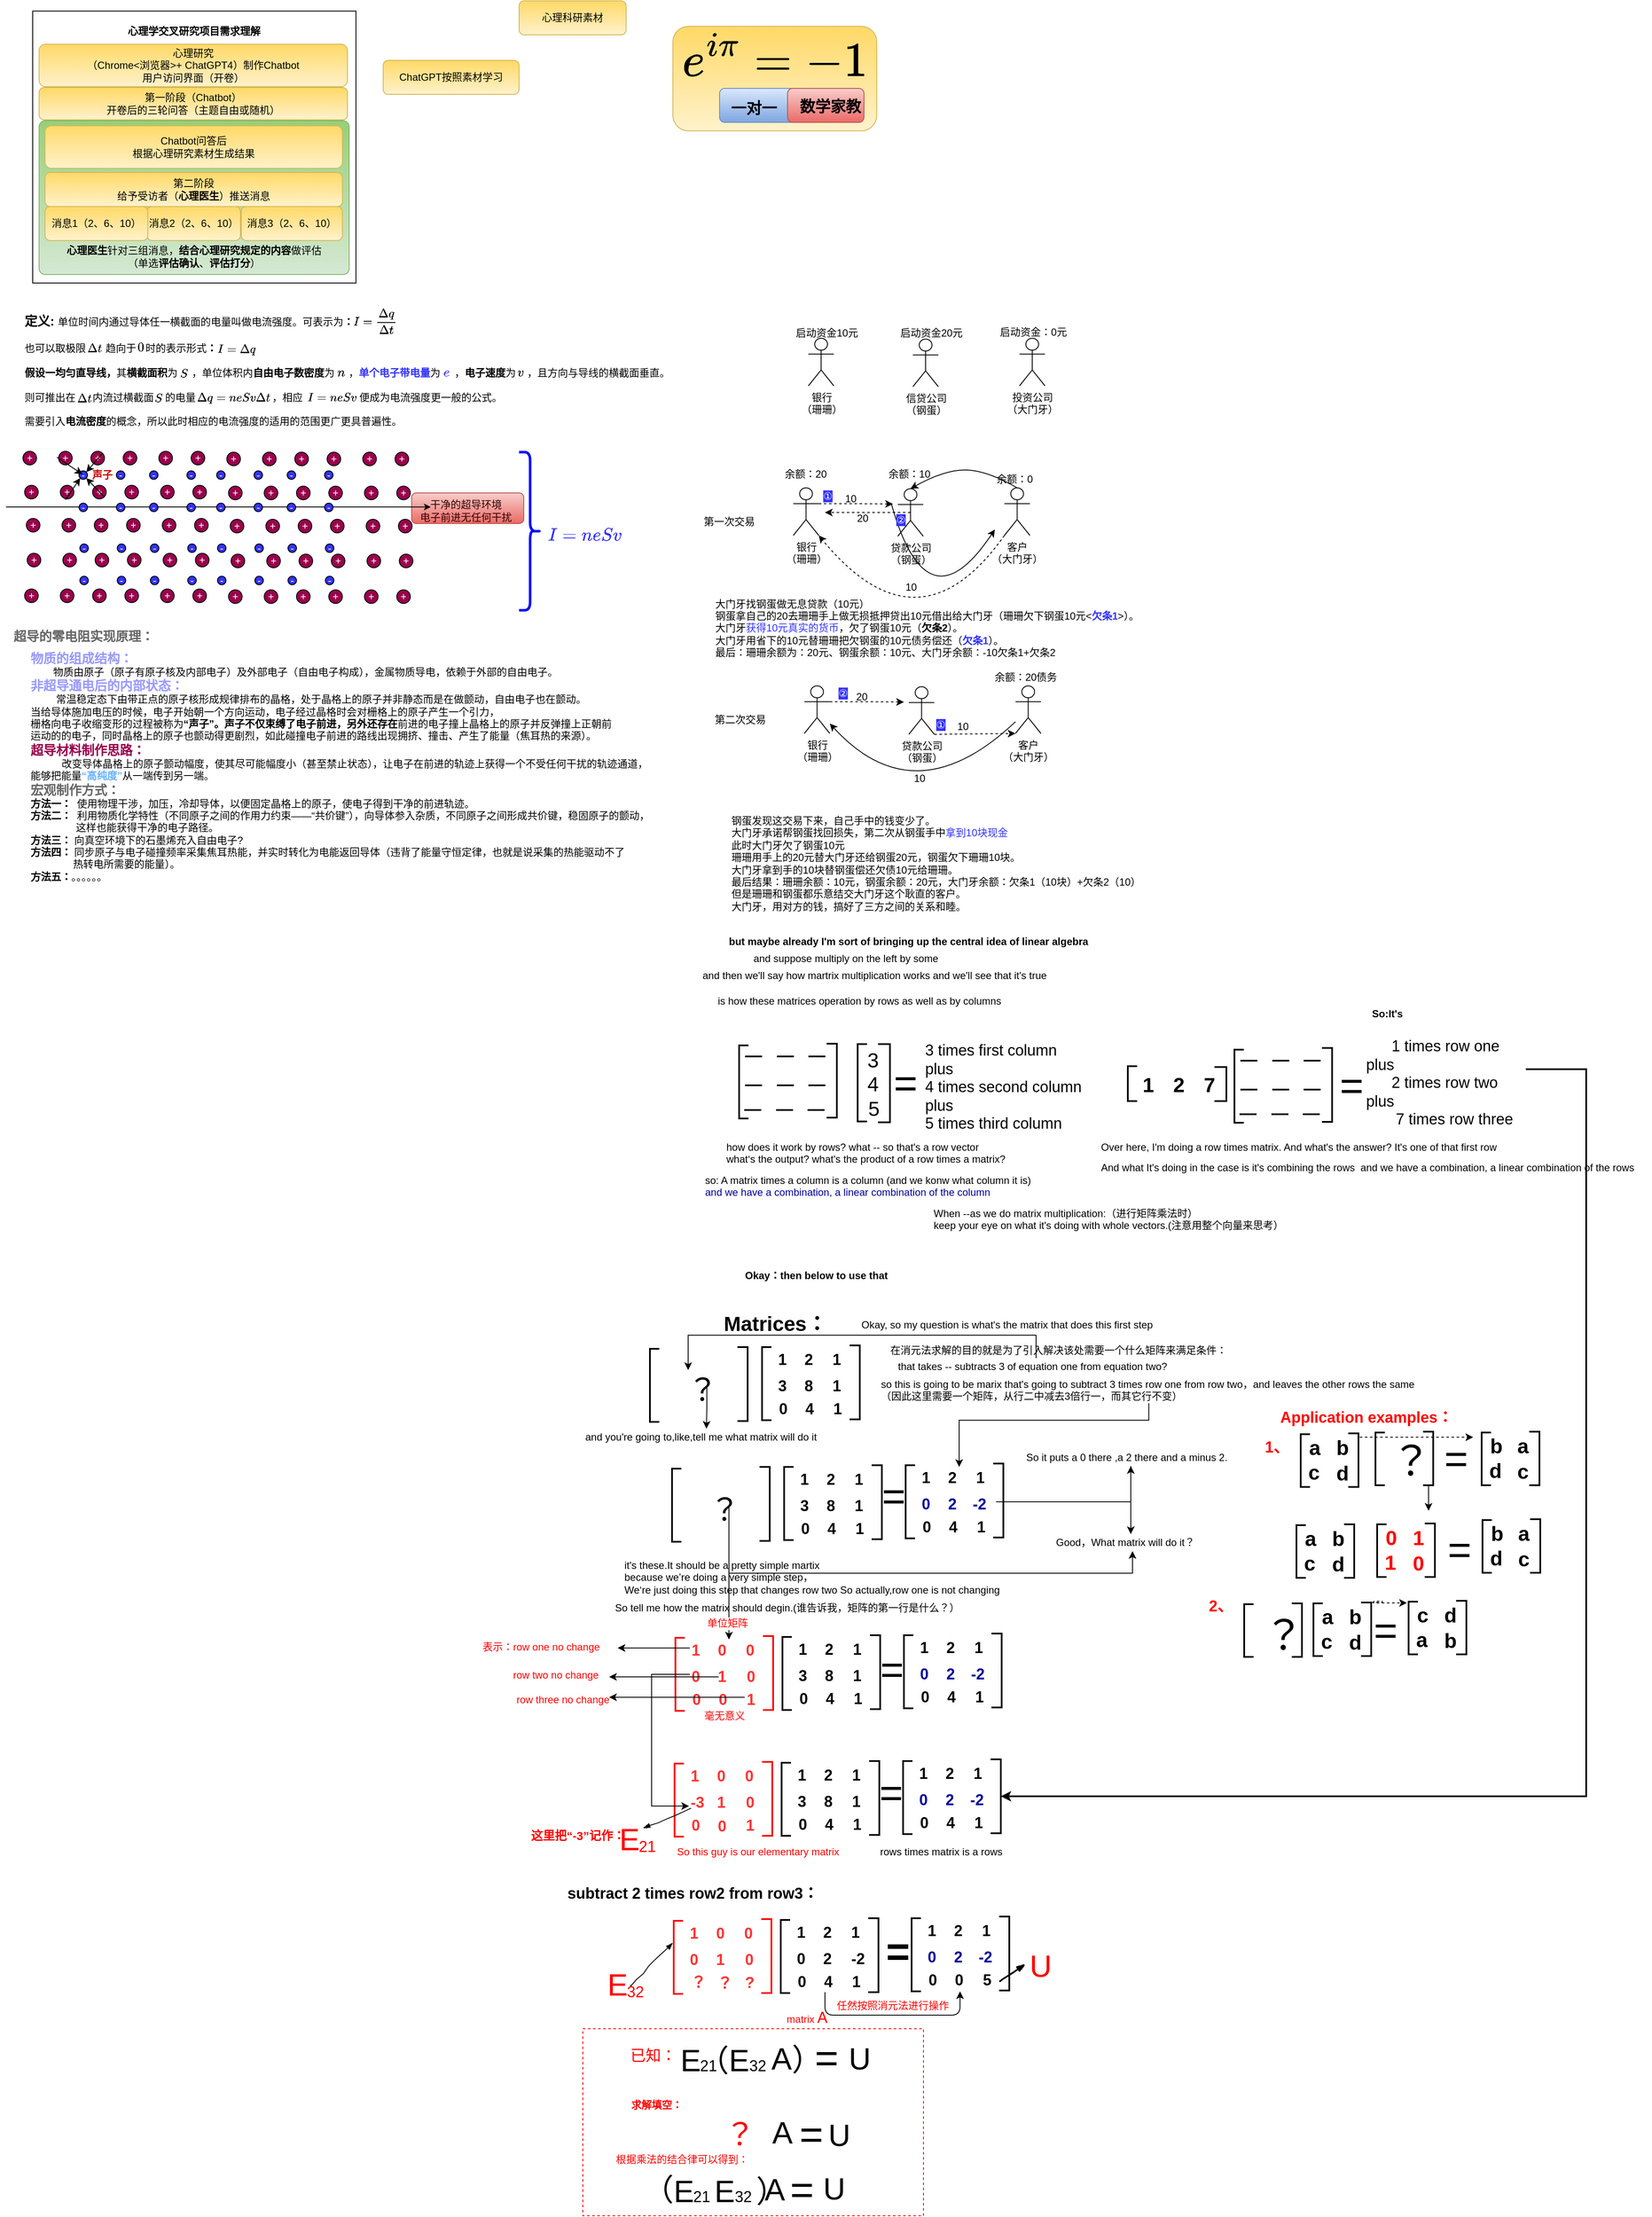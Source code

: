 <mxfile version="21.6.6" type="github">
  <diagram id="-7mXHD-GepfTN9AgLk7E" name="Page-1">
    <mxGraphModel dx="1503" dy="1901" grid="1" gridSize="10" guides="1" tooltips="1" connect="1" arrows="0" fold="1" page="1" pageScale="1" pageWidth="827" pageHeight="1169" math="1" shadow="0">
      <root>
        <mxCell id="0" />
        <mxCell id="1" parent="0" />
        <mxCell id="J039G_M1f-D1EtfRBh9d-129" value="" style="group" vertex="1" connectable="0" parent="1">
          <mxGeometry x="-318" y="-551" width="143" height="74" as="geometry" />
        </mxCell>
        <mxCell id="J039G_M1f-D1EtfRBh9d-128" value="" style="rounded=1;whiteSpace=wrap;html=1;fillColor=#f8cecc;gradientColor=#ea6b66;strokeColor=#b85450;" vertex="1" parent="J039G_M1f-D1EtfRBh9d-129">
          <mxGeometry x="5.5" width="132" height="36" as="geometry" />
        </mxCell>
        <mxCell id="J039G_M1f-D1EtfRBh9d-127" value="&lt;font color=&quot;#330000&quot;&gt;干净的超导环境&lt;br&gt;电子前进无任何干扰&lt;/font&gt;" style="text;html=1;align=center;verticalAlign=middle;resizable=0;points=[];autosize=1;strokeColor=none;fillColor=none;" vertex="1" parent="J039G_M1f-D1EtfRBh9d-129">
          <mxGeometry x="6" width="126" height="41" as="geometry" />
        </mxCell>
        <mxCell id="J039G_M1f-D1EtfRBh9d-123" value="" style="endArrow=classic;html=1;rounded=0;endSize=5;startSize=5;" edge="1" parent="1">
          <mxGeometry width="50" height="50" relative="1" as="geometry">
            <mxPoint x="-790" y="-534.5" as="sourcePoint" />
            <mxPoint x="-290" y="-534.5" as="targetPoint" />
          </mxGeometry>
        </mxCell>
        <mxCell id="J039G_M1f-D1EtfRBh9d-22" value="" style="rounded=0;whiteSpace=wrap;html=1;" vertex="1" parent="1">
          <mxGeometry x="-758.5" y="-1118" width="380.5" height="320" as="geometry" />
        </mxCell>
        <mxCell id="J039G_M1f-D1EtfRBh9d-19" value="" style="rounded=1;whiteSpace=wrap;html=1;fillColor=#d5e8d4;strokeColor=#82b366;gradientColor=#97d077;gradientDirection=north;arcSize=4;" vertex="1" parent="1">
          <mxGeometry x="-751" y="-989" width="365" height="181" as="geometry" />
        </mxCell>
        <mxCell id="Uu9AmT3nj6WKYAnCRlqI-411" value="" style="rounded=0;whiteSpace=wrap;html=1;dashed=1;strokeColor=#FF0000;strokeWidth=1;fontColor=#FF0000;shadow=0;" parent="1" vertex="1">
          <mxGeometry x="-111" y="1256" width="401" height="220" as="geometry" />
        </mxCell>
        <mxCell id="Uu9AmT3nj6WKYAnCRlqI-1" value="" style="shape=partialRectangle;whiteSpace=wrap;html=1;bottom=1;right=1;left=1;top=0;fillColor=none;routingCenterX=-0.5;rotation=90;strokeWidth=2;" parent="1" vertex="1">
          <mxGeometry x="35" y="137" width="86" height="10" as="geometry" />
        </mxCell>
        <mxCell id="Uu9AmT3nj6WKYAnCRlqI-2" value="" style="shape=partialRectangle;whiteSpace=wrap;html=1;bottom=1;right=1;left=1;top=0;fillColor=none;routingCenterX=-0.5;rotation=-90;strokeWidth=2;" parent="1" vertex="1">
          <mxGeometry x="139" y="135" width="87" height="11" as="geometry" />
        </mxCell>
        <mxCell id="Uu9AmT3nj6WKYAnCRlqI-14" value="" style="shape=partialRectangle;whiteSpace=wrap;html=1;bottom=1;right=1;left=1;top=0;fillColor=none;routingCenterX=-0.5;rotation=90;strokeWidth=2;" parent="1" vertex="1">
          <mxGeometry x="172" y="138" width="91" height="10" as="geometry" />
        </mxCell>
        <mxCell id="Uu9AmT3nj6WKYAnCRlqI-15" value="" style="shape=partialRectangle;whiteSpace=wrap;html=1;bottom=1;right=1;left=1;top=0;fillColor=none;routingCenterX=-0.5;rotation=-90;strokeWidth=2;" parent="1" vertex="1">
          <mxGeometry x="198" y="137" width="92" height="13" as="geometry" />
        </mxCell>
        <mxCell id="Uu9AmT3nj6WKYAnCRlqI-17" value="&lt;font style=&quot;font-size: 24px&quot;&gt;&lt;span&gt;3&lt;/span&gt;&lt;/font&gt;" style="text;html=1;resizable=0;points=[];autosize=1;align=left;verticalAlign=top;spacingTop=-4;fontStyle=0" parent="1" vertex="1">
          <mxGeometry x="222" y="100" width="30" height="20" as="geometry" />
        </mxCell>
        <mxCell id="Uu9AmT3nj6WKYAnCRlqI-18" value="&lt;font style=&quot;font-size: 24px&quot;&gt;&lt;span&gt;4&lt;/span&gt;&lt;/font&gt;" style="text;html=1;resizable=0;points=[];autosize=1;align=left;verticalAlign=top;spacingTop=-4;fontStyle=0" parent="1" vertex="1">
          <mxGeometry x="221.5" y="128" width="30" height="20" as="geometry" />
        </mxCell>
        <mxCell id="Uu9AmT3nj6WKYAnCRlqI-20" value="&lt;font style=&quot;font-size: 24px&quot;&gt;&lt;span&gt;5&lt;/span&gt;&lt;/font&gt;" style="text;html=1;resizable=0;points=[];autosize=1;align=left;verticalAlign=top;spacingTop=-4;fontStyle=0" parent="1" vertex="1">
          <mxGeometry x="223" y="157" width="30" height="20" as="geometry" />
        </mxCell>
        <mxCell id="Uu9AmT3nj6WKYAnCRlqI-28" value="" style="line;strokeWidth=2;html=1;" parent="1" vertex="1">
          <mxGeometry x="80" y="141" width="20" height="10" as="geometry" />
        </mxCell>
        <mxCell id="Uu9AmT3nj6WKYAnCRlqI-29" value="" style="line;strokeWidth=2;html=1;" parent="1" vertex="1">
          <mxGeometry x="117.5" y="141" width="20" height="10" as="geometry" />
        </mxCell>
        <mxCell id="Uu9AmT3nj6WKYAnCRlqI-30" value="" style="line;strokeWidth=2;html=1;" parent="1" vertex="1">
          <mxGeometry x="154.5" y="141" width="20" height="10" as="geometry" />
        </mxCell>
        <mxCell id="Uu9AmT3nj6WKYAnCRlqI-31" value="" style="line;strokeWidth=2;html=1;" parent="1" vertex="1">
          <mxGeometry x="79" y="170" width="20" height="10" as="geometry" />
        </mxCell>
        <mxCell id="Uu9AmT3nj6WKYAnCRlqI-32" value="" style="line;strokeWidth=2;html=1;" parent="1" vertex="1">
          <mxGeometry x="116.5" y="170" width="20" height="10" as="geometry" />
        </mxCell>
        <mxCell id="Uu9AmT3nj6WKYAnCRlqI-33" value="" style="line;strokeWidth=2;html=1;" parent="1" vertex="1">
          <mxGeometry x="153.5" y="170" width="20" height="10" as="geometry" />
        </mxCell>
        <mxCell id="Uu9AmT3nj6WKYAnCRlqI-34" value="" style="group" parent="1" vertex="1" connectable="0">
          <mxGeometry x="80" y="107" width="94.5" height="10" as="geometry" />
        </mxCell>
        <mxCell id="Uu9AmT3nj6WKYAnCRlqI-3" value="" style="line;strokeWidth=2;html=1;" parent="Uu9AmT3nj6WKYAnCRlqI-34" vertex="1">
          <mxGeometry width="20" height="10" as="geometry" />
        </mxCell>
        <mxCell id="Uu9AmT3nj6WKYAnCRlqI-25" value="" style="line;strokeWidth=2;html=1;" parent="Uu9AmT3nj6WKYAnCRlqI-34" vertex="1">
          <mxGeometry x="37.5" width="20" height="10" as="geometry" />
        </mxCell>
        <mxCell id="Uu9AmT3nj6WKYAnCRlqI-26" value="" style="line;strokeWidth=2;html=1;" parent="Uu9AmT3nj6WKYAnCRlqI-34" vertex="1">
          <mxGeometry x="74.5" width="20" height="10" as="geometry" />
        </mxCell>
        <mxCell id="Uu9AmT3nj6WKYAnCRlqI-36" value="&lt;font&gt;&lt;font style=&quot;font-size: 18px&quot;&gt;3 times first column&lt;br&gt;plus&lt;br&gt;4 times second column&lt;br&gt;plus&lt;br&gt;5 times third column&lt;/font&gt;&lt;br&gt;&lt;/font&gt;" style="text;html=1;resizable=0;points=[];autosize=1;align=left;verticalAlign=top;spacingTop=-4;fontStyle=0" parent="1" vertex="1">
          <mxGeometry x="290" y="92" width="200" height="80" as="geometry" />
        </mxCell>
        <mxCell id="Uu9AmT3nj6WKYAnCRlqI-45" value="" style="group" parent="1" vertex="1" connectable="0">
          <mxGeometry x="515" y="129" width="145" height="22" as="geometry" />
        </mxCell>
        <mxCell id="Uu9AmT3nj6WKYAnCRlqI-37" value="" style="shape=partialRectangle;whiteSpace=wrap;html=1;bottom=1;right=1;left=1;top=0;fillColor=none;routingCenterX=-0.5;rotation=90;strokeWidth=2;" parent="Uu9AmT3nj6WKYAnCRlqI-45" vertex="1">
          <mxGeometry y="10" width="41" height="10" as="geometry" />
        </mxCell>
        <mxCell id="Uu9AmT3nj6WKYAnCRlqI-38" value="" style="shape=partialRectangle;whiteSpace=wrap;html=1;bottom=1;right=1;left=1;top=0;fillColor=none;routingCenterX=-0.5;rotation=-90;strokeWidth=2;" parent="Uu9AmT3nj6WKYAnCRlqI-45" vertex="1">
          <mxGeometry x="105" y="9" width="40" height="13" as="geometry" />
        </mxCell>
        <mxCell id="Uu9AmT3nj6WKYAnCRlqI-42" value="&lt;font style=&quot;font-size: 24px&quot;&gt;1&lt;/font&gt;" style="text;html=1;resizable=0;points=[];autosize=1;align=left;verticalAlign=top;spacingTop=-4;fontStyle=1" parent="Uu9AmT3nj6WKYAnCRlqI-45" vertex="1">
          <mxGeometry x="31" width="30" height="20" as="geometry" />
        </mxCell>
        <mxCell id="Uu9AmT3nj6WKYAnCRlqI-43" value="&lt;font style=&quot;font-size: 24px&quot;&gt;2&lt;/font&gt;" style="text;html=1;resizable=0;points=[];autosize=1;align=left;verticalAlign=top;spacingTop=-4;fontStyle=1" parent="Uu9AmT3nj6WKYAnCRlqI-45" vertex="1">
          <mxGeometry x="67" width="30" height="20" as="geometry" />
        </mxCell>
        <mxCell id="Uu9AmT3nj6WKYAnCRlqI-44" value="&lt;font style=&quot;font-size: 24px&quot;&gt;7&lt;/font&gt;" style="text;html=1;resizable=0;points=[];autosize=1;align=left;verticalAlign=top;spacingTop=-4;fontStyle=1" parent="Uu9AmT3nj6WKYAnCRlqI-45" vertex="1">
          <mxGeometry x="103" width="30" height="20" as="geometry" />
        </mxCell>
        <mxCell id="Uu9AmT3nj6WKYAnCRlqI-46" value="" style="shape=partialRectangle;whiteSpace=wrap;html=1;bottom=1;right=1;left=1;top=0;fillColor=none;routingCenterX=-0.5;rotation=90;strokeWidth=2;" parent="1" vertex="1">
          <mxGeometry x="618" y="142" width="86" height="10" as="geometry" />
        </mxCell>
        <mxCell id="Uu9AmT3nj6WKYAnCRlqI-47" value="" style="shape=partialRectangle;whiteSpace=wrap;html=1;bottom=1;right=1;left=1;top=0;fillColor=none;routingCenterX=-0.5;rotation=-90;strokeWidth=2;" parent="1" vertex="1">
          <mxGeometry x="722" y="140" width="87" height="11" as="geometry" />
        </mxCell>
        <mxCell id="Uu9AmT3nj6WKYAnCRlqI-48" value="" style="line;strokeWidth=2;html=1;" parent="1" vertex="1">
          <mxGeometry x="663" y="146" width="20" height="10" as="geometry" />
        </mxCell>
        <mxCell id="Uu9AmT3nj6WKYAnCRlqI-49" value="" style="line;strokeWidth=2;html=1;" parent="1" vertex="1">
          <mxGeometry x="700.5" y="146" width="20" height="10" as="geometry" />
        </mxCell>
        <mxCell id="Uu9AmT3nj6WKYAnCRlqI-50" value="" style="line;strokeWidth=2;html=1;" parent="1" vertex="1">
          <mxGeometry x="737.5" y="146" width="20" height="10" as="geometry" />
        </mxCell>
        <mxCell id="Uu9AmT3nj6WKYAnCRlqI-51" value="" style="line;strokeWidth=2;html=1;" parent="1" vertex="1">
          <mxGeometry x="662" y="175" width="20" height="10" as="geometry" />
        </mxCell>
        <mxCell id="Uu9AmT3nj6WKYAnCRlqI-52" value="" style="line;strokeWidth=2;html=1;" parent="1" vertex="1">
          <mxGeometry x="699.5" y="175" width="20" height="10" as="geometry" />
        </mxCell>
        <mxCell id="Uu9AmT3nj6WKYAnCRlqI-53" value="" style="line;strokeWidth=2;html=1;" parent="1" vertex="1">
          <mxGeometry x="736.5" y="175" width="20" height="10" as="geometry" />
        </mxCell>
        <mxCell id="Uu9AmT3nj6WKYAnCRlqI-54" value="" style="group" parent="1" vertex="1" connectable="0">
          <mxGeometry x="663" y="112" width="94.5" height="10" as="geometry" />
        </mxCell>
        <mxCell id="Uu9AmT3nj6WKYAnCRlqI-55" value="" style="line;strokeWidth=2;html=1;" parent="Uu9AmT3nj6WKYAnCRlqI-54" vertex="1">
          <mxGeometry width="20" height="10" as="geometry" />
        </mxCell>
        <mxCell id="Uu9AmT3nj6WKYAnCRlqI-56" value="" style="line;strokeWidth=2;html=1;" parent="Uu9AmT3nj6WKYAnCRlqI-54" vertex="1">
          <mxGeometry x="37.5" width="20" height="10" as="geometry" />
        </mxCell>
        <mxCell id="Uu9AmT3nj6WKYAnCRlqI-57" value="" style="line;strokeWidth=2;html=1;" parent="Uu9AmT3nj6WKYAnCRlqI-54" vertex="1">
          <mxGeometry x="74.5" width="20" height="10" as="geometry" />
        </mxCell>
        <mxCell id="Uu9AmT3nj6WKYAnCRlqI-58" value="and suppose multiply on the left by some&amp;nbsp;" style="text;html=1;resizable=0;points=[];autosize=1;align=left;verticalAlign=top;spacingTop=-4;" parent="1" vertex="1">
          <mxGeometry x="87.5" y="-13" width="240" height="20" as="geometry" />
        </mxCell>
        <mxCell id="Uu9AmT3nj6WKYAnCRlqI-59" value="and then we&#39;ll say how martrix multiplication works and we&#39;ll see that it&#39;s true" style="text;html=1;resizable=0;points=[];autosize=1;align=left;verticalAlign=top;spacingTop=-4;" parent="1" vertex="1">
          <mxGeometry x="27.5" y="7" width="420" height="20" as="geometry" />
        </mxCell>
        <mxCell id="Uu9AmT3nj6WKYAnCRlqI-60" value="&lt;b&gt;but maybe already I&#39;m sort of bringing up the central idea of linear algebra&lt;/b&gt;" style="text;html=1;resizable=0;points=[];autosize=1;align=left;verticalAlign=top;spacingTop=-4;" parent="1" vertex="1">
          <mxGeometry x="58.5" y="-33" width="440" height="20" as="geometry" />
        </mxCell>
        <mxCell id="Uu9AmT3nj6WKYAnCRlqI-61" value="is how these matrices operation by rows as well as by columns&amp;nbsp;&lt;br&gt;" style="text;html=1;resizable=0;points=[];autosize=1;align=left;verticalAlign=top;spacingTop=-4;" parent="1" vertex="1">
          <mxGeometry x="45.5" y="37" width="350" height="20" as="geometry" />
        </mxCell>
        <mxCell id="Uu9AmT3nj6WKYAnCRlqI-62" value="how does it work by rows? what -- so that&#39;s a row vector&amp;nbsp; &amp;nbsp;&lt;br&gt;what‘s the output? what&#39;s the product of a row times a matrix?&lt;br&gt;" style="text;html=1;resizable=0;points=[];autosize=1;align=left;verticalAlign=top;spacingTop=-4;" parent="1" vertex="1">
          <mxGeometry x="56" y="209" width="340" height="30" as="geometry" />
        </mxCell>
        <mxCell id="Uu9AmT3nj6WKYAnCRlqI-63" value="&lt;font style=&quot;font-size: 48px&quot;&gt;=&lt;/font&gt;" style="text;html=1;resizable=0;points=[];autosize=1;align=left;verticalAlign=top;spacingTop=-4;" parent="1" vertex="1">
          <mxGeometry x="253" y="112" width="40" height="30" as="geometry" />
        </mxCell>
        <mxCell id="Uu9AmT3nj6WKYAnCRlqI-64" value="&lt;font style=&quot;font-size: 48px&quot;&gt;=&lt;/font&gt;" style="text;html=1;resizable=0;points=[];autosize=1;align=left;verticalAlign=top;spacingTop=-4;" parent="1" vertex="1">
          <mxGeometry x="778" y="115" width="40" height="30" as="geometry" />
        </mxCell>
        <mxCell id="Uu9AmT3nj6WKYAnCRlqI-65" value="so: A matrix times a column is a column (and we konw what column it is)&lt;br&gt;&lt;font color=&quot;#000099&quot;&gt;and we have a combination, a linear combination of the column&lt;/font&gt;&amp;nbsp;&lt;br&gt;" style="text;html=1;resizable=0;points=[];autosize=1;align=left;verticalAlign=top;spacingTop=-4;" parent="1" vertex="1">
          <mxGeometry x="31" y="248" width="400" height="30" as="geometry" />
        </mxCell>
        <mxCell id="Uu9AmT3nj6WKYAnCRlqI-66" value="Over here, I&#39;m doing a row times matrix. And what&#39;s the answer? It&#39;s one of that first row" style="text;html=1;resizable=0;points=[];autosize=1;align=left;verticalAlign=top;spacingTop=-4;" parent="1" vertex="1">
          <mxGeometry x="496.5" y="209" width="480" height="20" as="geometry" />
        </mxCell>
        <mxCell id="Uu9AmT3nj6WKYAnCRlqI-67" value="&lt;b&gt;So:It&#39;s&amp;nbsp;&lt;/b&gt;&lt;br&gt;" style="text;html=1;resizable=0;points=[];autosize=1;align=left;verticalAlign=top;spacingTop=-4;" parent="1" vertex="1">
          <mxGeometry x="816" y="52" width="60" height="20" as="geometry" />
        </mxCell>
        <mxCell id="Uu9AmT3nj6WKYAnCRlqI-228" style="edgeStyle=orthogonalEdgeStyle;rounded=0;orthogonalLoop=1;jettySize=auto;html=1;entryX=0.5;entryY=1;entryDx=0;entryDy=0;strokeWidth=2;fontColor=#FF0000;" parent="1" source="Uu9AmT3nj6WKYAnCRlqI-68" target="Uu9AmT3nj6WKYAnCRlqI-207" edge="1">
          <mxGeometry relative="1" as="geometry">
            <Array as="points">
              <mxPoint x="1070" y="127" />
              <mxPoint x="1070" y="983" />
            </Array>
          </mxGeometry>
        </mxCell>
        <mxCell id="Uu9AmT3nj6WKYAnCRlqI-68" value="&lt;font style=&quot;font-size: 18px&quot;&gt;&amp;nbsp; &amp;nbsp; &amp;nbsp; 1 times row one&lt;br&gt;plus&lt;br&gt;&amp;nbsp; &amp;nbsp; &amp;nbsp; 2 times row two&lt;br&gt;plus&amp;nbsp;&lt;br&gt;&amp;nbsp; &amp;nbsp; &amp;nbsp; &amp;nbsp;7 times row three&lt;/font&gt;&lt;br&gt;" style="text;html=1;resizable=0;points=[];autosize=1;align=left;verticalAlign=top;spacingTop=-4;" parent="1" vertex="1">
          <mxGeometry x="809" y="87" width="190" height="80" as="geometry" />
        </mxCell>
        <mxCell id="Uu9AmT3nj6WKYAnCRlqI-69" value="When --as we do matrix multiplication:（进行矩阵乘法时）&lt;br&gt;keep your eye on what it&#39;s doing with whole vectors.(注意用整个向量来思考）&lt;br&gt;" style="text;html=1;resizable=0;points=[];autosize=1;align=left;verticalAlign=top;spacingTop=-4;" parent="1" vertex="1">
          <mxGeometry x="300" y="287" width="430" height="30" as="geometry" />
        </mxCell>
        <mxCell id="Uu9AmT3nj6WKYAnCRlqI-70" value="And what It&#39;s doing in the case is it&#39;s combining the rows&amp;nbsp; and we have a combination, a linear combination of the rows&amp;nbsp;" style="text;html=1;resizable=0;points=[];autosize=1;align=left;verticalAlign=top;spacingTop=-4;" parent="1" vertex="1">
          <mxGeometry x="496.5" y="233" width="650" height="20" as="geometry" />
        </mxCell>
        <mxCell id="Uu9AmT3nj6WKYAnCRlqI-71" value="&lt;b&gt;Okay：then below to use that&lt;/b&gt;" style="text;html=1;resizable=0;points=[];autosize=1;align=left;verticalAlign=top;spacingTop=-4;" parent="1" vertex="1">
          <mxGeometry x="78" y="360" width="180" height="20" as="geometry" />
        </mxCell>
        <mxCell id="Uu9AmT3nj6WKYAnCRlqI-72" value="&lt;b&gt;&lt;font style=&quot;font-size: 24px&quot;&gt;Matrices：&lt;/font&gt;&lt;/b&gt;" style="text;html=1;resizable=0;points=[];autosize=1;align=left;verticalAlign=top;spacingTop=-4;" parent="1" vertex="1">
          <mxGeometry x="53" y="410" width="140" height="20" as="geometry" />
        </mxCell>
        <mxCell id="Uu9AmT3nj6WKYAnCRlqI-78" value="" style="shape=partialRectangle;whiteSpace=wrap;html=1;bottom=1;right=1;left=1;top=0;fillColor=none;routingCenterX=-0.5;rotation=90;strokeWidth=2;" parent="1" vertex="1">
          <mxGeometry x="62" y="492" width="86" height="10" as="geometry" />
        </mxCell>
        <mxCell id="Uu9AmT3nj6WKYAnCRlqI-79" value="" style="shape=partialRectangle;whiteSpace=wrap;html=1;bottom=1;right=1;left=1;top=0;fillColor=none;routingCenterX=-0.5;rotation=-90;strokeWidth=2;" parent="1" vertex="1">
          <mxGeometry x="166" y="490" width="87" height="11" as="geometry" />
        </mxCell>
        <mxCell id="Uu9AmT3nj6WKYAnCRlqI-80" value="&lt;font style=&quot;font-size: 18px&quot;&gt;&lt;b&gt;1&lt;/b&gt;&lt;/font&gt;" style="text;html=1;resizable=0;points=[];autosize=1;align=left;verticalAlign=top;spacingTop=-4;" parent="1" vertex="1">
          <mxGeometry x="117" y="456" width="30" height="20" as="geometry" />
        </mxCell>
        <mxCell id="Uu9AmT3nj6WKYAnCRlqI-81" value="&lt;b&gt;&lt;font style=&quot;font-size: 18px&quot;&gt;2&lt;/font&gt;&lt;/b&gt;" style="text;html=1;resizable=0;points=[];autosize=1;align=left;verticalAlign=top;spacingTop=-4;" parent="1" vertex="1">
          <mxGeometry x="148" y="456" width="30" height="20" as="geometry" />
        </mxCell>
        <mxCell id="Uu9AmT3nj6WKYAnCRlqI-82" value="&lt;b&gt;&lt;font style=&quot;font-size: 18px&quot;&gt;1&lt;/font&gt;&lt;/b&gt;" style="text;html=1;resizable=0;points=[];autosize=1;align=left;verticalAlign=top;spacingTop=-4;" parent="1" vertex="1">
          <mxGeometry x="180.5" y="456" width="30" height="20" as="geometry" />
        </mxCell>
        <mxCell id="Uu9AmT3nj6WKYAnCRlqI-83" value="&lt;font style=&quot;font-size: 18px&quot;&gt;&lt;b&gt;3&lt;/b&gt;&lt;/font&gt;" style="text;html=1;resizable=0;points=[];autosize=1;align=left;verticalAlign=top;spacingTop=-4;" parent="1" vertex="1">
          <mxGeometry x="117" y="487" width="30" height="20" as="geometry" />
        </mxCell>
        <mxCell id="Uu9AmT3nj6WKYAnCRlqI-84" value="&lt;b&gt;&lt;font style=&quot;font-size: 18px&quot;&gt;8&lt;/font&gt;&lt;/b&gt;" style="text;html=1;resizable=0;points=[];autosize=1;align=left;verticalAlign=top;spacingTop=-4;" parent="1" vertex="1">
          <mxGeometry x="148" y="487" width="30" height="20" as="geometry" />
        </mxCell>
        <mxCell id="Uu9AmT3nj6WKYAnCRlqI-85" value="&lt;b&gt;&lt;font style=&quot;font-size: 18px&quot;&gt;1&lt;/font&gt;&lt;/b&gt;" style="text;html=1;resizable=0;points=[];autosize=1;align=left;verticalAlign=top;spacingTop=-4;" parent="1" vertex="1">
          <mxGeometry x="180.5" y="487" width="30" height="20" as="geometry" />
        </mxCell>
        <mxCell id="Uu9AmT3nj6WKYAnCRlqI-86" value="&lt;font style=&quot;font-size: 18px&quot;&gt;&lt;b&gt;0&lt;/b&gt;&lt;/font&gt;" style="text;html=1;resizable=0;points=[];autosize=1;align=left;verticalAlign=top;spacingTop=-4;" parent="1" vertex="1">
          <mxGeometry x="118" y="514" width="30" height="20" as="geometry" />
        </mxCell>
        <mxCell id="Uu9AmT3nj6WKYAnCRlqI-87" value="&lt;b&gt;&lt;font style=&quot;font-size: 18px&quot;&gt;4&lt;/font&gt;&lt;/b&gt;" style="text;html=1;resizable=0;points=[];autosize=1;align=left;verticalAlign=top;spacingTop=-4;" parent="1" vertex="1">
          <mxGeometry x="149" y="514" width="30" height="20" as="geometry" />
        </mxCell>
        <mxCell id="Uu9AmT3nj6WKYAnCRlqI-88" value="&lt;b&gt;&lt;font style=&quot;font-size: 18px&quot;&gt;1&lt;/font&gt;&lt;/b&gt;" style="text;html=1;resizable=0;points=[];autosize=1;align=left;verticalAlign=top;spacingTop=-4;" parent="1" vertex="1">
          <mxGeometry x="181.5" y="514" width="30" height="20" as="geometry" />
        </mxCell>
        <mxCell id="Uu9AmT3nj6WKYAnCRlqI-89" value="Okay, so my question is what&#39;s the matrix that does this first step" style="text;html=1;resizable=0;points=[];autosize=1;align=left;verticalAlign=top;spacingTop=-4;" parent="1" vertex="1">
          <mxGeometry x="215" y="418" width="360" height="20" as="geometry" />
        </mxCell>
        <mxCell id="Uu9AmT3nj6WKYAnCRlqI-90" value="在消元法求解的目的就是为了引入解决该处需要一个什么矩阵来满足条件：&lt;br&gt;" style="text;html=1;resizable=0;points=[];autosize=1;align=left;verticalAlign=top;spacingTop=-4;" parent="1" vertex="1">
          <mxGeometry x="249" y="448" width="410" height="20" as="geometry" />
        </mxCell>
        <mxCell id="Uu9AmT3nj6WKYAnCRlqI-91" value="so this is going to be marix that&#39;s going to subtract 3 times row one from row two，and leaves the other rows the same&amp;nbsp;&lt;br&gt;（因此这里需要一个矩阵，从行二中减去3倍行一，而其它行不变）&lt;br&gt;" style="text;html=1;resizable=0;points=[];autosize=1;align=left;verticalAlign=top;spacingTop=-4;" parent="1" vertex="1">
          <mxGeometry x="238" y="488" width="650" height="30" as="geometry" />
        </mxCell>
        <mxCell id="Uu9AmT3nj6WKYAnCRlqI-98" style="edgeStyle=orthogonalEdgeStyle;rounded=0;orthogonalLoop=1;jettySize=auto;html=1;entryX=0.06;entryY=0.05;entryDx=0;entryDy=0;entryPerimeter=0;strokeWidth=1;" parent="1" source="Uu9AmT3nj6WKYAnCRlqI-92" target="Uu9AmT3nj6WKYAnCRlqI-95" edge="1">
          <mxGeometry relative="1" as="geometry">
            <Array as="points">
              <mxPoint x="423" y="440" />
              <mxPoint x="13" y="440" />
            </Array>
          </mxGeometry>
        </mxCell>
        <mxCell id="Uu9AmT3nj6WKYAnCRlqI-92" value="that takes -- subtracts 3 of equation one from equation two?" style="text;html=1;resizable=0;points=[];autosize=1;align=left;verticalAlign=top;spacingTop=-4;" parent="1" vertex="1">
          <mxGeometry x="257.5" y="467" width="330" height="20" as="geometry" />
        </mxCell>
        <mxCell id="Uu9AmT3nj6WKYAnCRlqI-93" value="" style="shape=partialRectangle;whiteSpace=wrap;html=1;bottom=1;right=1;left=1;top=0;fillColor=none;routingCenterX=-0.5;rotation=90;strokeWidth=2;" parent="1" vertex="1">
          <mxGeometry x="-70" y="494" width="86" height="10" as="geometry" />
        </mxCell>
        <mxCell id="Uu9AmT3nj6WKYAnCRlqI-94" value="" style="shape=partialRectangle;whiteSpace=wrap;html=1;bottom=1;right=1;left=1;top=0;fillColor=none;routingCenterX=-0.5;rotation=-90;strokeWidth=2;" parent="1" vertex="1">
          <mxGeometry x="34" y="492" width="87" height="11" as="geometry" />
        </mxCell>
        <mxCell id="Uu9AmT3nj6WKYAnCRlqI-97" value="" style="edgeStyle=orthogonalEdgeStyle;rounded=0;orthogonalLoop=1;jettySize=auto;html=1;" parent="1" source="Uu9AmT3nj6WKYAnCRlqI-95" target="Uu9AmT3nj6WKYAnCRlqI-96" edge="1">
          <mxGeometry relative="1" as="geometry" />
        </mxCell>
        <mxCell id="Uu9AmT3nj6WKYAnCRlqI-95" value="&lt;font style=&quot;font-size: 36px&quot;&gt;？&lt;/font&gt;" style="text;html=1;resizable=0;points=[];autosize=1;align=left;verticalAlign=top;spacingTop=-4;" parent="1" vertex="1">
          <mxGeometry x="10" y="480" width="50" height="20" as="geometry" />
        </mxCell>
        <mxCell id="Uu9AmT3nj6WKYAnCRlqI-96" value="&lt;font style=&quot;font-size: 12px&quot;&gt;and you&#39;re going to,like,tell me what matrix will do it&amp;nbsp;&lt;/font&gt;" style="text;html=1;resizable=0;points=[];autosize=1;align=left;verticalAlign=top;spacingTop=-4;" parent="1" vertex="1">
          <mxGeometry x="-110.5" y="550" width="290" height="20" as="geometry" />
        </mxCell>
        <mxCell id="Uu9AmT3nj6WKYAnCRlqI-101" value="" style="shape=partialRectangle;whiteSpace=wrap;html=1;bottom=1;right=1;left=1;top=0;fillColor=none;routingCenterX=-0.5;rotation=90;strokeWidth=2;" parent="1" vertex="1">
          <mxGeometry x="88" y="633" width="86" height="10" as="geometry" />
        </mxCell>
        <mxCell id="Uu9AmT3nj6WKYAnCRlqI-102" value="" style="shape=partialRectangle;whiteSpace=wrap;html=1;bottom=1;right=1;left=1;top=0;fillColor=none;routingCenterX=-0.5;rotation=-90;strokeWidth=2;" parent="1" vertex="1">
          <mxGeometry x="192" y="631" width="87" height="11" as="geometry" />
        </mxCell>
        <mxCell id="Uu9AmT3nj6WKYAnCRlqI-103" value="&lt;font style=&quot;font-size: 18px&quot;&gt;&lt;b&gt;1&lt;/b&gt;&lt;/font&gt;" style="text;html=1;resizable=0;points=[];autosize=1;align=left;verticalAlign=top;spacingTop=-4;" parent="1" vertex="1">
          <mxGeometry x="143" y="597" width="30" height="20" as="geometry" />
        </mxCell>
        <mxCell id="Uu9AmT3nj6WKYAnCRlqI-104" value="&lt;b&gt;&lt;font style=&quot;font-size: 18px&quot;&gt;2&lt;/font&gt;&lt;/b&gt;" style="text;html=1;resizable=0;points=[];autosize=1;align=left;verticalAlign=top;spacingTop=-4;" parent="1" vertex="1">
          <mxGeometry x="174" y="597" width="30" height="20" as="geometry" />
        </mxCell>
        <mxCell id="Uu9AmT3nj6WKYAnCRlqI-105" value="&lt;b&gt;&lt;font style=&quot;font-size: 18px&quot;&gt;1&lt;/font&gt;&lt;/b&gt;" style="text;html=1;resizable=0;points=[];autosize=1;align=left;verticalAlign=top;spacingTop=-4;" parent="1" vertex="1">
          <mxGeometry x="206.5" y="597" width="30" height="20" as="geometry" />
        </mxCell>
        <mxCell id="Uu9AmT3nj6WKYAnCRlqI-106" value="&lt;font style=&quot;font-size: 18px&quot;&gt;&lt;b&gt;3&lt;/b&gt;&lt;/font&gt;" style="text;html=1;resizable=0;points=[];autosize=1;align=left;verticalAlign=top;spacingTop=-4;" parent="1" vertex="1">
          <mxGeometry x="143" y="628" width="30" height="20" as="geometry" />
        </mxCell>
        <mxCell id="Uu9AmT3nj6WKYAnCRlqI-107" value="&lt;b&gt;&lt;font style=&quot;font-size: 18px&quot;&gt;8&lt;/font&gt;&lt;/b&gt;" style="text;html=1;resizable=0;points=[];autosize=1;align=left;verticalAlign=top;spacingTop=-4;" parent="1" vertex="1">
          <mxGeometry x="174" y="628" width="30" height="20" as="geometry" />
        </mxCell>
        <mxCell id="Uu9AmT3nj6WKYAnCRlqI-108" value="&lt;b&gt;&lt;font style=&quot;font-size: 18px&quot;&gt;1&lt;/font&gt;&lt;/b&gt;" style="text;html=1;resizable=0;points=[];autosize=1;align=left;verticalAlign=top;spacingTop=-4;" parent="1" vertex="1">
          <mxGeometry x="206.5" y="628" width="30" height="20" as="geometry" />
        </mxCell>
        <mxCell id="Uu9AmT3nj6WKYAnCRlqI-109" value="&lt;font style=&quot;font-size: 18px&quot;&gt;&lt;b&gt;0&lt;/b&gt;&lt;/font&gt;" style="text;html=1;resizable=0;points=[];autosize=1;align=left;verticalAlign=top;spacingTop=-4;" parent="1" vertex="1">
          <mxGeometry x="144" y="655" width="30" height="20" as="geometry" />
        </mxCell>
        <mxCell id="Uu9AmT3nj6WKYAnCRlqI-110" value="&lt;b&gt;&lt;font style=&quot;font-size: 18px&quot;&gt;4&lt;/font&gt;&lt;/b&gt;" style="text;html=1;resizable=0;points=[];autosize=1;align=left;verticalAlign=top;spacingTop=-4;" parent="1" vertex="1">
          <mxGeometry x="175" y="655" width="30" height="20" as="geometry" />
        </mxCell>
        <mxCell id="Uu9AmT3nj6WKYAnCRlqI-111" value="&lt;b&gt;&lt;font style=&quot;font-size: 18px&quot;&gt;1&lt;/font&gt;&lt;/b&gt;" style="text;html=1;resizable=0;points=[];autosize=1;align=left;verticalAlign=top;spacingTop=-4;" parent="1" vertex="1">
          <mxGeometry x="207.5" y="655" width="30" height="20" as="geometry" />
        </mxCell>
        <mxCell id="Uu9AmT3nj6WKYAnCRlqI-112" value="" style="shape=partialRectangle;whiteSpace=wrap;html=1;bottom=1;right=1;left=1;top=0;fillColor=none;routingCenterX=-0.5;rotation=90;strokeWidth=2;" parent="1" vertex="1">
          <mxGeometry x="-44" y="635" width="86" height="10" as="geometry" />
        </mxCell>
        <mxCell id="Uu9AmT3nj6WKYAnCRlqI-113" value="" style="shape=partialRectangle;whiteSpace=wrap;html=1;bottom=1;right=1;left=1;top=0;fillColor=none;routingCenterX=-0.5;rotation=-90;strokeWidth=2;" parent="1" vertex="1">
          <mxGeometry x="60" y="633" width="87" height="11" as="geometry" />
        </mxCell>
        <mxCell id="Uu9AmT3nj6WKYAnCRlqI-136" style="edgeStyle=orthogonalEdgeStyle;rounded=0;orthogonalLoop=1;jettySize=auto;html=1;strokeWidth=1;" parent="1" source="Uu9AmT3nj6WKYAnCRlqI-114" target="Uu9AmT3nj6WKYAnCRlqI-135" edge="1">
          <mxGeometry relative="1" as="geometry">
            <Array as="points">
              <mxPoint x="61" y="720" />
              <mxPoint x="536" y="720" />
            </Array>
          </mxGeometry>
        </mxCell>
        <mxCell id="Uu9AmT3nj6WKYAnCRlqI-138" style="edgeStyle=orthogonalEdgeStyle;rounded=0;orthogonalLoop=1;jettySize=auto;html=1;strokeWidth=1;" parent="1" source="Uu9AmT3nj6WKYAnCRlqI-114" target="Uu9AmT3nj6WKYAnCRlqI-144" edge="1">
          <mxGeometry relative="1" as="geometry">
            <mxPoint x="61" y="790" as="targetPoint" />
          </mxGeometry>
        </mxCell>
        <mxCell id="Uu9AmT3nj6WKYAnCRlqI-178" value="单位矩阵" style="text;html=1;resizable=0;points=[];align=center;verticalAlign=middle;labelBackgroundColor=#ffffff;fontColor=#FF0000;" parent="Uu9AmT3nj6WKYAnCRlqI-138" vertex="1" connectable="0">
          <mxGeometry x="-0.342" y="-1" relative="1" as="geometry">
            <mxPoint x="-1.5" y="86" as="offset" />
          </mxGeometry>
        </mxCell>
        <mxCell id="Uu9AmT3nj6WKYAnCRlqI-114" value="&lt;font style=&quot;font-size: 36px&quot;&gt;？&lt;/font&gt;" style="text;html=1;resizable=0;points=[];autosize=1;align=left;verticalAlign=top;spacingTop=-4;" parent="1" vertex="1">
          <mxGeometry x="36" y="621" width="50" height="20" as="geometry" />
        </mxCell>
        <mxCell id="Uu9AmT3nj6WKYAnCRlqI-119" style="edgeStyle=orthogonalEdgeStyle;rounded=0;orthogonalLoop=1;jettySize=auto;html=1;strokeWidth=1;exitX=0.488;exitY=1.067;exitDx=0;exitDy=0;exitPerimeter=0;" parent="1" source="Uu9AmT3nj6WKYAnCRlqI-91" target="Uu9AmT3nj6WKYAnCRlqI-123" edge="1">
          <mxGeometry relative="1" as="geometry">
            <mxPoint x="330" y="600" as="targetPoint" />
            <Array as="points">
              <mxPoint x="555" y="540" />
              <mxPoint x="332" y="540" />
            </Array>
          </mxGeometry>
        </mxCell>
        <mxCell id="Uu9AmT3nj6WKYAnCRlqI-120" value="" style="shape=partialRectangle;whiteSpace=wrap;html=1;bottom=1;right=1;left=1;top=0;fillColor=none;routingCenterX=-0.5;rotation=90;strokeWidth=2;" parent="1" vertex="1">
          <mxGeometry x="231" y="631" width="86" height="10" as="geometry" />
        </mxCell>
        <mxCell id="Uu9AmT3nj6WKYAnCRlqI-121" value="" style="shape=partialRectangle;whiteSpace=wrap;html=1;bottom=1;right=1;left=1;top=0;fillColor=none;routingCenterX=-0.5;rotation=-90;strokeWidth=2;" parent="1" vertex="1">
          <mxGeometry x="335" y="629" width="87" height="11" as="geometry" />
        </mxCell>
        <mxCell id="Uu9AmT3nj6WKYAnCRlqI-122" value="&lt;font style=&quot;font-size: 18px&quot;&gt;&lt;b&gt;1&lt;/b&gt;&lt;/font&gt;" style="text;html=1;resizable=0;points=[];autosize=1;align=left;verticalAlign=top;spacingTop=-4;" parent="1" vertex="1">
          <mxGeometry x="286" y="595" width="30" height="20" as="geometry" />
        </mxCell>
        <mxCell id="Uu9AmT3nj6WKYAnCRlqI-123" value="&lt;b&gt;&lt;font style=&quot;font-size: 18px&quot;&gt;2&lt;/font&gt;&lt;/b&gt;" style="text;html=1;resizable=0;points=[];autosize=1;align=left;verticalAlign=top;spacingTop=-4;" parent="1" vertex="1">
          <mxGeometry x="317" y="595" width="30" height="20" as="geometry" />
        </mxCell>
        <mxCell id="Uu9AmT3nj6WKYAnCRlqI-124" value="&lt;b&gt;&lt;font style=&quot;font-size: 18px&quot;&gt;1&lt;/font&gt;&lt;/b&gt;" style="text;html=1;resizable=0;points=[];autosize=1;align=left;verticalAlign=top;spacingTop=-4;" parent="1" vertex="1">
          <mxGeometry x="349.5" y="595" width="30" height="20" as="geometry" />
        </mxCell>
        <mxCell id="Uu9AmT3nj6WKYAnCRlqI-128" value="&lt;font style=&quot;font-size: 18px&quot;&gt;&lt;b&gt;0&lt;/b&gt;&lt;/font&gt;" style="text;html=1;resizable=0;points=[];autosize=1;align=left;verticalAlign=top;spacingTop=-4;" parent="1" vertex="1">
          <mxGeometry x="287" y="653" width="30" height="20" as="geometry" />
        </mxCell>
        <mxCell id="Uu9AmT3nj6WKYAnCRlqI-129" value="&lt;b&gt;&lt;font style=&quot;font-size: 18px&quot;&gt;4&lt;/font&gt;&lt;/b&gt;" style="text;html=1;resizable=0;points=[];autosize=1;align=left;verticalAlign=top;spacingTop=-4;" parent="1" vertex="1">
          <mxGeometry x="318" y="653" width="30" height="20" as="geometry" />
        </mxCell>
        <mxCell id="Uu9AmT3nj6WKYAnCRlqI-130" value="&lt;b&gt;&lt;font style=&quot;font-size: 18px&quot;&gt;1&lt;/font&gt;&lt;/b&gt;" style="text;html=1;resizable=0;points=[];autosize=1;align=left;verticalAlign=top;spacingTop=-4;" parent="1" vertex="1">
          <mxGeometry x="350.5" y="653" width="30" height="20" as="geometry" />
        </mxCell>
        <mxCell id="Uu9AmT3nj6WKYAnCRlqI-131" value="" style="group" parent="1" vertex="1" connectable="0">
          <mxGeometry x="286" y="626" width="89.5" height="20" as="geometry" />
        </mxCell>
        <mxCell id="Uu9AmT3nj6WKYAnCRlqI-125" value="&lt;font style=&quot;font-size: 18px&quot; color=&quot;#000099&quot;&gt;&lt;b&gt;0&lt;/b&gt;&lt;/font&gt;" style="text;html=1;resizable=0;points=[];autosize=1;align=left;verticalAlign=top;spacingTop=-4;" parent="Uu9AmT3nj6WKYAnCRlqI-131" vertex="1">
          <mxGeometry width="30" height="20" as="geometry" />
        </mxCell>
        <mxCell id="Uu9AmT3nj6WKYAnCRlqI-126" value="&lt;b&gt;&lt;font style=&quot;font-size: 18px&quot; color=&quot;#000099&quot;&gt;2&lt;/font&gt;&lt;/b&gt;" style="text;html=1;resizable=0;points=[];autosize=1;align=left;verticalAlign=top;spacingTop=-4;" parent="Uu9AmT3nj6WKYAnCRlqI-131" vertex="1">
          <mxGeometry x="31" width="30" height="20" as="geometry" />
        </mxCell>
        <mxCell id="Uu9AmT3nj6WKYAnCRlqI-127" value="&lt;b&gt;&lt;font style=&quot;font-size: 18px&quot; color=&quot;#000099&quot;&gt;-2&lt;/font&gt;&lt;/b&gt;" style="text;html=1;resizable=0;points=[];autosize=1;align=left;verticalAlign=top;spacingTop=-4;" parent="Uu9AmT3nj6WKYAnCRlqI-131" vertex="1">
          <mxGeometry x="59.5" width="30" height="20" as="geometry" />
        </mxCell>
        <mxCell id="Uu9AmT3nj6WKYAnCRlqI-132" style="edgeStyle=orthogonalEdgeStyle;rounded=0;orthogonalLoop=1;jettySize=auto;html=1;strokeWidth=1;" parent="1" source="Uu9AmT3nj6WKYAnCRlqI-127" target="Uu9AmT3nj6WKYAnCRlqI-133" edge="1">
          <mxGeometry relative="1" as="geometry">
            <mxPoint x="400" y="610" as="targetPoint" />
          </mxGeometry>
        </mxCell>
        <mxCell id="Uu9AmT3nj6WKYAnCRlqI-134" style="edgeStyle=orthogonalEdgeStyle;rounded=0;orthogonalLoop=1;jettySize=auto;html=1;strokeWidth=1;" parent="1" source="Uu9AmT3nj6WKYAnCRlqI-133" target="Uu9AmT3nj6WKYAnCRlqI-135" edge="1">
          <mxGeometry relative="1" as="geometry">
            <mxPoint x="534" y="670" as="targetPoint" />
          </mxGeometry>
        </mxCell>
        <mxCell id="Uu9AmT3nj6WKYAnCRlqI-133" value="So it puts a 0 there ,a 2 there and a minus 2." style="text;html=1;resizable=0;points=[];autosize=1;align=left;verticalAlign=top;spacingTop=-4;" parent="1" vertex="1">
          <mxGeometry x="409" y="574" width="250" height="20" as="geometry" />
        </mxCell>
        <mxCell id="Uu9AmT3nj6WKYAnCRlqI-135" value="Good，What matrix will do it？" style="text;html=1;resizable=0;points=[];autosize=1;align=left;verticalAlign=top;spacingTop=-4;" parent="1" vertex="1">
          <mxGeometry x="444" y="674" width="180" height="20" as="geometry" />
        </mxCell>
        <mxCell id="Uu9AmT3nj6WKYAnCRlqI-137" value="it&#39;s these.It should be a pretty simple martix&lt;br&gt;because we’re doing a very simple step，&lt;br&gt;We‘re just doing this step that changes row two So actually,row one is not changing&lt;br&gt;" style="text;html=1;resizable=0;points=[];autosize=1;align=left;verticalAlign=top;spacingTop=-4;" parent="1" vertex="1">
          <mxGeometry x="-64" y="701" width="460" height="40" as="geometry" />
        </mxCell>
        <mxCell id="Uu9AmT3nj6WKYAnCRlqI-139" value="So tell me how the matrix should degin.(谁告诉我，矩阵的第一行是什么？）" style="text;html=1;resizable=0;points=[];autosize=1;align=left;verticalAlign=top;spacingTop=-4;" parent="1" vertex="1">
          <mxGeometry x="-75" y="751" width="420" height="20" as="geometry" />
        </mxCell>
        <mxCell id="Uu9AmT3nj6WKYAnCRlqI-141" value="" style="shape=partialRectangle;whiteSpace=wrap;html=1;bottom=1;right=1;left=1;top=0;fillColor=none;routingCenterX=-0.5;rotation=90;strokeWidth=2;strokeColor=#FF0000;" parent="1" vertex="1">
          <mxGeometry x="-40" y="834" width="86" height="10" as="geometry" />
        </mxCell>
        <mxCell id="Uu9AmT3nj6WKYAnCRlqI-142" value="" style="shape=partialRectangle;whiteSpace=wrap;html=1;bottom=1;right=1;left=1;top=0;fillColor=none;routingCenterX=-0.5;rotation=-90;strokeWidth=2;strokeColor=#FF0000;" parent="1" vertex="1">
          <mxGeometry x="64" y="832" width="87" height="11" as="geometry" />
        </mxCell>
        <mxCell id="Uu9AmT3nj6WKYAnCRlqI-349" style="edgeStyle=orthogonalEdgeStyle;rounded=0;orthogonalLoop=1;jettySize=auto;html=1;strokeWidth=1;fontColor=#FF0000;" parent="1" source="Uu9AmT3nj6WKYAnCRlqI-143" edge="1">
          <mxGeometry relative="1" as="geometry">
            <mxPoint x="-70" y="808" as="targetPoint" />
          </mxGeometry>
        </mxCell>
        <mxCell id="Uu9AmT3nj6WKYAnCRlqI-143" value="&lt;font style=&quot;font-size: 18px&quot; color=&quot;#ff3333&quot;&gt;&lt;b&gt;1&lt;/b&gt;&lt;/font&gt;" style="text;html=1;resizable=0;points=[];autosize=1;align=left;verticalAlign=top;spacingTop=-4;" parent="1" vertex="1">
          <mxGeometry x="15" y="798" width="30" height="20" as="geometry" />
        </mxCell>
        <mxCell id="Uu9AmT3nj6WKYAnCRlqI-144" value="&lt;b&gt;&lt;font style=&quot;font-size: 18px&quot; color=&quot;#ff3333&quot;&gt;0&lt;/font&gt;&lt;/b&gt;" style="text;html=1;resizable=0;points=[];autosize=1;align=left;verticalAlign=top;spacingTop=-4;" parent="1" vertex="1">
          <mxGeometry x="46" y="798" width="30" height="20" as="geometry" />
        </mxCell>
        <mxCell id="Uu9AmT3nj6WKYAnCRlqI-145" value="&lt;b&gt;&lt;font style=&quot;font-size: 18px&quot; color=&quot;#ff3333&quot;&gt;0&lt;/font&gt;&lt;/b&gt;" style="text;html=1;resizable=0;points=[];autosize=1;align=left;verticalAlign=top;spacingTop=-4;" parent="1" vertex="1">
          <mxGeometry x="78.5" y="798" width="30" height="20" as="geometry" />
        </mxCell>
        <mxCell id="Uu9AmT3nj6WKYAnCRlqI-146" value="&lt;font style=&quot;font-size: 18px&quot; color=&quot;#ff3333&quot;&gt;&lt;b&gt;0&lt;/b&gt;&lt;/font&gt;" style="text;html=1;resizable=0;points=[];autosize=1;align=left;verticalAlign=top;spacingTop=-4;" parent="1" vertex="1">
          <mxGeometry x="16" y="856" width="30" height="20" as="geometry" />
        </mxCell>
        <mxCell id="Uu9AmT3nj6WKYAnCRlqI-147" value="&lt;b&gt;&lt;font style=&quot;font-size: 18px&quot; color=&quot;#ff3333&quot;&gt;0&lt;/font&gt;&lt;/b&gt;" style="text;html=1;resizable=0;points=[];autosize=1;align=left;verticalAlign=top;spacingTop=-4;" parent="1" vertex="1">
          <mxGeometry x="47" y="856" width="30" height="20" as="geometry" />
        </mxCell>
        <mxCell id="Uu9AmT3nj6WKYAnCRlqI-148" value="&lt;b&gt;&lt;font style=&quot;font-size: 18px&quot; color=&quot;#ff3333&quot;&gt;1&lt;/font&gt;&lt;/b&gt;" style="text;html=1;resizable=0;points=[];autosize=1;align=left;verticalAlign=top;spacingTop=-4;" parent="1" vertex="1">
          <mxGeometry x="79.5" y="856" width="30" height="20" as="geometry" />
        </mxCell>
        <mxCell id="Uu9AmT3nj6WKYAnCRlqI-149" value="" style="group" parent="1" vertex="1" connectable="0">
          <mxGeometry x="15" y="829" width="99.5" height="20" as="geometry" />
        </mxCell>
        <mxCell id="Uu9AmT3nj6WKYAnCRlqI-150" value="&lt;font style=&quot;font-size: 18px&quot; color=&quot;#ff3333&quot;&gt;&lt;b&gt;0&lt;/b&gt;&lt;/font&gt;" style="text;html=1;resizable=0;points=[];autosize=1;align=left;verticalAlign=top;spacingTop=-4;" parent="Uu9AmT3nj6WKYAnCRlqI-149" vertex="1">
          <mxGeometry width="30" height="20" as="geometry" />
        </mxCell>
        <mxCell id="Uu9AmT3nj6WKYAnCRlqI-151" value="&lt;b&gt;&lt;font style=&quot;font-size: 18px&quot; color=&quot;#ff3333&quot;&gt;1&lt;/font&gt;&lt;/b&gt;" style="text;html=1;resizable=0;points=[];autosize=1;align=left;verticalAlign=top;spacingTop=-4;" parent="Uu9AmT3nj6WKYAnCRlqI-149" vertex="1">
          <mxGeometry x="31" width="30" height="20" as="geometry" />
        </mxCell>
        <mxCell id="Uu9AmT3nj6WKYAnCRlqI-152" value="&lt;font color=&quot;#ff3333&quot;&gt;&lt;span style=&quot;font-size: 18px&quot;&gt;&lt;b&gt;&amp;nbsp;0&lt;/b&gt;&lt;/span&gt;&lt;/font&gt;&lt;br&gt;" style="text;html=1;resizable=0;points=[];autosize=1;align=left;verticalAlign=top;spacingTop=-4;" parent="Uu9AmT3nj6WKYAnCRlqI-149" vertex="1">
          <mxGeometry x="59.5" width="30" height="20" as="geometry" />
        </mxCell>
        <mxCell id="Uu9AmT3nj6WKYAnCRlqI-153" value="" style="shape=partialRectangle;whiteSpace=wrap;html=1;bottom=1;right=1;left=1;top=0;fillColor=none;routingCenterX=-0.5;rotation=90;strokeWidth=2;" parent="1" vertex="1">
          <mxGeometry x="86" y="833" width="86" height="10" as="geometry" />
        </mxCell>
        <mxCell id="Uu9AmT3nj6WKYAnCRlqI-154" value="" style="shape=partialRectangle;whiteSpace=wrap;html=1;bottom=1;right=1;left=1;top=0;fillColor=none;routingCenterX=-0.5;rotation=-90;strokeWidth=2;" parent="1" vertex="1">
          <mxGeometry x="190" y="831" width="87" height="11" as="geometry" />
        </mxCell>
        <mxCell id="Uu9AmT3nj6WKYAnCRlqI-155" value="&lt;font style=&quot;font-size: 18px&quot;&gt;&lt;b&gt;1&lt;/b&gt;&lt;/font&gt;" style="text;html=1;resizable=0;points=[];autosize=1;align=left;verticalAlign=top;spacingTop=-4;" parent="1" vertex="1">
          <mxGeometry x="141" y="797" width="30" height="20" as="geometry" />
        </mxCell>
        <mxCell id="Uu9AmT3nj6WKYAnCRlqI-156" value="&lt;b&gt;&lt;font style=&quot;font-size: 18px&quot;&gt;2&lt;/font&gt;&lt;/b&gt;" style="text;html=1;resizable=0;points=[];autosize=1;align=left;verticalAlign=top;spacingTop=-4;" parent="1" vertex="1">
          <mxGeometry x="172" y="797" width="30" height="20" as="geometry" />
        </mxCell>
        <mxCell id="Uu9AmT3nj6WKYAnCRlqI-157" value="&lt;b&gt;&lt;font style=&quot;font-size: 18px&quot;&gt;1&lt;/font&gt;&lt;/b&gt;" style="text;html=1;resizable=0;points=[];autosize=1;align=left;verticalAlign=top;spacingTop=-4;" parent="1" vertex="1">
          <mxGeometry x="204.5" y="797" width="30" height="20" as="geometry" />
        </mxCell>
        <mxCell id="Uu9AmT3nj6WKYAnCRlqI-158" value="&lt;font style=&quot;font-size: 18px&quot;&gt;&lt;b&gt;3&lt;/b&gt;&lt;/font&gt;" style="text;html=1;resizable=0;points=[];autosize=1;align=left;verticalAlign=top;spacingTop=-4;" parent="1" vertex="1">
          <mxGeometry x="141" y="828" width="30" height="20" as="geometry" />
        </mxCell>
        <mxCell id="Uu9AmT3nj6WKYAnCRlqI-159" value="&lt;b&gt;&lt;font style=&quot;font-size: 18px&quot;&gt;8&lt;/font&gt;&lt;/b&gt;" style="text;html=1;resizable=0;points=[];autosize=1;align=left;verticalAlign=top;spacingTop=-4;" parent="1" vertex="1">
          <mxGeometry x="172" y="828" width="30" height="20" as="geometry" />
        </mxCell>
        <mxCell id="Uu9AmT3nj6WKYAnCRlqI-160" value="&lt;b&gt;&lt;font style=&quot;font-size: 18px&quot;&gt;1&lt;/font&gt;&lt;/b&gt;" style="text;html=1;resizable=0;points=[];autosize=1;align=left;verticalAlign=top;spacingTop=-4;" parent="1" vertex="1">
          <mxGeometry x="204.5" y="828" width="30" height="20" as="geometry" />
        </mxCell>
        <mxCell id="Uu9AmT3nj6WKYAnCRlqI-161" value="&lt;font style=&quot;font-size: 18px&quot;&gt;&lt;b&gt;0&lt;/b&gt;&lt;/font&gt;" style="text;html=1;resizable=0;points=[];autosize=1;align=left;verticalAlign=top;spacingTop=-4;" parent="1" vertex="1">
          <mxGeometry x="142" y="855" width="30" height="20" as="geometry" />
        </mxCell>
        <mxCell id="Uu9AmT3nj6WKYAnCRlqI-162" value="&lt;b&gt;&lt;font style=&quot;font-size: 18px&quot;&gt;4&lt;/font&gt;&lt;/b&gt;" style="text;html=1;resizable=0;points=[];autosize=1;align=left;verticalAlign=top;spacingTop=-4;" parent="1" vertex="1">
          <mxGeometry x="173" y="855" width="30" height="20" as="geometry" />
        </mxCell>
        <mxCell id="Uu9AmT3nj6WKYAnCRlqI-163" value="&lt;b&gt;&lt;font style=&quot;font-size: 18px&quot;&gt;1&lt;/font&gt;&lt;/b&gt;" style="text;html=1;resizable=0;points=[];autosize=1;align=left;verticalAlign=top;spacingTop=-4;" parent="1" vertex="1">
          <mxGeometry x="205.5" y="855" width="30" height="20" as="geometry" />
        </mxCell>
        <mxCell id="Uu9AmT3nj6WKYAnCRlqI-165" value="" style="shape=partialRectangle;whiteSpace=wrap;html=1;bottom=1;right=1;left=1;top=0;fillColor=none;routingCenterX=-0.5;rotation=90;strokeWidth=2;" parent="1" vertex="1">
          <mxGeometry x="229" y="831" width="86" height="10" as="geometry" />
        </mxCell>
        <mxCell id="Uu9AmT3nj6WKYAnCRlqI-166" value="" style="shape=partialRectangle;whiteSpace=wrap;html=1;bottom=1;right=1;left=1;top=0;fillColor=none;routingCenterX=-0.5;rotation=-90;strokeWidth=2;" parent="1" vertex="1">
          <mxGeometry x="333" y="829" width="87" height="11" as="geometry" />
        </mxCell>
        <mxCell id="Uu9AmT3nj6WKYAnCRlqI-167" value="&lt;font style=&quot;font-size: 18px&quot;&gt;&lt;b&gt;1&lt;/b&gt;&lt;/font&gt;" style="text;html=1;resizable=0;points=[];autosize=1;align=left;verticalAlign=top;spacingTop=-4;" parent="1" vertex="1">
          <mxGeometry x="284" y="795" width="30" height="20" as="geometry" />
        </mxCell>
        <mxCell id="Uu9AmT3nj6WKYAnCRlqI-168" value="&lt;b&gt;&lt;font style=&quot;font-size: 18px&quot;&gt;2&lt;/font&gt;&lt;/b&gt;" style="text;html=1;resizable=0;points=[];autosize=1;align=left;verticalAlign=top;spacingTop=-4;" parent="1" vertex="1">
          <mxGeometry x="315" y="795" width="30" height="20" as="geometry" />
        </mxCell>
        <mxCell id="Uu9AmT3nj6WKYAnCRlqI-169" value="&lt;b&gt;&lt;font style=&quot;font-size: 18px&quot;&gt;1&lt;/font&gt;&lt;/b&gt;" style="text;html=1;resizable=0;points=[];autosize=1;align=left;verticalAlign=top;spacingTop=-4;" parent="1" vertex="1">
          <mxGeometry x="347.5" y="795" width="30" height="20" as="geometry" />
        </mxCell>
        <mxCell id="Uu9AmT3nj6WKYAnCRlqI-170" value="&lt;font style=&quot;font-size: 18px&quot;&gt;&lt;b&gt;0&lt;/b&gt;&lt;/font&gt;" style="text;html=1;resizable=0;points=[];autosize=1;align=left;verticalAlign=top;spacingTop=-4;" parent="1" vertex="1">
          <mxGeometry x="285" y="853" width="30" height="20" as="geometry" />
        </mxCell>
        <mxCell id="Uu9AmT3nj6WKYAnCRlqI-171" value="&lt;b&gt;&lt;font style=&quot;font-size: 18px&quot;&gt;4&lt;/font&gt;&lt;/b&gt;" style="text;html=1;resizable=0;points=[];autosize=1;align=left;verticalAlign=top;spacingTop=-4;" parent="1" vertex="1">
          <mxGeometry x="316" y="853" width="30" height="20" as="geometry" />
        </mxCell>
        <mxCell id="Uu9AmT3nj6WKYAnCRlqI-172" value="&lt;b&gt;&lt;font style=&quot;font-size: 18px&quot;&gt;1&lt;/font&gt;&lt;/b&gt;" style="text;html=1;resizable=0;points=[];autosize=1;align=left;verticalAlign=top;spacingTop=-4;" parent="1" vertex="1">
          <mxGeometry x="348.5" y="853" width="30" height="20" as="geometry" />
        </mxCell>
        <mxCell id="Uu9AmT3nj6WKYAnCRlqI-173" value="" style="group" parent="1" vertex="1" connectable="0">
          <mxGeometry x="284" y="826" width="89.5" height="20" as="geometry" />
        </mxCell>
        <mxCell id="Uu9AmT3nj6WKYAnCRlqI-174" value="&lt;font style=&quot;font-size: 18px&quot; color=&quot;#000099&quot;&gt;&lt;b&gt;0&lt;/b&gt;&lt;/font&gt;" style="text;html=1;resizable=0;points=[];autosize=1;align=left;verticalAlign=top;spacingTop=-4;" parent="Uu9AmT3nj6WKYAnCRlqI-173" vertex="1">
          <mxGeometry width="30" height="20" as="geometry" />
        </mxCell>
        <mxCell id="Uu9AmT3nj6WKYAnCRlqI-175" value="&lt;b&gt;&lt;font style=&quot;font-size: 18px&quot; color=&quot;#000099&quot;&gt;2&lt;/font&gt;&lt;/b&gt;" style="text;html=1;resizable=0;points=[];autosize=1;align=left;verticalAlign=top;spacingTop=-4;" parent="Uu9AmT3nj6WKYAnCRlqI-173" vertex="1">
          <mxGeometry x="31" width="30" height="20" as="geometry" />
        </mxCell>
        <mxCell id="Uu9AmT3nj6WKYAnCRlqI-176" value="&lt;b&gt;&lt;font style=&quot;font-size: 18px&quot; color=&quot;#000099&quot;&gt;-2&lt;/font&gt;&lt;/b&gt;" style="text;html=1;resizable=0;points=[];autosize=1;align=left;verticalAlign=top;spacingTop=-4;" parent="Uu9AmT3nj6WKYAnCRlqI-173" vertex="1">
          <mxGeometry x="59.5" width="30" height="20" as="geometry" />
        </mxCell>
        <mxCell id="Uu9AmT3nj6WKYAnCRlqI-179" value="毫无意义" style="text;html=1;resizable=0;points=[];autosize=1;align=left;verticalAlign=top;spacingTop=-4;fontColor=#FF0000;" parent="1" vertex="1">
          <mxGeometry x="30" y="878" width="60" height="20" as="geometry" />
        </mxCell>
        <mxCell id="Uu9AmT3nj6WKYAnCRlqI-182" value="" style="shape=partialRectangle;whiteSpace=wrap;html=1;bottom=1;right=1;left=1;top=0;fillColor=none;routingCenterX=-0.5;rotation=90;strokeWidth=2;strokeColor=#FF0000;" parent="1" vertex="1">
          <mxGeometry x="-41" y="982" width="86" height="10" as="geometry" />
        </mxCell>
        <mxCell id="Uu9AmT3nj6WKYAnCRlqI-183" value="" style="shape=partialRectangle;whiteSpace=wrap;html=1;bottom=1;right=1;left=1;top=0;fillColor=none;routingCenterX=-0.5;rotation=-90;strokeWidth=2;strokeColor=#FF0000;" parent="1" vertex="1">
          <mxGeometry x="63" y="980" width="87" height="11" as="geometry" />
        </mxCell>
        <mxCell id="Uu9AmT3nj6WKYAnCRlqI-184" value="&lt;font style=&quot;font-size: 18px&quot; color=&quot;#ff3333&quot;&gt;&lt;b&gt;1&lt;/b&gt;&lt;/font&gt;" style="text;html=1;resizable=0;points=[];autosize=1;align=left;verticalAlign=top;spacingTop=-4;" parent="1" vertex="1">
          <mxGeometry x="14" y="946" width="30" height="20" as="geometry" />
        </mxCell>
        <mxCell id="Uu9AmT3nj6WKYAnCRlqI-185" value="&lt;b&gt;&lt;font style=&quot;font-size: 18px&quot; color=&quot;#ff3333&quot;&gt;0&lt;/font&gt;&lt;/b&gt;" style="text;html=1;resizable=0;points=[];autosize=1;align=left;verticalAlign=top;spacingTop=-4;" parent="1" vertex="1">
          <mxGeometry x="45" y="946" width="30" height="20" as="geometry" />
        </mxCell>
        <mxCell id="Uu9AmT3nj6WKYAnCRlqI-186" value="&lt;b&gt;&lt;font style=&quot;font-size: 18px&quot; color=&quot;#ff3333&quot;&gt;0&lt;/font&gt;&lt;/b&gt;" style="text;html=1;resizable=0;points=[];autosize=1;align=left;verticalAlign=top;spacingTop=-4;" parent="1" vertex="1">
          <mxGeometry x="77.5" y="946" width="30" height="20" as="geometry" />
        </mxCell>
        <mxCell id="Uu9AmT3nj6WKYAnCRlqI-187" value="&lt;font style=&quot;font-size: 18px&quot; color=&quot;#ff3333&quot;&gt;&lt;b&gt;0&lt;/b&gt;&lt;/font&gt;" style="text;html=1;resizable=0;points=[];autosize=1;align=left;verticalAlign=top;spacingTop=-4;" parent="1" vertex="1">
          <mxGeometry x="15" y="1004" width="30" height="20" as="geometry" />
        </mxCell>
        <mxCell id="Uu9AmT3nj6WKYAnCRlqI-189" value="&lt;b&gt;&lt;font style=&quot;font-size: 18px&quot; color=&quot;#ff3333&quot;&gt;1&lt;/font&gt;&lt;/b&gt;" style="text;html=1;resizable=0;points=[];autosize=1;align=left;verticalAlign=top;spacingTop=-4;" parent="1" vertex="1">
          <mxGeometry x="78.5" y="1004" width="30" height="20" as="geometry" />
        </mxCell>
        <mxCell id="Uu9AmT3nj6WKYAnCRlqI-190" value="" style="group" parent="1" vertex="1" connectable="0">
          <mxGeometry x="14" y="977" width="99.5" height="20" as="geometry" />
        </mxCell>
        <mxCell id="Uu9AmT3nj6WKYAnCRlqI-191" value="&lt;font style=&quot;font-size: 18px&quot; color=&quot;#ff3333&quot;&gt;&lt;b&gt;-3&lt;/b&gt;&lt;/font&gt;" style="text;html=1;resizable=0;points=[];autosize=1;align=left;verticalAlign=top;spacingTop=-4;" parent="Uu9AmT3nj6WKYAnCRlqI-190" vertex="1">
          <mxGeometry width="30" height="20" as="geometry" />
        </mxCell>
        <mxCell id="Uu9AmT3nj6WKYAnCRlqI-192" value="&lt;b&gt;&lt;font style=&quot;font-size: 18px&quot; color=&quot;#ff3333&quot;&gt;1&lt;/font&gt;&lt;/b&gt;" style="text;html=1;resizable=0;points=[];autosize=1;align=left;verticalAlign=top;spacingTop=-4;" parent="Uu9AmT3nj6WKYAnCRlqI-190" vertex="1">
          <mxGeometry x="31" width="30" height="20" as="geometry" />
        </mxCell>
        <mxCell id="Uu9AmT3nj6WKYAnCRlqI-193" value="&lt;font color=&quot;#ff3333&quot;&gt;&lt;span style=&quot;font-size: 18px&quot;&gt;&lt;b&gt;&amp;nbsp;0&lt;/b&gt;&lt;/span&gt;&lt;/font&gt;&lt;br&gt;" style="text;html=1;resizable=0;points=[];autosize=1;align=left;verticalAlign=top;spacingTop=-4;" parent="Uu9AmT3nj6WKYAnCRlqI-190" vertex="1">
          <mxGeometry x="59.5" width="30" height="20" as="geometry" />
        </mxCell>
        <mxCell id="Uu9AmT3nj6WKYAnCRlqI-194" value="" style="shape=partialRectangle;whiteSpace=wrap;html=1;bottom=1;right=1;left=1;top=0;fillColor=none;routingCenterX=-0.5;rotation=90;strokeWidth=2;" parent="1" vertex="1">
          <mxGeometry x="85" y="981" width="86" height="10" as="geometry" />
        </mxCell>
        <mxCell id="Uu9AmT3nj6WKYAnCRlqI-195" value="" style="shape=partialRectangle;whiteSpace=wrap;html=1;bottom=1;right=1;left=1;top=0;fillColor=none;routingCenterX=-0.5;rotation=-90;strokeWidth=2;" parent="1" vertex="1">
          <mxGeometry x="189" y="979" width="87" height="11" as="geometry" />
        </mxCell>
        <mxCell id="Uu9AmT3nj6WKYAnCRlqI-196" value="&lt;font style=&quot;font-size: 18px&quot;&gt;&lt;b&gt;1&lt;/b&gt;&lt;/font&gt;" style="text;html=1;resizable=0;points=[];autosize=1;align=left;verticalAlign=top;spacingTop=-4;" parent="1" vertex="1">
          <mxGeometry x="140" y="945" width="30" height="20" as="geometry" />
        </mxCell>
        <mxCell id="Uu9AmT3nj6WKYAnCRlqI-197" value="&lt;b&gt;&lt;font style=&quot;font-size: 18px&quot;&gt;2&lt;/font&gt;&lt;/b&gt;" style="text;html=1;resizable=0;points=[];autosize=1;align=left;verticalAlign=top;spacingTop=-4;" parent="1" vertex="1">
          <mxGeometry x="171" y="945" width="30" height="20" as="geometry" />
        </mxCell>
        <mxCell id="Uu9AmT3nj6WKYAnCRlqI-198" value="&lt;b&gt;&lt;font style=&quot;font-size: 18px&quot;&gt;1&lt;/font&gt;&lt;/b&gt;" style="text;html=1;resizable=0;points=[];autosize=1;align=left;verticalAlign=top;spacingTop=-4;" parent="1" vertex="1">
          <mxGeometry x="203.5" y="945" width="30" height="20" as="geometry" />
        </mxCell>
        <mxCell id="Uu9AmT3nj6WKYAnCRlqI-199" value="&lt;font style=&quot;font-size: 18px&quot;&gt;&lt;b&gt;3&lt;/b&gt;&lt;/font&gt;" style="text;html=1;resizable=0;points=[];autosize=1;align=left;verticalAlign=top;spacingTop=-4;" parent="1" vertex="1">
          <mxGeometry x="140" y="976" width="30" height="20" as="geometry" />
        </mxCell>
        <mxCell id="Uu9AmT3nj6WKYAnCRlqI-200" value="&lt;b&gt;&lt;font style=&quot;font-size: 18px&quot;&gt;8&lt;/font&gt;&lt;/b&gt;" style="text;html=1;resizable=0;points=[];autosize=1;align=left;verticalAlign=top;spacingTop=-4;" parent="1" vertex="1">
          <mxGeometry x="171" y="976" width="30" height="20" as="geometry" />
        </mxCell>
        <mxCell id="Uu9AmT3nj6WKYAnCRlqI-201" value="&lt;b&gt;&lt;font style=&quot;font-size: 18px&quot;&gt;1&lt;/font&gt;&lt;/b&gt;" style="text;html=1;resizable=0;points=[];autosize=1;align=left;verticalAlign=top;spacingTop=-4;" parent="1" vertex="1">
          <mxGeometry x="203.5" y="976" width="30" height="20" as="geometry" />
        </mxCell>
        <mxCell id="Uu9AmT3nj6WKYAnCRlqI-202" value="&lt;font style=&quot;font-size: 18px&quot;&gt;&lt;b&gt;0&lt;/b&gt;&lt;/font&gt;" style="text;html=1;resizable=0;points=[];autosize=1;align=left;verticalAlign=top;spacingTop=-4;" parent="1" vertex="1">
          <mxGeometry x="141" y="1003" width="30" height="20" as="geometry" />
        </mxCell>
        <mxCell id="Uu9AmT3nj6WKYAnCRlqI-203" value="&lt;b&gt;&lt;font style=&quot;font-size: 18px&quot;&gt;4&lt;/font&gt;&lt;/b&gt;" style="text;html=1;resizable=0;points=[];autosize=1;align=left;verticalAlign=top;spacingTop=-4;" parent="1" vertex="1">
          <mxGeometry x="172" y="1003" width="30" height="20" as="geometry" />
        </mxCell>
        <mxCell id="Uu9AmT3nj6WKYAnCRlqI-204" value="&lt;b&gt;&lt;font style=&quot;font-size: 18px&quot;&gt;1&lt;/font&gt;&lt;/b&gt;" style="text;html=1;resizable=0;points=[];autosize=1;align=left;verticalAlign=top;spacingTop=-4;" parent="1" vertex="1">
          <mxGeometry x="204.5" y="1003" width="30" height="20" as="geometry" />
        </mxCell>
        <mxCell id="Uu9AmT3nj6WKYAnCRlqI-206" value="" style="shape=partialRectangle;whiteSpace=wrap;html=1;bottom=1;right=1;left=1;top=0;fillColor=none;routingCenterX=-0.5;rotation=90;strokeWidth=2;" parent="1" vertex="1">
          <mxGeometry x="228" y="979" width="86" height="10" as="geometry" />
        </mxCell>
        <mxCell id="Uu9AmT3nj6WKYAnCRlqI-207" value="" style="shape=partialRectangle;whiteSpace=wrap;html=1;bottom=1;right=1;left=1;top=0;fillColor=none;routingCenterX=-0.5;rotation=-90;strokeWidth=2;" parent="1" vertex="1">
          <mxGeometry x="332" y="977" width="87" height="11" as="geometry" />
        </mxCell>
        <mxCell id="Uu9AmT3nj6WKYAnCRlqI-208" value="&lt;font style=&quot;font-size: 18px&quot;&gt;&lt;b&gt;1&lt;/b&gt;&lt;/font&gt;" style="text;html=1;resizable=0;points=[];autosize=1;align=left;verticalAlign=top;spacingTop=-4;" parent="1" vertex="1">
          <mxGeometry x="283" y="943" width="30" height="20" as="geometry" />
        </mxCell>
        <mxCell id="Uu9AmT3nj6WKYAnCRlqI-209" value="&lt;b&gt;&lt;font style=&quot;font-size: 18px&quot;&gt;2&lt;/font&gt;&lt;/b&gt;" style="text;html=1;resizable=0;points=[];autosize=1;align=left;verticalAlign=top;spacingTop=-4;" parent="1" vertex="1">
          <mxGeometry x="314" y="943" width="30" height="20" as="geometry" />
        </mxCell>
        <mxCell id="Uu9AmT3nj6WKYAnCRlqI-210" value="&lt;b&gt;&lt;font style=&quot;font-size: 18px&quot;&gt;1&lt;/font&gt;&lt;/b&gt;" style="text;html=1;resizable=0;points=[];autosize=1;align=left;verticalAlign=top;spacingTop=-4;" parent="1" vertex="1">
          <mxGeometry x="346.5" y="943" width="30" height="20" as="geometry" />
        </mxCell>
        <mxCell id="Uu9AmT3nj6WKYAnCRlqI-211" value="&lt;font style=&quot;font-size: 18px&quot;&gt;&lt;b&gt;0&lt;/b&gt;&lt;/font&gt;" style="text;html=1;resizable=0;points=[];autosize=1;align=left;verticalAlign=top;spacingTop=-4;" parent="1" vertex="1">
          <mxGeometry x="284" y="1001" width="30" height="20" as="geometry" />
        </mxCell>
        <mxCell id="Uu9AmT3nj6WKYAnCRlqI-212" value="&lt;b&gt;&lt;font style=&quot;font-size: 18px&quot;&gt;4&lt;/font&gt;&lt;/b&gt;" style="text;html=1;resizable=0;points=[];autosize=1;align=left;verticalAlign=top;spacingTop=-4;" parent="1" vertex="1">
          <mxGeometry x="315" y="1001" width="30" height="20" as="geometry" />
        </mxCell>
        <mxCell id="Uu9AmT3nj6WKYAnCRlqI-213" value="&lt;b&gt;&lt;font style=&quot;font-size: 18px&quot;&gt;1&lt;/font&gt;&lt;/b&gt;" style="text;html=1;resizable=0;points=[];autosize=1;align=left;verticalAlign=top;spacingTop=-4;" parent="1" vertex="1">
          <mxGeometry x="347.5" y="1001" width="30" height="20" as="geometry" />
        </mxCell>
        <mxCell id="Uu9AmT3nj6WKYAnCRlqI-214" value="" style="group" parent="1" vertex="1" connectable="0">
          <mxGeometry x="283" y="974" width="89.5" height="20" as="geometry" />
        </mxCell>
        <mxCell id="Uu9AmT3nj6WKYAnCRlqI-215" value="&lt;font style=&quot;font-size: 18px&quot; color=&quot;#000099&quot;&gt;&lt;b&gt;0&lt;/b&gt;&lt;/font&gt;" style="text;html=1;resizable=0;points=[];autosize=1;align=left;verticalAlign=top;spacingTop=-4;" parent="Uu9AmT3nj6WKYAnCRlqI-214" vertex="1">
          <mxGeometry width="30" height="20" as="geometry" />
        </mxCell>
        <mxCell id="Uu9AmT3nj6WKYAnCRlqI-216" value="&lt;b&gt;&lt;font style=&quot;font-size: 18px&quot; color=&quot;#000099&quot;&gt;2&lt;/font&gt;&lt;/b&gt;" style="text;html=1;resizable=0;points=[];autosize=1;align=left;verticalAlign=top;spacingTop=-4;" parent="Uu9AmT3nj6WKYAnCRlqI-214" vertex="1">
          <mxGeometry x="31" width="30" height="20" as="geometry" />
        </mxCell>
        <mxCell id="Uu9AmT3nj6WKYAnCRlqI-217" value="&lt;b&gt;&lt;font style=&quot;font-size: 18px&quot; color=&quot;#000099&quot;&gt;-2&lt;/font&gt;&lt;/b&gt;" style="text;html=1;resizable=0;points=[];autosize=1;align=left;verticalAlign=top;spacingTop=-4;" parent="Uu9AmT3nj6WKYAnCRlqI-214" vertex="1">
          <mxGeometry x="59.5" width="30" height="20" as="geometry" />
        </mxCell>
        <mxCell id="Uu9AmT3nj6WKYAnCRlqI-222" value="&lt;font style=&quot;font-size: 18px&quot; color=&quot;#ff3333&quot;&gt;&lt;b&gt;0&lt;/b&gt;&lt;/font&gt;" style="text;html=1;resizable=0;points=[];autosize=1;align=left;verticalAlign=top;spacingTop=-4;" parent="1" vertex="1">
          <mxGeometry x="46" y="1005" width="30" height="20" as="geometry" />
        </mxCell>
        <mxCell id="Uu9AmT3nj6WKYAnCRlqI-224" style="edgeStyle=orthogonalEdgeStyle;rounded=0;orthogonalLoop=1;jettySize=auto;html=1;entryX=0;entryY=0.85;entryDx=0;entryDy=0;entryPerimeter=0;strokeWidth=1;fontColor=#FF0000;" parent="1" source="Uu9AmT3nj6WKYAnCRlqI-150" target="Uu9AmT3nj6WKYAnCRlqI-191" edge="1">
          <mxGeometry relative="1" as="geometry">
            <Array as="points">
              <mxPoint x="-30" y="839" />
              <mxPoint x="-30" y="994" />
            </Array>
          </mxGeometry>
        </mxCell>
        <mxCell id="Uu9AmT3nj6WKYAnCRlqI-225" value="So this guy is our elementary matrix&lt;br&gt;" style="text;html=1;resizable=0;points=[];autosize=1;align=left;verticalAlign=top;spacingTop=-4;fontColor=#FF0000;" parent="1" vertex="1">
          <mxGeometry x="-2.5" y="1038" width="210" height="20" as="geometry" />
        </mxCell>
        <mxCell id="Uu9AmT3nj6WKYAnCRlqI-229" value="&lt;font color=&quot;#000000&quot;&gt;rows times matrix is a rows&lt;/font&gt;" style="text;html=1;resizable=0;points=[];autosize=1;align=left;verticalAlign=top;spacingTop=-4;fontColor=#FF0000;" parent="1" vertex="1">
          <mxGeometry x="237" y="1038" width="160" height="20" as="geometry" />
        </mxCell>
        <mxCell id="Uu9AmT3nj6WKYAnCRlqI-230" value="" style="shape=partialRectangle;whiteSpace=wrap;html=1;bottom=1;right=1;left=1;top=0;fillColor=none;routingCenterX=-0.5;rotation=90;strokeWidth=2;" parent="1" vertex="1">
          <mxGeometry x="708" y="582.5" width="62" height="10" as="geometry" />
        </mxCell>
        <mxCell id="Uu9AmT3nj6WKYAnCRlqI-255" style="edgeStyle=orthogonalEdgeStyle;rounded=0;orthogonalLoop=1;jettySize=auto;html=1;exitX=1;exitY=1;exitDx=0;exitDy=0;dashed=1;strokeWidth=1;fontColor=#FF0000;" parent="1" source="Uu9AmT3nj6WKYAnCRlqI-231" edge="1">
          <mxGeometry relative="1" as="geometry">
            <mxPoint x="937" y="560" as="targetPoint" />
            <Array as="points">
              <mxPoint x="802" y="560" />
            </Array>
          </mxGeometry>
        </mxCell>
        <mxCell id="Uu9AmT3nj6WKYAnCRlqI-231" value="" style="shape=partialRectangle;whiteSpace=wrap;html=1;bottom=1;right=1;left=1;top=0;fillColor=none;routingCenterX=-0.5;rotation=-90;strokeWidth=2;" parent="1" vertex="1">
          <mxGeometry x="765" y="581.5" width="63" height="11" as="geometry" />
        </mxCell>
        <mxCell id="Uu9AmT3nj6WKYAnCRlqI-234" value="&lt;b&gt;&lt;font style=&quot;font-size: 24px&quot; color=&quot;#000000&quot;&gt;a&lt;/font&gt;&lt;/b&gt;" style="text;html=1;resizable=0;points=[];autosize=1;align=left;verticalAlign=top;spacingTop=-4;fontColor=#FF0000;" parent="1" vertex="1">
          <mxGeometry x="741.5" y="555.5" width="30" height="20" as="geometry" />
        </mxCell>
        <mxCell id="Uu9AmT3nj6WKYAnCRlqI-236" value="&lt;b&gt;&lt;font style=&quot;font-size: 24px&quot; color=&quot;#000000&quot;&gt;b&lt;/font&gt;&lt;/b&gt;" style="text;html=1;resizable=0;points=[];autosize=1;align=left;verticalAlign=top;spacingTop=-4;fontColor=#FF0000;" parent="1" vertex="1">
          <mxGeometry x="773.5" y="555.5" width="30" height="20" as="geometry" />
        </mxCell>
        <mxCell id="Uu9AmT3nj6WKYAnCRlqI-237" value="&lt;font color=&quot;#000000&quot;&gt;&lt;span style=&quot;font-size: 24px&quot;&gt;&lt;b&gt;c&lt;/b&gt;&lt;/span&gt;&lt;/font&gt;" style="text;html=1;resizable=0;points=[];autosize=1;align=left;verticalAlign=top;spacingTop=-4;fontColor=#FF0000;" parent="1" vertex="1">
          <mxGeometry x="740.5" y="584.5" width="30" height="20" as="geometry" />
        </mxCell>
        <mxCell id="Uu9AmT3nj6WKYAnCRlqI-238" value="&lt;b&gt;&lt;font style=&quot;font-size: 24px&quot; color=&quot;#000000&quot;&gt;d&lt;/font&gt;&lt;/b&gt;" style="text;html=1;resizable=0;points=[];autosize=1;align=left;verticalAlign=top;spacingTop=-4;fontColor=#FF0000;" parent="1" vertex="1">
          <mxGeometry x="773.5" y="585.5" width="30" height="20" as="geometry" />
        </mxCell>
        <mxCell id="Uu9AmT3nj6WKYAnCRlqI-240" value="" style="shape=partialRectangle;whiteSpace=wrap;html=1;bottom=1;right=1;left=1;top=0;fillColor=none;routingCenterX=-0.5;rotation=90;strokeWidth=2;" parent="1" vertex="1">
          <mxGeometry x="921" y="580.5" width="62" height="10" as="geometry" />
        </mxCell>
        <mxCell id="Uu9AmT3nj6WKYAnCRlqI-241" value="" style="shape=partialRectangle;whiteSpace=wrap;html=1;bottom=1;right=1;left=1;top=0;fillColor=none;routingCenterX=-0.5;rotation=-90;strokeWidth=2;" parent="1" vertex="1">
          <mxGeometry x="978" y="579.5" width="63" height="11" as="geometry" />
        </mxCell>
        <mxCell id="Uu9AmT3nj6WKYAnCRlqI-242" value="&lt;b&gt;&lt;font style=&quot;font-size: 24px&quot; color=&quot;#000000&quot;&gt;b&lt;/font&gt;&lt;/b&gt;" style="text;html=1;resizable=0;points=[];autosize=1;align=left;verticalAlign=top;spacingTop=-4;fontColor=#FF0000;" parent="1" vertex="1">
          <mxGeometry x="954.5" y="553.5" width="30" height="20" as="geometry" />
        </mxCell>
        <mxCell id="Uu9AmT3nj6WKYAnCRlqI-243" value="&lt;b&gt;&lt;font style=&quot;font-size: 24px&quot; color=&quot;#000000&quot;&gt;a&lt;/font&gt;&lt;/b&gt;" style="text;html=1;resizable=0;points=[];autosize=1;align=left;verticalAlign=top;spacingTop=-4;fontColor=#FF0000;" parent="1" vertex="1">
          <mxGeometry x="986.5" y="553.5" width="30" height="20" as="geometry" />
        </mxCell>
        <mxCell id="Uu9AmT3nj6WKYAnCRlqI-244" value="&lt;font color=&quot;#000000&quot;&gt;&lt;span style=&quot;font-size: 24px&quot;&gt;&lt;b&gt;d&lt;/b&gt;&lt;/span&gt;&lt;/font&gt;" style="text;html=1;resizable=0;points=[];autosize=1;align=left;verticalAlign=top;spacingTop=-4;fontColor=#FF0000;" parent="1" vertex="1">
          <mxGeometry x="953.5" y="582.5" width="30" height="20" as="geometry" />
        </mxCell>
        <mxCell id="Uu9AmT3nj6WKYAnCRlqI-245" value="&lt;b&gt;&lt;font style=&quot;font-size: 24px&quot; color=&quot;#000000&quot;&gt;c&lt;/font&gt;&lt;/b&gt;" style="text;html=1;resizable=0;points=[];autosize=1;align=left;verticalAlign=top;spacingTop=-4;fontColor=#FF0000;" parent="1" vertex="1">
          <mxGeometry x="986.5" y="583.5" width="30" height="20" as="geometry" />
        </mxCell>
        <mxCell id="Uu9AmT3nj6WKYAnCRlqI-246" value="" style="shape=partialRectangle;whiteSpace=wrap;html=1;bottom=1;right=1;left=1;top=0;fillColor=none;routingCenterX=-0.5;rotation=90;strokeWidth=2;" parent="1" vertex="1">
          <mxGeometry x="796" y="580.5" width="62" height="10" as="geometry" />
        </mxCell>
        <mxCell id="Uu9AmT3nj6WKYAnCRlqI-256" style="edgeStyle=orthogonalEdgeStyle;rounded=0;orthogonalLoop=1;jettySize=auto;html=1;strokeWidth=1;fontColor=#FF0000;" parent="1" source="Uu9AmT3nj6WKYAnCRlqI-247" edge="1">
          <mxGeometry relative="1" as="geometry">
            <mxPoint x="884.5" y="646.5" as="targetPoint" />
          </mxGeometry>
        </mxCell>
        <mxCell id="Uu9AmT3nj6WKYAnCRlqI-247" value="" style="shape=partialRectangle;whiteSpace=wrap;html=1;bottom=1;right=1;left=1;top=0;fillColor=none;routingCenterX=-0.5;rotation=-90;strokeWidth=2;" parent="1" vertex="1">
          <mxGeometry x="853" y="579.5" width="63" height="11" as="geometry" />
        </mxCell>
        <mxCell id="Uu9AmT3nj6WKYAnCRlqI-252" value="&lt;font style=&quot;font-size: 48px&quot; color=&quot;#000000&quot;&gt;=&lt;/font&gt;" style="text;html=1;resizable=0;points=[];autosize=1;align=left;verticalAlign=top;spacingTop=-4;fontColor=#FF0000;" parent="1" vertex="1">
          <mxGeometry x="900.5" y="554" width="40" height="30" as="geometry" />
        </mxCell>
        <mxCell id="Uu9AmT3nj6WKYAnCRlqI-253" value="&lt;font style=&quot;font-size: 48px&quot; color=&quot;#000000&quot;&gt;？&lt;/font&gt;" style="text;html=1;resizable=0;points=[];autosize=1;align=left;verticalAlign=top;spacingTop=-4;fontColor=#FF0000;" parent="1" vertex="1">
          <mxGeometry x="838" y="556.5" width="60" height="30" as="geometry" />
        </mxCell>
        <mxCell id="Uu9AmT3nj6WKYAnCRlqI-257" value="" style="shape=partialRectangle;whiteSpace=wrap;html=1;bottom=1;right=1;left=1;top=0;fillColor=none;routingCenterX=-0.5;rotation=90;strokeWidth=2;" parent="1" vertex="1">
          <mxGeometry x="703" y="689.5" width="62" height="10" as="geometry" />
        </mxCell>
        <mxCell id="Uu9AmT3nj6WKYAnCRlqI-258" value="" style="shape=partialRectangle;whiteSpace=wrap;html=1;bottom=1;right=1;left=1;top=0;fillColor=none;routingCenterX=-0.5;rotation=-90;strokeWidth=2;" parent="1" vertex="1">
          <mxGeometry x="760" y="688.5" width="63" height="11" as="geometry" />
        </mxCell>
        <mxCell id="Uu9AmT3nj6WKYAnCRlqI-259" value="&lt;b&gt;&lt;font style=&quot;font-size: 24px&quot; color=&quot;#000000&quot;&gt;a&lt;/font&gt;&lt;/b&gt;" style="text;html=1;resizable=0;points=[];autosize=1;align=left;verticalAlign=top;spacingTop=-4;fontColor=#FF0000;" parent="1" vertex="1">
          <mxGeometry x="736.5" y="662.5" width="30" height="20" as="geometry" />
        </mxCell>
        <mxCell id="Uu9AmT3nj6WKYAnCRlqI-260" value="&lt;b&gt;&lt;font style=&quot;font-size: 24px&quot; color=&quot;#000000&quot;&gt;b&lt;/font&gt;&lt;/b&gt;" style="text;html=1;resizable=0;points=[];autosize=1;align=left;verticalAlign=top;spacingTop=-4;fontColor=#FF0000;" parent="1" vertex="1">
          <mxGeometry x="768.5" y="662.5" width="30" height="20" as="geometry" />
        </mxCell>
        <mxCell id="Uu9AmT3nj6WKYAnCRlqI-261" value="&lt;font color=&quot;#000000&quot;&gt;&lt;span style=&quot;font-size: 24px&quot;&gt;&lt;b&gt;c&lt;/b&gt;&lt;/span&gt;&lt;/font&gt;" style="text;html=1;resizable=0;points=[];autosize=1;align=left;verticalAlign=top;spacingTop=-4;fontColor=#FF0000;" parent="1" vertex="1">
          <mxGeometry x="735.5" y="691.5" width="30" height="20" as="geometry" />
        </mxCell>
        <mxCell id="Uu9AmT3nj6WKYAnCRlqI-262" value="&lt;b&gt;&lt;font style=&quot;font-size: 24px&quot; color=&quot;#000000&quot;&gt;d&lt;/font&gt;&lt;/b&gt;" style="text;html=1;resizable=0;points=[];autosize=1;align=left;verticalAlign=top;spacingTop=-4;fontColor=#FF0000;" parent="1" vertex="1">
          <mxGeometry x="768.5" y="692.5" width="30" height="20" as="geometry" />
        </mxCell>
        <mxCell id="Uu9AmT3nj6WKYAnCRlqI-263" value="" style="shape=partialRectangle;whiteSpace=wrap;html=1;bottom=1;right=1;left=1;top=0;fillColor=none;routingCenterX=-0.5;rotation=90;strokeWidth=2;" parent="1" vertex="1">
          <mxGeometry x="798" y="688.5" width="62" height="10" as="geometry" />
        </mxCell>
        <mxCell id="Uu9AmT3nj6WKYAnCRlqI-264" value="" style="shape=partialRectangle;whiteSpace=wrap;html=1;bottom=1;right=1;left=1;top=0;fillColor=none;routingCenterX=-0.5;rotation=-90;strokeWidth=2;" parent="1" vertex="1">
          <mxGeometry x="855" y="687.5" width="63" height="11" as="geometry" />
        </mxCell>
        <mxCell id="Uu9AmT3nj6WKYAnCRlqI-265" value="&lt;span style=&quot;font-size: 24px&quot;&gt;&lt;b&gt;0&lt;/b&gt;&lt;/span&gt;" style="text;html=1;resizable=0;points=[];autosize=1;align=left;verticalAlign=top;spacingTop=-4;fontColor=#FF0000;" parent="1" vertex="1">
          <mxGeometry x="831.5" y="661.5" width="30" height="20" as="geometry" />
        </mxCell>
        <mxCell id="Uu9AmT3nj6WKYAnCRlqI-266" value="&lt;b&gt;&lt;font style=&quot;font-size: 24px&quot;&gt;1&lt;/font&gt;&lt;/b&gt;" style="text;html=1;resizable=0;points=[];autosize=1;align=left;verticalAlign=top;spacingTop=-4;fontColor=#FF0000;" parent="1" vertex="1">
          <mxGeometry x="863.5" y="661.5" width="30" height="20" as="geometry" />
        </mxCell>
        <mxCell id="Uu9AmT3nj6WKYAnCRlqI-267" value="&lt;span style=&quot;font-size: 24px&quot;&gt;&lt;b&gt;1&lt;/b&gt;&lt;/span&gt;" style="text;html=1;resizable=0;points=[];autosize=1;align=left;verticalAlign=top;spacingTop=-4;fontColor=#FF0000;" parent="1" vertex="1">
          <mxGeometry x="830.5" y="690.5" width="30" height="20" as="geometry" />
        </mxCell>
        <mxCell id="Uu9AmT3nj6WKYAnCRlqI-268" value="&lt;b&gt;&lt;font style=&quot;font-size: 24px&quot;&gt;0&lt;/font&gt;&lt;/b&gt;" style="text;html=1;resizable=0;points=[];autosize=1;align=left;verticalAlign=top;spacingTop=-4;fontColor=#FF0000;" parent="1" vertex="1">
          <mxGeometry x="863.5" y="691.5" width="30" height="20" as="geometry" />
        </mxCell>
        <mxCell id="Uu9AmT3nj6WKYAnCRlqI-269" value="&lt;font style=&quot;font-size: 48px&quot; color=&quot;#000000&quot;&gt;=&lt;/font&gt;" style="text;html=1;resizable=0;points=[];autosize=1;align=left;verticalAlign=top;spacingTop=-4;fontColor=#FF0000;" parent="1" vertex="1">
          <mxGeometry x="905" y="660.5" width="40" height="30" as="geometry" />
        </mxCell>
        <mxCell id="Uu9AmT3nj6WKYAnCRlqI-271" value="" style="shape=partialRectangle;whiteSpace=wrap;html=1;bottom=1;right=1;left=1;top=0;fillColor=none;routingCenterX=-0.5;rotation=90;strokeWidth=2;" parent="1" vertex="1">
          <mxGeometry x="922" y="683.5" width="62" height="10" as="geometry" />
        </mxCell>
        <mxCell id="Uu9AmT3nj6WKYAnCRlqI-272" value="" style="shape=partialRectangle;whiteSpace=wrap;html=1;bottom=1;right=1;left=1;top=0;fillColor=none;routingCenterX=-0.5;rotation=-90;strokeWidth=2;" parent="1" vertex="1">
          <mxGeometry x="979" y="682.5" width="63" height="11" as="geometry" />
        </mxCell>
        <mxCell id="Uu9AmT3nj6WKYAnCRlqI-273" value="&lt;b&gt;&lt;font style=&quot;font-size: 24px&quot; color=&quot;#000000&quot;&gt;b&lt;/font&gt;&lt;/b&gt;" style="text;html=1;resizable=0;points=[];autosize=1;align=left;verticalAlign=top;spacingTop=-4;fontColor=#FF0000;" parent="1" vertex="1">
          <mxGeometry x="955.5" y="656.5" width="30" height="20" as="geometry" />
        </mxCell>
        <mxCell id="Uu9AmT3nj6WKYAnCRlqI-274" value="&lt;b&gt;&lt;font style=&quot;font-size: 24px&quot; color=&quot;#000000&quot;&gt;a&lt;/font&gt;&lt;/b&gt;" style="text;html=1;resizable=0;points=[];autosize=1;align=left;verticalAlign=top;spacingTop=-4;fontColor=#FF0000;" parent="1" vertex="1">
          <mxGeometry x="987.5" y="656.5" width="30" height="20" as="geometry" />
        </mxCell>
        <mxCell id="Uu9AmT3nj6WKYAnCRlqI-275" value="&lt;font color=&quot;#000000&quot;&gt;&lt;span style=&quot;font-size: 24px&quot;&gt;&lt;b&gt;d&lt;/b&gt;&lt;/span&gt;&lt;/font&gt;" style="text;html=1;resizable=0;points=[];autosize=1;align=left;verticalAlign=top;spacingTop=-4;fontColor=#FF0000;" parent="1" vertex="1">
          <mxGeometry x="954.5" y="685.5" width="30" height="20" as="geometry" />
        </mxCell>
        <mxCell id="Uu9AmT3nj6WKYAnCRlqI-276" value="&lt;b&gt;&lt;font style=&quot;font-size: 24px&quot; color=&quot;#000000&quot;&gt;c&lt;/font&gt;&lt;/b&gt;" style="text;html=1;resizable=0;points=[];autosize=1;align=left;verticalAlign=top;spacingTop=-4;fontColor=#FF0000;" parent="1" vertex="1">
          <mxGeometry x="987.5" y="686.5" width="30" height="20" as="geometry" />
        </mxCell>
        <mxCell id="Uu9AmT3nj6WKYAnCRlqI-277" value="" style="shape=partialRectangle;whiteSpace=wrap;html=1;bottom=1;right=1;left=1;top=0;fillColor=none;routingCenterX=-0.5;rotation=90;strokeWidth=2;" parent="1" vertex="1">
          <mxGeometry x="723" y="781.5" width="62" height="10" as="geometry" />
        </mxCell>
        <mxCell id="Uu9AmT3nj6WKYAnCRlqI-278" style="edgeStyle=orthogonalEdgeStyle;rounded=0;orthogonalLoop=1;jettySize=auto;html=1;exitX=1;exitY=1;exitDx=0;exitDy=0;dashed=1;strokeWidth=1;fontColor=#FF0000;entryX=1.025;entryY=-0.017;entryDx=0;entryDy=0;entryPerimeter=0;" parent="1" source="Uu9AmT3nj6WKYAnCRlqI-279" target="Uu9AmT3nj6WKYAnCRlqI-292" edge="1">
          <mxGeometry relative="1" as="geometry">
            <mxPoint x="874" y="754.5" as="targetPoint" />
            <Array as="points">
              <mxPoint x="830" y="755" />
              <mxPoint x="830" y="753" />
              <mxPoint x="820" y="753" />
              <mxPoint x="820" y="755" />
            </Array>
          </mxGeometry>
        </mxCell>
        <mxCell id="Uu9AmT3nj6WKYAnCRlqI-279" value="" style="shape=partialRectangle;whiteSpace=wrap;html=1;bottom=1;right=1;left=1;top=0;fillColor=none;routingCenterX=-0.5;rotation=-90;strokeWidth=2;" parent="1" vertex="1">
          <mxGeometry x="780" y="780.5" width="63" height="11" as="geometry" />
        </mxCell>
        <mxCell id="Uu9AmT3nj6WKYAnCRlqI-280" value="&lt;b&gt;&lt;font style=&quot;font-size: 24px&quot; color=&quot;#000000&quot;&gt;a&lt;/font&gt;&lt;/b&gt;" style="text;html=1;resizable=0;points=[];autosize=1;align=left;verticalAlign=top;spacingTop=-4;fontColor=#FF0000;" parent="1" vertex="1">
          <mxGeometry x="756.5" y="754.5" width="30" height="20" as="geometry" />
        </mxCell>
        <mxCell id="Uu9AmT3nj6WKYAnCRlqI-281" value="&lt;b&gt;&lt;font style=&quot;font-size: 24px&quot; color=&quot;#000000&quot;&gt;b&lt;/font&gt;&lt;/b&gt;" style="text;html=1;resizable=0;points=[];autosize=1;align=left;verticalAlign=top;spacingTop=-4;fontColor=#FF0000;" parent="1" vertex="1">
          <mxGeometry x="788.5" y="754.5" width="30" height="20" as="geometry" />
        </mxCell>
        <mxCell id="Uu9AmT3nj6WKYAnCRlqI-282" value="&lt;font color=&quot;#000000&quot;&gt;&lt;span style=&quot;font-size: 24px&quot;&gt;&lt;b&gt;c&lt;/b&gt;&lt;/span&gt;&lt;/font&gt;" style="text;html=1;resizable=0;points=[];autosize=1;align=left;verticalAlign=top;spacingTop=-4;fontColor=#FF0000;" parent="1" vertex="1">
          <mxGeometry x="755.5" y="783.5" width="30" height="20" as="geometry" />
        </mxCell>
        <mxCell id="Uu9AmT3nj6WKYAnCRlqI-283" value="&lt;b&gt;&lt;font style=&quot;font-size: 24px&quot; color=&quot;#000000&quot;&gt;d&lt;/font&gt;&lt;/b&gt;" style="text;html=1;resizable=0;points=[];autosize=1;align=left;verticalAlign=top;spacingTop=-4;fontColor=#FF0000;" parent="1" vertex="1">
          <mxGeometry x="788.5" y="784.5" width="30" height="20" as="geometry" />
        </mxCell>
        <mxCell id="Uu9AmT3nj6WKYAnCRlqI-284" value="" style="shape=partialRectangle;whiteSpace=wrap;html=1;bottom=1;right=1;left=1;top=0;fillColor=none;routingCenterX=-0.5;rotation=90;strokeWidth=2;" parent="1" vertex="1">
          <mxGeometry x="835" y="779.5" width="62" height="10" as="geometry" />
        </mxCell>
        <mxCell id="Uu9AmT3nj6WKYAnCRlqI-285" value="" style="shape=partialRectangle;whiteSpace=wrap;html=1;bottom=1;right=1;left=1;top=0;fillColor=none;routingCenterX=-0.5;rotation=-90;strokeWidth=2;" parent="1" vertex="1">
          <mxGeometry x="892" y="778.5" width="63" height="11" as="geometry" />
        </mxCell>
        <mxCell id="Uu9AmT3nj6WKYAnCRlqI-286" value="&lt;b&gt;&lt;font style=&quot;font-size: 24px&quot; color=&quot;#000000&quot;&gt;c&lt;/font&gt;&lt;/b&gt;" style="text;html=1;resizable=0;points=[];autosize=1;align=left;verticalAlign=top;spacingTop=-4;fontColor=#FF0000;" parent="1" vertex="1">
          <mxGeometry x="868.5" y="752.5" width="30" height="20" as="geometry" />
        </mxCell>
        <mxCell id="Uu9AmT3nj6WKYAnCRlqI-287" value="&lt;b&gt;&lt;font style=&quot;font-size: 24px&quot; color=&quot;#000000&quot;&gt;d&lt;/font&gt;&lt;/b&gt;" style="text;html=1;resizable=0;points=[];autosize=1;align=left;verticalAlign=top;spacingTop=-4;fontColor=#FF0000;" parent="1" vertex="1">
          <mxGeometry x="900.5" y="752.5" width="30" height="20" as="geometry" />
        </mxCell>
        <mxCell id="Uu9AmT3nj6WKYAnCRlqI-288" value="&lt;font color=&quot;#000000&quot;&gt;&lt;span style=&quot;font-size: 24px&quot;&gt;&lt;b&gt;a&lt;/b&gt;&lt;/span&gt;&lt;/font&gt;" style="text;html=1;resizable=0;points=[];autosize=1;align=left;verticalAlign=top;spacingTop=-4;fontColor=#FF0000;" parent="1" vertex="1">
          <mxGeometry x="867.5" y="781.5" width="30" height="20" as="geometry" />
        </mxCell>
        <mxCell id="Uu9AmT3nj6WKYAnCRlqI-289" value="&lt;b&gt;&lt;font style=&quot;font-size: 24px&quot; color=&quot;#000000&quot;&gt;b&lt;/font&gt;&lt;/b&gt;" style="text;html=1;resizable=0;points=[];autosize=1;align=left;verticalAlign=top;spacingTop=-4;fontColor=#FF0000;" parent="1" vertex="1">
          <mxGeometry x="900.5" y="782.5" width="30" height="20" as="geometry" />
        </mxCell>
        <mxCell id="Uu9AmT3nj6WKYAnCRlqI-290" value="" style="shape=partialRectangle;whiteSpace=wrap;html=1;bottom=1;right=1;left=1;top=0;fillColor=none;routingCenterX=-0.5;rotation=90;strokeWidth=2;" parent="1" vertex="1">
          <mxGeometry x="641.5" y="782.5" width="62" height="10" as="geometry" />
        </mxCell>
        <mxCell id="Uu9AmT3nj6WKYAnCRlqI-291" value="" style="shape=partialRectangle;whiteSpace=wrap;html=1;bottom=1;right=1;left=1;top=0;fillColor=none;routingCenterX=-0.5;rotation=-90;strokeWidth=2;" parent="1" vertex="1">
          <mxGeometry x="698.5" y="781.5" width="63" height="11" as="geometry" />
        </mxCell>
        <mxCell id="Uu9AmT3nj6WKYAnCRlqI-292" value="&lt;font style=&quot;font-size: 48px&quot; color=&quot;#000000&quot;&gt;=&lt;/font&gt;" style="text;html=1;resizable=0;points=[];autosize=1;align=left;verticalAlign=top;spacingTop=-4;fontColor=#FF0000;" parent="1" vertex="1">
          <mxGeometry x="818" y="755.5" width="40" height="30" as="geometry" />
        </mxCell>
        <mxCell id="Uu9AmT3nj6WKYAnCRlqI-293" value="&lt;font style=&quot;font-size: 48px&quot; color=&quot;#000000&quot;&gt;？&lt;/font&gt;" style="text;html=1;resizable=0;points=[];autosize=1;align=left;verticalAlign=top;spacingTop=-4;fontColor=#FF0000;" parent="1" vertex="1">
          <mxGeometry x="687.5" y="761.5" width="60" height="30" as="geometry" />
        </mxCell>
        <mxCell id="Uu9AmT3nj6WKYAnCRlqI-294" value="&lt;span&gt;&lt;b&gt;&lt;font style=&quot;font-size: 18px&quot;&gt;Application examples：&lt;/font&gt;&lt;/b&gt;&lt;/span&gt;" style="text;html=1;resizable=0;points=[];autosize=1;align=left;verticalAlign=top;spacingTop=-4;fontColor=#FF0000;" parent="1" vertex="1">
          <mxGeometry x="707.5" y="523.5" width="220" height="20" as="geometry" />
        </mxCell>
        <mxCell id="Uu9AmT3nj6WKYAnCRlqI-296" value="&lt;font style=&quot;font-size: 18px&quot;&gt;&lt;b&gt;1、&lt;/b&gt;&lt;/font&gt;" style="text;html=1;resizable=0;points=[];autosize=1;align=left;verticalAlign=top;spacingTop=-4;fontColor=#FF0000;" parent="1" vertex="1">
          <mxGeometry x="690" y="558.5" width="40" height="20" as="geometry" />
        </mxCell>
        <mxCell id="Uu9AmT3nj6WKYAnCRlqI-297" value="&lt;font style=&quot;font-size: 18px&quot;&gt;&lt;b&gt;2、&lt;/b&gt;&lt;/font&gt;" style="text;html=1;resizable=0;points=[];autosize=1;align=left;verticalAlign=top;spacingTop=-4;fontColor=#FF0000;" parent="1" vertex="1">
          <mxGeometry x="624" y="745.5" width="40" height="20" as="geometry" />
        </mxCell>
        <mxCell id="Uu9AmT3nj6WKYAnCRlqI-300" value="" style="rounded=0;comic=1;strokeWidth=1;endArrow=blockThin;html=1;fontFamily=Comic Sans MS;fontStyle=1;exitX=0.067;exitY=1;exitDx=0;exitDy=0;exitPerimeter=0;" parent="1" source="Uu9AmT3nj6WKYAnCRlqI-191" edge="1">
          <mxGeometry width="50" height="50" relative="1" as="geometry">
            <mxPoint x="-120" y="1070" as="sourcePoint" />
            <mxPoint x="-40" y="1020" as="targetPoint" />
          </mxGeometry>
        </mxCell>
        <mxCell id="Uu9AmT3nj6WKYAnCRlqI-306" value="" style="group" parent="1" vertex="1" connectable="0">
          <mxGeometry x="-174" y="1009" width="167" height="40" as="geometry" />
        </mxCell>
        <mxCell id="Uu9AmT3nj6WKYAnCRlqI-302" value="&lt;font style=&quot;font-size: 18px&quot;&gt;21&lt;/font&gt;" style="text;html=1;resizable=0;points=[];autosize=1;align=left;verticalAlign=top;spacingTop=-4;fontColor=#FF0000;" parent="Uu9AmT3nj6WKYAnCRlqI-306" vertex="1">
          <mxGeometry x="127" y="20" width="40" height="20" as="geometry" />
        </mxCell>
        <mxCell id="Uu9AmT3nj6WKYAnCRlqI-305" value="" style="group" parent="Uu9AmT3nj6WKYAnCRlqI-306" vertex="1" connectable="0">
          <mxGeometry width="144" height="29" as="geometry" />
        </mxCell>
        <mxCell id="Uu9AmT3nj6WKYAnCRlqI-304" value="" style="group" parent="Uu9AmT3nj6WKYAnCRlqI-305" vertex="1" connectable="0">
          <mxGeometry width="144" height="29" as="geometry" />
        </mxCell>
        <mxCell id="Uu9AmT3nj6WKYAnCRlqI-301" value="&lt;font style=&quot;font-size: 36px&quot;&gt;E&lt;/font&gt;" style="text;html=1;resizable=0;points=[];autosize=1;align=left;verticalAlign=top;spacingTop=-4;fontColor=#FF0000;" parent="Uu9AmT3nj6WKYAnCRlqI-304" vertex="1">
          <mxGeometry x="104" width="40" height="20" as="geometry" />
        </mxCell>
        <mxCell id="Uu9AmT3nj6WKYAnCRlqI-303" value="&lt;b&gt;&lt;font style=&quot;font-size: 14px&quot;&gt;这里把“-3”记作：&lt;/font&gt;&lt;/b&gt;" style="text;html=1;resizable=0;points=[];autosize=1;align=left;verticalAlign=top;spacingTop=-4;fontColor=#FF0000;" parent="Uu9AmT3nj6WKYAnCRlqI-304" vertex="1">
          <mxGeometry y="9" width="130" height="20" as="geometry" />
        </mxCell>
        <mxCell id="Uu9AmT3nj6WKYAnCRlqI-309" value="" style="group" parent="1" vertex="1" connectable="0">
          <mxGeometry x="-84" y="1180" width="63" height="40" as="geometry" />
        </mxCell>
        <mxCell id="Uu9AmT3nj6WKYAnCRlqI-307" value="&lt;font style=&quot;font-size: 36px&quot;&gt;E&lt;/font&gt;" style="text;html=1;resizable=0;points=[];autosize=1;align=left;verticalAlign=top;spacingTop=-4;fontColor=#FF0000;" parent="Uu9AmT3nj6WKYAnCRlqI-309" vertex="1">
          <mxGeometry width="40" height="20" as="geometry" />
        </mxCell>
        <mxCell id="Uu9AmT3nj6WKYAnCRlqI-308" value="&lt;font style=&quot;font-size: 18px&quot;&gt;32&lt;/font&gt;" style="text;html=1;resizable=0;points=[];autosize=1;align=left;verticalAlign=top;spacingTop=-4;fontColor=#FF0000;" parent="Uu9AmT3nj6WKYAnCRlqI-309" vertex="1">
          <mxGeometry x="23" y="20" width="40" height="20" as="geometry" />
        </mxCell>
        <mxCell id="Uu9AmT3nj6WKYAnCRlqI-310" value="" style="rounded=0;comic=1;strokeWidth=1;endArrow=blockThin;html=1;fontFamily=Comic Sans MS;fontStyle=1;" parent="1" edge="1">
          <mxGeometry width="50" height="50" relative="1" as="geometry">
            <mxPoint x="-55" y="1205" as="sourcePoint" />
            <mxPoint x="-5" y="1155" as="targetPoint" />
          </mxGeometry>
        </mxCell>
        <mxCell id="Uu9AmT3nj6WKYAnCRlqI-311" value="" style="shape=partialRectangle;whiteSpace=wrap;html=1;bottom=1;right=1;left=1;top=0;fillColor=none;routingCenterX=-0.5;rotation=90;strokeWidth=2;strokeColor=#FF0000;" parent="1" vertex="1">
          <mxGeometry x="-42" y="1167" width="86" height="10" as="geometry" />
        </mxCell>
        <mxCell id="Uu9AmT3nj6WKYAnCRlqI-312" value="" style="shape=partialRectangle;whiteSpace=wrap;html=1;bottom=1;right=1;left=1;top=0;fillColor=none;routingCenterX=-0.5;rotation=-90;strokeWidth=2;strokeColor=#FF0000;" parent="1" vertex="1">
          <mxGeometry x="62" y="1165" width="87" height="11" as="geometry" />
        </mxCell>
        <mxCell id="Uu9AmT3nj6WKYAnCRlqI-313" value="&lt;font style=&quot;font-size: 18px&quot; color=&quot;#ff3333&quot;&gt;&lt;b&gt;1&lt;/b&gt;&lt;/font&gt;" style="text;html=1;resizable=0;points=[];autosize=1;align=left;verticalAlign=top;spacingTop=-4;" parent="1" vertex="1">
          <mxGeometry x="13" y="1131" width="30" height="20" as="geometry" />
        </mxCell>
        <mxCell id="Uu9AmT3nj6WKYAnCRlqI-314" value="&lt;b&gt;&lt;font style=&quot;font-size: 18px&quot; color=&quot;#ff3333&quot;&gt;0&lt;/font&gt;&lt;/b&gt;" style="text;html=1;resizable=0;points=[];autosize=1;align=left;verticalAlign=top;spacingTop=-4;" parent="1" vertex="1">
          <mxGeometry x="44" y="1131" width="30" height="20" as="geometry" />
        </mxCell>
        <mxCell id="Uu9AmT3nj6WKYAnCRlqI-315" value="&lt;b&gt;&lt;font style=&quot;font-size: 18px&quot; color=&quot;#ff3333&quot;&gt;0&lt;/font&gt;&lt;/b&gt;" style="text;html=1;resizable=0;points=[];autosize=1;align=left;verticalAlign=top;spacingTop=-4;" parent="1" vertex="1">
          <mxGeometry x="76.5" y="1131" width="30" height="20" as="geometry" />
        </mxCell>
        <mxCell id="Uu9AmT3nj6WKYAnCRlqI-316" value="&lt;font style=&quot;font-size: 18px&quot; color=&quot;#ff3333&quot;&gt;&lt;b&gt;？&lt;/b&gt;&lt;/font&gt;" style="text;html=1;resizable=0;points=[];autosize=1;align=left;verticalAlign=top;spacingTop=-4;" parent="1" vertex="1">
          <mxGeometry x="14" y="1189" width="30" height="20" as="geometry" />
        </mxCell>
        <mxCell id="Uu9AmT3nj6WKYAnCRlqI-317" value="&lt;b&gt;&lt;font style=&quot;font-size: 18px&quot; color=&quot;#ff3333&quot;&gt;?&lt;/font&gt;&lt;/b&gt;" style="text;html=1;resizable=0;points=[];autosize=1;align=left;verticalAlign=top;spacingTop=-4;" parent="1" vertex="1">
          <mxGeometry x="77.5" y="1189" width="30" height="20" as="geometry" />
        </mxCell>
        <mxCell id="Uu9AmT3nj6WKYAnCRlqI-318" value="" style="group" parent="1" vertex="1" connectable="0">
          <mxGeometry x="13" y="1162" width="99.5" height="20" as="geometry" />
        </mxCell>
        <mxCell id="Uu9AmT3nj6WKYAnCRlqI-319" value="&lt;font style=&quot;font-size: 18px&quot; color=&quot;#ff3333&quot;&gt;&lt;b&gt;0&lt;/b&gt;&lt;/font&gt;" style="text;html=1;resizable=0;points=[];autosize=1;align=left;verticalAlign=top;spacingTop=-4;" parent="Uu9AmT3nj6WKYAnCRlqI-318" vertex="1">
          <mxGeometry width="30" height="20" as="geometry" />
        </mxCell>
        <mxCell id="Uu9AmT3nj6WKYAnCRlqI-320" value="&lt;b&gt;&lt;font style=&quot;font-size: 18px&quot; color=&quot;#ff3333&quot;&gt;1&lt;/font&gt;&lt;/b&gt;" style="text;html=1;resizable=0;points=[];autosize=1;align=left;verticalAlign=top;spacingTop=-4;" parent="Uu9AmT3nj6WKYAnCRlqI-318" vertex="1">
          <mxGeometry x="31" width="30" height="20" as="geometry" />
        </mxCell>
        <mxCell id="Uu9AmT3nj6WKYAnCRlqI-321" value="&lt;font color=&quot;#ff3333&quot;&gt;&lt;span style=&quot;font-size: 18px&quot;&gt;&lt;b&gt;&amp;nbsp;0&lt;/b&gt;&lt;/span&gt;&lt;/font&gt;&lt;br&gt;" style="text;html=1;resizable=0;points=[];autosize=1;align=left;verticalAlign=top;spacingTop=-4;" parent="Uu9AmT3nj6WKYAnCRlqI-318" vertex="1">
          <mxGeometry x="59.5" width="30" height="20" as="geometry" />
        </mxCell>
        <mxCell id="Uu9AmT3nj6WKYAnCRlqI-322" value="" style="shape=partialRectangle;whiteSpace=wrap;html=1;bottom=1;right=1;left=1;top=0;fillColor=none;routingCenterX=-0.5;rotation=90;strokeWidth=2;" parent="1" vertex="1">
          <mxGeometry x="84" y="1166" width="86" height="10" as="geometry" />
        </mxCell>
        <mxCell id="Uu9AmT3nj6WKYAnCRlqI-323" value="" style="shape=partialRectangle;whiteSpace=wrap;html=1;bottom=1;right=1;left=1;top=0;fillColor=none;routingCenterX=-0.5;rotation=-90;strokeWidth=2;" parent="1" vertex="1">
          <mxGeometry x="188" y="1164" width="87" height="11" as="geometry" />
        </mxCell>
        <mxCell id="Uu9AmT3nj6WKYAnCRlqI-324" value="&lt;font style=&quot;font-size: 18px&quot;&gt;&lt;b&gt;1&lt;/b&gt;&lt;/font&gt;" style="text;html=1;resizable=0;points=[];autosize=1;align=left;verticalAlign=top;spacingTop=-4;" parent="1" vertex="1">
          <mxGeometry x="139" y="1130" width="30" height="20" as="geometry" />
        </mxCell>
        <mxCell id="Uu9AmT3nj6WKYAnCRlqI-325" value="&lt;b&gt;&lt;font style=&quot;font-size: 18px&quot;&gt;2&lt;/font&gt;&lt;/b&gt;" style="text;html=1;resizable=0;points=[];autosize=1;align=left;verticalAlign=top;spacingTop=-4;" parent="1" vertex="1">
          <mxGeometry x="170" y="1130" width="30" height="20" as="geometry" />
        </mxCell>
        <mxCell id="Uu9AmT3nj6WKYAnCRlqI-326" value="&lt;b&gt;&lt;font style=&quot;font-size: 18px&quot;&gt;1&lt;/font&gt;&lt;/b&gt;" style="text;html=1;resizable=0;points=[];autosize=1;align=left;verticalAlign=top;spacingTop=-4;" parent="1" vertex="1">
          <mxGeometry x="202.5" y="1130" width="30" height="20" as="geometry" />
        </mxCell>
        <mxCell id="Uu9AmT3nj6WKYAnCRlqI-327" value="&lt;font style=&quot;font-size: 18px&quot;&gt;&lt;b&gt;0&lt;/b&gt;&lt;/font&gt;" style="text;html=1;resizable=0;points=[];autosize=1;align=left;verticalAlign=top;spacingTop=-4;" parent="1" vertex="1">
          <mxGeometry x="139" y="1161" width="30" height="20" as="geometry" />
        </mxCell>
        <mxCell id="Uu9AmT3nj6WKYAnCRlqI-328" value="&lt;b&gt;&lt;font style=&quot;font-size: 18px&quot;&gt;2&lt;/font&gt;&lt;/b&gt;" style="text;html=1;resizable=0;points=[];autosize=1;align=left;verticalAlign=top;spacingTop=-4;" parent="1" vertex="1">
          <mxGeometry x="170" y="1161" width="30" height="20" as="geometry" />
        </mxCell>
        <mxCell id="Uu9AmT3nj6WKYAnCRlqI-329" value="&lt;b&gt;&lt;font style=&quot;font-size: 18px&quot;&gt;-2&lt;/font&gt;&lt;/b&gt;" style="text;html=1;resizable=0;points=[];autosize=1;align=left;verticalAlign=top;spacingTop=-4;" parent="1" vertex="1">
          <mxGeometry x="202.5" y="1161" width="30" height="20" as="geometry" />
        </mxCell>
        <mxCell id="Uu9AmT3nj6WKYAnCRlqI-330" value="&lt;font style=&quot;font-size: 18px&quot;&gt;&lt;b&gt;0&lt;/b&gt;&lt;/font&gt;" style="text;html=1;resizable=0;points=[];autosize=1;align=left;verticalAlign=top;spacingTop=-4;" parent="1" vertex="1">
          <mxGeometry x="140" y="1188" width="30" height="20" as="geometry" />
        </mxCell>
        <mxCell id="Uu9AmT3nj6WKYAnCRlqI-331" value="&lt;b&gt;&lt;font style=&quot;font-size: 18px&quot;&gt;4&lt;/font&gt;&lt;/b&gt;" style="text;html=1;resizable=0;points=[];autosize=1;align=left;verticalAlign=top;spacingTop=-4;" parent="1" vertex="1">
          <mxGeometry x="171" y="1188" width="30" height="20" as="geometry" />
        </mxCell>
        <mxCell id="Uu9AmT3nj6WKYAnCRlqI-332" value="&lt;b&gt;&lt;font style=&quot;font-size: 18px&quot;&gt;1&lt;/font&gt;&lt;/b&gt;" style="text;html=1;resizable=0;points=[];autosize=1;align=left;verticalAlign=top;spacingTop=-4;" parent="1" vertex="1">
          <mxGeometry x="203.5" y="1188" width="30" height="20" as="geometry" />
        </mxCell>
        <mxCell id="Uu9AmT3nj6WKYAnCRlqI-333" value="&lt;font style=&quot;font-size: 48px&quot;&gt;&lt;b&gt;=&lt;/b&gt;&lt;/font&gt;" style="text;html=1;resizable=0;points=[];autosize=1;align=left;verticalAlign=top;spacingTop=-4;" parent="1" vertex="1">
          <mxGeometry x="244" y="1134" width="40" height="30" as="geometry" />
        </mxCell>
        <mxCell id="Uu9AmT3nj6WKYAnCRlqI-393" value="&lt;font style=&quot;font-size: 48px&quot;&gt;=&lt;/font&gt;" style="text;html=1;resizable=0;points=[];autosize=1;align=left;verticalAlign=top;spacingTop=-4;" parent="1" vertex="1">
          <mxGeometry x="142" y="1349" width="40" height="30" as="geometry" />
        </mxCell>
        <mxCell id="Uu9AmT3nj6WKYAnCRlqI-334" value="" style="shape=partialRectangle;whiteSpace=wrap;html=1;bottom=1;right=1;left=1;top=0;fillColor=none;routingCenterX=-0.5;rotation=90;strokeWidth=2;" parent="1" vertex="1">
          <mxGeometry x="238" y="1164" width="86" height="10" as="geometry" />
        </mxCell>
        <mxCell id="Uu9AmT3nj6WKYAnCRlqI-335" value="" style="shape=partialRectangle;whiteSpace=wrap;html=1;bottom=1;right=1;left=1;top=0;fillColor=none;routingCenterX=-0.5;rotation=-90;strokeWidth=2;" parent="1" vertex="1">
          <mxGeometry x="342" y="1162" width="87" height="11" as="geometry" />
        </mxCell>
        <mxCell id="Uu9AmT3nj6WKYAnCRlqI-336" value="&lt;font style=&quot;font-size: 18px&quot;&gt;&lt;b&gt;1&lt;/b&gt;&lt;/font&gt;" style="text;html=1;resizable=0;points=[];autosize=1;align=left;verticalAlign=top;spacingTop=-4;" parent="1" vertex="1">
          <mxGeometry x="293" y="1128" width="30" height="20" as="geometry" />
        </mxCell>
        <mxCell id="Uu9AmT3nj6WKYAnCRlqI-337" value="&lt;b&gt;&lt;font style=&quot;font-size: 18px&quot;&gt;2&lt;/font&gt;&lt;/b&gt;" style="text;html=1;resizable=0;points=[];autosize=1;align=left;verticalAlign=top;spacingTop=-4;" parent="1" vertex="1">
          <mxGeometry x="324" y="1128" width="30" height="20" as="geometry" />
        </mxCell>
        <mxCell id="Uu9AmT3nj6WKYAnCRlqI-338" value="&lt;b&gt;&lt;font style=&quot;font-size: 18px&quot;&gt;1&lt;/font&gt;&lt;/b&gt;" style="text;html=1;resizable=0;points=[];autosize=1;align=left;verticalAlign=top;spacingTop=-4;" parent="1" vertex="1">
          <mxGeometry x="356.5" y="1128" width="30" height="20" as="geometry" />
        </mxCell>
        <mxCell id="Uu9AmT3nj6WKYAnCRlqI-339" value="&lt;font style=&quot;font-size: 18px&quot;&gt;&lt;b&gt;0&lt;/b&gt;&lt;/font&gt;" style="text;html=1;resizable=0;points=[];autosize=1;align=left;verticalAlign=top;spacingTop=-4;" parent="1" vertex="1">
          <mxGeometry x="294" y="1186" width="30" height="20" as="geometry" />
        </mxCell>
        <mxCell id="Uu9AmT3nj6WKYAnCRlqI-340" value="&lt;b&gt;&lt;font style=&quot;font-size: 18px&quot;&gt;0&lt;/font&gt;&lt;/b&gt;" style="text;html=1;resizable=0;points=[];autosize=1;align=left;verticalAlign=top;spacingTop=-4;" parent="1" vertex="1">
          <mxGeometry x="325" y="1186" width="30" height="20" as="geometry" />
        </mxCell>
        <mxCell id="Uu9AmT3nj6WKYAnCRlqI-341" value="&lt;b&gt;&lt;font style=&quot;font-size: 18px&quot;&gt;5&lt;/font&gt;&lt;/b&gt;" style="text;html=1;resizable=0;points=[];autosize=1;align=left;verticalAlign=top;spacingTop=-4;" parent="1" vertex="1">
          <mxGeometry x="357.5" y="1186" width="30" height="20" as="geometry" />
        </mxCell>
        <mxCell id="Uu9AmT3nj6WKYAnCRlqI-342" value="" style="group" parent="1" vertex="1" connectable="0">
          <mxGeometry x="293" y="1159" width="89.5" height="20" as="geometry" />
        </mxCell>
        <mxCell id="Uu9AmT3nj6WKYAnCRlqI-343" value="&lt;font style=&quot;font-size: 18px&quot; color=&quot;#000099&quot;&gt;&lt;b&gt;0&lt;/b&gt;&lt;/font&gt;" style="text;html=1;resizable=0;points=[];autosize=1;align=left;verticalAlign=top;spacingTop=-4;" parent="Uu9AmT3nj6WKYAnCRlqI-342" vertex="1">
          <mxGeometry width="30" height="20" as="geometry" />
        </mxCell>
        <mxCell id="Uu9AmT3nj6WKYAnCRlqI-344" value="&lt;b&gt;&lt;font style=&quot;font-size: 18px&quot; color=&quot;#000099&quot;&gt;2&lt;/font&gt;&lt;/b&gt;" style="text;html=1;resizable=0;points=[];autosize=1;align=left;verticalAlign=top;spacingTop=-4;" parent="Uu9AmT3nj6WKYAnCRlqI-342" vertex="1">
          <mxGeometry x="31" width="30" height="20" as="geometry" />
        </mxCell>
        <mxCell id="Uu9AmT3nj6WKYAnCRlqI-345" value="&lt;b&gt;&lt;font style=&quot;font-size: 18px&quot; color=&quot;#000099&quot;&gt;-2&lt;/font&gt;&lt;/b&gt;" style="text;html=1;resizable=0;points=[];autosize=1;align=left;verticalAlign=top;spacingTop=-4;" parent="Uu9AmT3nj6WKYAnCRlqI-342" vertex="1">
          <mxGeometry x="59.5" width="30" height="20" as="geometry" />
        </mxCell>
        <mxCell id="Uu9AmT3nj6WKYAnCRlqI-346" value="&lt;font style=&quot;font-size: 18px&quot; color=&quot;#ff3333&quot;&gt;&lt;b&gt;？&lt;/b&gt;&lt;/font&gt;" style="text;html=1;resizable=0;points=[];autosize=1;align=left;verticalAlign=top;spacingTop=-4;" parent="1" vertex="1">
          <mxGeometry x="45" y="1190" width="30" height="20" as="geometry" />
        </mxCell>
        <mxCell id="Uu9AmT3nj6WKYAnCRlqI-347" value="" style="edgeStyle=elbowEdgeStyle;elbow=vertical;endArrow=classic;html=1;strokeWidth=1;fontColor=#FF0000;entryX=0.267;entryY=1.3;entryDx=0;entryDy=0;entryPerimeter=0;exitX=0.1;exitY=1.25;exitDx=0;exitDy=0;exitPerimeter=0;" parent="1" source="Uu9AmT3nj6WKYAnCRlqI-331" target="Uu9AmT3nj6WKYAnCRlqI-340" edge="1">
          <mxGeometry width="50" height="50" relative="1" as="geometry">
            <mxPoint x="200" y="1130" as="sourcePoint" />
            <mxPoint x="250" y="1080" as="targetPoint" />
            <Array as="points">
              <mxPoint x="260" y="1240" />
            </Array>
          </mxGeometry>
        </mxCell>
        <mxCell id="Uu9AmT3nj6WKYAnCRlqI-348" value="任然按照消元法进行操作" style="text;html=1;resizable=0;points=[];autosize=1;align=left;verticalAlign=top;spacingTop=-4;fontColor=#FF0000;" parent="1" vertex="1">
          <mxGeometry x="186" y="1219" width="150" height="20" as="geometry" />
        </mxCell>
        <mxCell id="Uu9AmT3nj6WKYAnCRlqI-350" style="edgeStyle=orthogonalEdgeStyle;rounded=0;orthogonalLoop=1;jettySize=auto;html=1;strokeWidth=1;fontColor=#FF0000;exitX=1.133;exitY=0.65;exitDx=0;exitDy=0;exitPerimeter=0;" parent="1" source="Uu9AmT3nj6WKYAnCRlqI-150" edge="1">
          <mxGeometry relative="1" as="geometry">
            <mxPoint x="-80" y="842" as="targetPoint" />
            <mxPoint x="25" y="818" as="sourcePoint" />
          </mxGeometry>
        </mxCell>
        <mxCell id="Uu9AmT3nj6WKYAnCRlqI-351" style="edgeStyle=orthogonalEdgeStyle;rounded=0;orthogonalLoop=1;jettySize=auto;html=1;strokeWidth=1;fontColor=#FF0000;" parent="1" source="Uu9AmT3nj6WKYAnCRlqI-148" edge="1">
          <mxGeometry relative="1" as="geometry">
            <mxPoint x="-80" y="866" as="targetPoint" />
            <mxPoint x="35" y="828" as="sourcePoint" />
          </mxGeometry>
        </mxCell>
        <mxCell id="Uu9AmT3nj6WKYAnCRlqI-352" value="表示：row one no change" style="text;html=1;resizable=0;points=[];autosize=1;align=left;verticalAlign=top;spacingTop=-4;fontColor=#FF0000;" parent="1" vertex="1">
          <mxGeometry x="-231" y="797" width="150" height="20" as="geometry" />
        </mxCell>
        <mxCell id="Uu9AmT3nj6WKYAnCRlqI-353" value="row two no change" style="text;html=1;resizable=0;points=[];autosize=1;align=left;verticalAlign=top;spacingTop=-4;fontColor=#FF0000;" parent="1" vertex="1">
          <mxGeometry x="-195" y="830" width="120" height="20" as="geometry" />
        </mxCell>
        <mxCell id="Uu9AmT3nj6WKYAnCRlqI-354" value="row three no change" style="text;html=1;fontColor=#FF0000;" parent="1" vertex="1">
          <mxGeometry x="-191" y="855" width="130" height="30" as="geometry" />
        </mxCell>
        <mxCell id="Uu9AmT3nj6WKYAnCRlqI-355" value="&lt;b&gt;&lt;font color=&quot;#000000&quot; style=&quot;font-size: 18px&quot;&gt;subtract 2 times row2 from row3：&lt;/font&gt;&lt;/b&gt;" style="text;html=1;resizable=0;points=[];autosize=1;align=left;verticalAlign=top;spacingTop=-4;fontColor=#FF0000;" parent="1" vertex="1">
          <mxGeometry x="-131" y="1084" width="310" height="20" as="geometry" />
        </mxCell>
        <mxCell id="Uu9AmT3nj6WKYAnCRlqI-356" value="" style="rounded=0;comic=1;strokeWidth=2;endArrow=blockThin;html=1;fontFamily=Comic Sans MS;fontStyle=1;" parent="1" edge="1">
          <mxGeometry width="50" height="50" relative="1" as="geometry">
            <mxPoint x="380" y="1200" as="sourcePoint" />
            <mxPoint x="410" y="1180" as="targetPoint" />
          </mxGeometry>
        </mxCell>
        <mxCell id="Uu9AmT3nj6WKYAnCRlqI-357" value="&lt;font style=&quot;font-size: 36px&quot;&gt;U&lt;/font&gt;" style="text;html=1;resizable=0;points=[];autosize=1;align=left;verticalAlign=top;spacingTop=-4;fontColor=#FF0000;" parent="1" vertex="1">
          <mxGeometry x="413" y="1157.5" width="40" height="20" as="geometry" />
        </mxCell>
        <mxCell id="Uu9AmT3nj6WKYAnCRlqI-360" value="&lt;font style=&quot;font-size: 36px&quot; color=&quot;#000000&quot;&gt;E&lt;/font&gt;" style="text;html=1;resizable=0;points=[];autosize=1;align=left;verticalAlign=top;spacingTop=-4;fontColor=#FF0000;" parent="1" vertex="1">
          <mxGeometry x="2" y="1269" width="40" height="20" as="geometry" />
        </mxCell>
        <mxCell id="Uu9AmT3nj6WKYAnCRlqI-362" value="&lt;font style=&quot;font-size: 18px&quot; color=&quot;#000000&quot;&gt;21&lt;/font&gt;" style="text;html=1;resizable=0;points=[];autosize=1;align=left;verticalAlign=top;spacingTop=-4;fontColor=#FF0000;" parent="1" vertex="1">
          <mxGeometry x="25" y="1287" width="40" height="20" as="geometry" />
        </mxCell>
        <mxCell id="Uu9AmT3nj6WKYAnCRlqI-364" value="matrix &lt;font style=&quot;font-size: 18px&quot;&gt;A&lt;/font&gt;" style="text;html=1;resizable=0;points=[];autosize=1;align=left;verticalAlign=top;spacingTop=-4;fontColor=#FF0000;" parent="1" vertex="1">
          <mxGeometry x="127" y="1229.5" width="60" height="20" as="geometry" />
        </mxCell>
        <mxCell id="Uu9AmT3nj6WKYAnCRlqI-365" value="&lt;font style=&quot;font-size: 36px&quot; color=&quot;#000000&quot;&gt;A&lt;/font&gt;" style="text;html=1;resizable=0;points=[];autosize=1;align=left;verticalAlign=top;spacingTop=-4;fontColor=#FF0000;" parent="1" vertex="1">
          <mxGeometry x="109" y="1267" width="40" height="20" as="geometry" />
        </mxCell>
        <mxCell id="Uu9AmT3nj6WKYAnCRlqI-379" value="&lt;font style=&quot;font-size: 36px&quot; color=&quot;#000000&quot;&gt;A&lt;/font&gt;" style="text;html=1;resizable=0;points=[];autosize=1;align=left;verticalAlign=top;spacingTop=-4;fontColor=#FF0000;" parent="1" vertex="1">
          <mxGeometry x="110" y="1354" width="40" height="20" as="geometry" />
        </mxCell>
        <mxCell id="Uu9AmT3nj6WKYAnCRlqI-367" value="&lt;font style=&quot;font-size: 48px&quot;&gt;=&lt;/font&gt;" style="text;html=1;resizable=0;points=[];autosize=1;align=left;verticalAlign=top;spacingTop=-4;" parent="1" vertex="1">
          <mxGeometry x="160" y="1259" width="40" height="30" as="geometry" />
        </mxCell>
        <mxCell id="Uu9AmT3nj6WKYAnCRlqI-368" value="&lt;font style=&quot;font-size: 36px&quot; color=&quot;#000000&quot;&gt;U&lt;/font&gt;" style="text;html=1;resizable=0;points=[];autosize=1;align=left;verticalAlign=top;spacingTop=-4;fontColor=#FF0000;" parent="1" vertex="1">
          <mxGeometry x="199.5" y="1267" width="40" height="20" as="geometry" />
        </mxCell>
        <mxCell id="Uu9AmT3nj6WKYAnCRlqI-388" value="&lt;font style=&quot;font-size: 36px&quot; color=&quot;#000000&quot;&gt;U&lt;/font&gt;" style="text;html=1;resizable=0;points=[];autosize=1;align=left;verticalAlign=top;spacingTop=-4;fontColor=#FF0000;" parent="1" vertex="1">
          <mxGeometry x="175.5" y="1357" width="40" height="20" as="geometry" />
        </mxCell>
        <mxCell id="Uu9AmT3nj6WKYAnCRlqI-369" value="&lt;font style=&quot;font-size: 36px&quot; color=&quot;#000000&quot;&gt;（&lt;/font&gt;" style="text;html=1;resizable=0;points=[];autosize=1;align=left;verticalAlign=top;spacingTop=-4;fontColor=#FF0000;" parent="1" vertex="1">
          <mxGeometry x="23" y="1269" width="50" height="20" as="geometry" />
        </mxCell>
        <mxCell id="Uu9AmT3nj6WKYAnCRlqI-371" value="&lt;font style=&quot;font-size: 36px&quot; color=&quot;#000000&quot;&gt;）&lt;/font&gt;" style="text;html=1;resizable=0;points=[];autosize=1;align=left;verticalAlign=top;spacingTop=-4;fontColor=#FF0000;" parent="1" vertex="1">
          <mxGeometry x="133" y="1268" width="50" height="20" as="geometry" />
        </mxCell>
        <mxCell id="Uu9AmT3nj6WKYAnCRlqI-372" value="" style="group" parent="1" vertex="1" connectable="0">
          <mxGeometry x="58.5" y="1269" width="64.5" height="38" as="geometry" />
        </mxCell>
        <mxCell id="Uu9AmT3nj6WKYAnCRlqI-361" value="&lt;font style=&quot;font-size: 36px&quot; color=&quot;#000000&quot;&gt;E&lt;/font&gt;" style="text;html=1;resizable=0;points=[];autosize=1;align=left;verticalAlign=top;spacingTop=-4;fontColor=#FF0000;" parent="Uu9AmT3nj6WKYAnCRlqI-372" vertex="1">
          <mxGeometry width="40" height="20" as="geometry" />
        </mxCell>
        <mxCell id="Uu9AmT3nj6WKYAnCRlqI-363" value="&lt;font style=&quot;font-size: 18px&quot; color=&quot;#000000&quot;&gt;32&lt;/font&gt;" style="text;html=1;resizable=0;points=[];autosize=1;align=left;verticalAlign=top;spacingTop=-4;fontColor=#FF0000;" parent="Uu9AmT3nj6WKYAnCRlqI-372" vertex="1">
          <mxGeometry x="24.5" y="18" width="40" height="20" as="geometry" />
        </mxCell>
        <mxCell id="Uu9AmT3nj6WKYAnCRlqI-373" value="&lt;font style=&quot;font-size: 18px&quot;&gt;已知：&lt;/font&gt;" style="text;html=1;resizable=0;points=[];autosize=1;align=left;verticalAlign=top;spacingTop=-4;fontColor=#FF0000;" parent="1" vertex="1">
          <mxGeometry x="-57" y="1275" width="70" height="20" as="geometry" />
        </mxCell>
        <mxCell id="Uu9AmT3nj6WKYAnCRlqI-374" value="&lt;b&gt;求解填空：&lt;/b&gt;" style="text;html=1;resizable=0;points=[];autosize=1;align=left;verticalAlign=top;spacingTop=-4;fontColor=#FF0000;" parent="1" vertex="1">
          <mxGeometry x="-56" y="1336" width="80" height="20" as="geometry" />
        </mxCell>
        <mxCell id="Uu9AmT3nj6WKYAnCRlqI-395" value="&lt;font style=&quot;font-size: 36px&quot;&gt;？&lt;/font&gt;" style="text;html=1;resizable=0;points=[];autosize=1;align=left;verticalAlign=top;spacingTop=-4;fontColor=#FF0000;" parent="1" vertex="1">
          <mxGeometry x="54" y="1356" width="50" height="20" as="geometry" />
        </mxCell>
        <mxCell id="Uu9AmT3nj6WKYAnCRlqI-397" value="根据乘法的结合律可以得到：" style="text;html=1;resizable=0;points=[];autosize=1;align=left;verticalAlign=top;spacingTop=-4;fontColor=#FF0000;" parent="1" vertex="1">
          <mxGeometry x="-74" y="1400" width="170" height="20" as="geometry" />
        </mxCell>
        <mxCell id="Uu9AmT3nj6WKYAnCRlqI-398" value="&lt;font style=&quot;font-size: 36px&quot; color=&quot;#000000&quot;&gt;E&lt;/font&gt;" style="text;html=1;resizable=0;points=[];autosize=1;align=left;verticalAlign=top;spacingTop=-4;fontColor=#FF0000;" parent="1" vertex="1">
          <mxGeometry x="-6" y="1423" width="40" height="20" as="geometry" />
        </mxCell>
        <mxCell id="Uu9AmT3nj6WKYAnCRlqI-399" value="&lt;font style=&quot;font-size: 18px&quot; color=&quot;#000000&quot;&gt;21&lt;/font&gt;" style="text;html=1;resizable=0;points=[];autosize=1;align=left;verticalAlign=top;spacingTop=-4;fontColor=#FF0000;" parent="1" vertex="1">
          <mxGeometry x="17" y="1441" width="40" height="20" as="geometry" />
        </mxCell>
        <mxCell id="Uu9AmT3nj6WKYAnCRlqI-400" value="&lt;font style=&quot;font-size: 36px&quot; color=&quot;#000000&quot;&gt;A&lt;/font&gt;" style="text;html=1;resizable=0;points=[];autosize=1;align=left;verticalAlign=top;spacingTop=-4;fontColor=#FF0000;" parent="1" vertex="1">
          <mxGeometry x="101" y="1421" width="40" height="20" as="geometry" />
        </mxCell>
        <mxCell id="Uu9AmT3nj6WKYAnCRlqI-401" value="&lt;font style=&quot;font-size: 36px&quot; color=&quot;#000000&quot;&gt;U&lt;/font&gt;" style="text;html=1;resizable=0;points=[];autosize=1;align=left;verticalAlign=top;spacingTop=-4;fontColor=#FF0000;" parent="1" vertex="1">
          <mxGeometry x="169.5" y="1420" width="40" height="20" as="geometry" />
        </mxCell>
        <mxCell id="Uu9AmT3nj6WKYAnCRlqI-402" value="&lt;font style=&quot;font-size: 36px&quot; color=&quot;#000000&quot;&gt;（&lt;/font&gt;" style="text;html=1;resizable=0;points=[];autosize=1;align=left;verticalAlign=top;spacingTop=-4;fontColor=#FF0000;" parent="1" vertex="1">
          <mxGeometry x="-42" y="1421" width="50" height="20" as="geometry" />
        </mxCell>
        <mxCell id="Uu9AmT3nj6WKYAnCRlqI-403" value="&lt;font style=&quot;font-size: 36px&quot; color=&quot;#000000&quot;&gt;）&lt;/font&gt;" style="text;html=1;resizable=0;points=[];autosize=1;align=left;verticalAlign=top;spacingTop=-4;fontColor=#FF0000;" parent="1" vertex="1">
          <mxGeometry x="91" y="1423" width="50" height="20" as="geometry" />
        </mxCell>
        <mxCell id="Uu9AmT3nj6WKYAnCRlqI-404" value="" style="group" parent="1" vertex="1" connectable="0">
          <mxGeometry x="41.5" y="1423" width="64.5" height="38" as="geometry" />
        </mxCell>
        <mxCell id="Uu9AmT3nj6WKYAnCRlqI-405" value="&lt;font style=&quot;font-size: 36px&quot; color=&quot;#000000&quot;&gt;E&lt;/font&gt;" style="text;html=1;resizable=0;points=[];autosize=1;align=left;verticalAlign=top;spacingTop=-4;fontColor=#FF0000;" parent="Uu9AmT3nj6WKYAnCRlqI-404" vertex="1">
          <mxGeometry width="40" height="20" as="geometry" />
        </mxCell>
        <mxCell id="Uu9AmT3nj6WKYAnCRlqI-406" value="&lt;font style=&quot;font-size: 18px&quot; color=&quot;#000000&quot;&gt;32&lt;/font&gt;" style="text;html=1;resizable=0;points=[];autosize=1;align=left;verticalAlign=top;spacingTop=-4;fontColor=#FF0000;" parent="Uu9AmT3nj6WKYAnCRlqI-404" vertex="1">
          <mxGeometry x="24.5" y="18" width="40" height="20" as="geometry" />
        </mxCell>
        <mxCell id="Uu9AmT3nj6WKYAnCRlqI-408" value="&lt;font style=&quot;font-size: 48px&quot;&gt;=&lt;/font&gt;" style="text;html=1;resizable=0;points=[];autosize=1;align=left;verticalAlign=top;spacingTop=-4;" parent="1" vertex="1">
          <mxGeometry x="131" y="1414" width="40" height="30" as="geometry" />
        </mxCell>
        <mxCell id="5kpThAuBkxTEuEjrMdxX-1" value="&lt;font style=&quot;font-size: 48px&quot;&gt;=&lt;/font&gt;" style="text;html=1;resizable=0;points=[];autosize=1;align=left;verticalAlign=top;spacingTop=-4;" parent="1" vertex="1">
          <mxGeometry x="239" y="597.5" width="40" height="30" as="geometry" />
        </mxCell>
        <mxCell id="5kpThAuBkxTEuEjrMdxX-3" value="&lt;font style=&quot;font-size: 48px&quot;&gt;=&lt;/font&gt;" style="text;html=1;resizable=0;points=[];autosize=1;align=left;verticalAlign=top;spacingTop=-4;" parent="1" vertex="1">
          <mxGeometry x="237" y="802" width="40" height="30" as="geometry" />
        </mxCell>
        <mxCell id="5kpThAuBkxTEuEjrMdxX-4" value="&lt;font style=&quot;font-size: 48px&quot;&gt;=&lt;/font&gt;" style="text;html=1;resizable=0;points=[];autosize=1;align=left;verticalAlign=top;spacingTop=-4;" parent="1" vertex="1">
          <mxGeometry x="236" y="947" width="40" height="30" as="geometry" />
        </mxCell>
        <mxCell id="J039G_M1f-D1EtfRBh9d-3" value="" style="rounded=1;whiteSpace=wrap;html=1;fillColor=#fff2cc;strokeColor=#d6b656;gradientColor=#ffd966;gradientDirection=north;" vertex="1" parent="1">
          <mxGeometry x="-5" y="-1100" width="240" height="123" as="geometry" />
        </mxCell>
        <mxCell id="J039G_M1f-D1EtfRBh9d-1" value="&lt;font style=&quot;font-size: 48px;&quot;&gt;$$e^{i\pi}=-1$$&amp;nbsp; &amp;nbsp;&lt;/font&gt;" style="text;html=1;align=center;verticalAlign=middle;resizable=0;points=[];autosize=1;strokeColor=none;fillColor=none;" vertex="1" parent="1">
          <mxGeometry x="-75" y="-1067" width="380" height="70" as="geometry" />
        </mxCell>
        <mxCell id="J039G_M1f-D1EtfRBh9d-4" value="" style="rounded=1;whiteSpace=wrap;html=1;fillColor=#dae8fc;gradientColor=#7ea6e0;strokeColor=#6c8ebf;" vertex="1" parent="1">
          <mxGeometry x="50" y="-1027" width="90" height="40" as="geometry" />
        </mxCell>
        <mxCell id="J039G_M1f-D1EtfRBh9d-5" value="" style="rounded=1;whiteSpace=wrap;html=1;fillColor=#f8cecc;gradientColor=#ea6b66;strokeColor=#b85450;" vertex="1" parent="1">
          <mxGeometry x="130" y="-1027" width="90" height="40" as="geometry" />
        </mxCell>
        <mxCell id="J039G_M1f-D1EtfRBh9d-6" value="&lt;b&gt;&lt;font style=&quot;font-size: 18px;&quot;&gt;一对一&lt;/font&gt;&lt;/b&gt;" style="text;html=1;align=center;verticalAlign=middle;resizable=0;points=[];autosize=1;strokeColor=none;fillColor=none;" vertex="1" parent="1">
          <mxGeometry x="50" y="-1023" width="80" height="40" as="geometry" />
        </mxCell>
        <mxCell id="J039G_M1f-D1EtfRBh9d-2" value="&lt;font style=&quot;font-size: 18px;&quot;&gt;&lt;b&gt;数学家教&lt;/b&gt;&lt;/font&gt;" style="text;html=1;align=center;verticalAlign=middle;resizable=0;points=[];autosize=1;strokeColor=none;fillColor=none;" vertex="1" parent="1">
          <mxGeometry x="130" y="-1025" width="100" height="40" as="geometry" />
        </mxCell>
        <mxCell id="J039G_M1f-D1EtfRBh9d-7" value="心理研究&lt;br&gt;（Chrome&amp;lt;浏览器&amp;gt;+ ChatGPT4）制作Chatbot&lt;br&gt;用户访问界面（开卷）" style="rounded=1;whiteSpace=wrap;html=1;fillColor=#fff2cc;strokeColor=#d6b656;gradientColor=#ffd966;gradientDirection=north;" vertex="1" parent="1">
          <mxGeometry x="-751" y="-1079" width="363" height="50" as="geometry" />
        </mxCell>
        <mxCell id="J039G_M1f-D1EtfRBh9d-9" value="心理科研素材" style="rounded=1;whiteSpace=wrap;html=1;fillColor=#fff2cc;strokeColor=#d6b656;gradientColor=#ffd966;gradientDirection=north;" vertex="1" parent="1">
          <mxGeometry x="-186" y="-1130" width="126" height="40" as="geometry" />
        </mxCell>
        <mxCell id="J039G_M1f-D1EtfRBh9d-10" value="ChatGPT按照素材学习" style="rounded=1;whiteSpace=wrap;html=1;fillColor=#fff2cc;strokeColor=#d6b656;gradientColor=#ffd966;gradientDirection=north;" vertex="1" parent="1">
          <mxGeometry x="-346" y="-1060" width="160" height="40" as="geometry" />
        </mxCell>
        <mxCell id="J039G_M1f-D1EtfRBh9d-12" value="第一阶段（Chatbot）&lt;br&gt;开卷后的三轮问答（主题自由或随机）" style="rounded=1;whiteSpace=wrap;html=1;fillColor=#fff2cc;strokeColor=#d6b656;gradientColor=#ffd966;gradientDirection=north;" vertex="1" parent="1">
          <mxGeometry x="-751" y="-1028" width="363" height="38" as="geometry" />
        </mxCell>
        <mxCell id="J039G_M1f-D1EtfRBh9d-13" value="第二阶段&lt;br&gt;给予受访者（&lt;b&gt;心理医生&lt;/b&gt;）推送消息" style="rounded=1;whiteSpace=wrap;html=1;fillColor=#fff2cc;strokeColor=#d6b656;gradientColor=#ffd966;gradientDirection=north;" vertex="1" parent="1">
          <mxGeometry x="-744" y="-928" width="350" height="40" as="geometry" />
        </mxCell>
        <mxCell id="J039G_M1f-D1EtfRBh9d-14" value="Chatbot问答后&lt;br&gt;根据心理研究素材生成结果" style="rounded=1;whiteSpace=wrap;html=1;fillColor=#fff2cc;strokeColor=#d6b656;gradientColor=#ffd966;gradientDirection=north;" vertex="1" parent="1">
          <mxGeometry x="-744" y="-983" width="350" height="50" as="geometry" />
        </mxCell>
        <mxCell id="J039G_M1f-D1EtfRBh9d-15" value="消息2（2、6、10）" style="rounded=1;whiteSpace=wrap;html=1;fillColor=#fff2cc;strokeColor=#d6b656;gradientColor=#ffd966;gradientDirection=north;" vertex="1" parent="1">
          <mxGeometry x="-624" y="-888" width="110" height="40" as="geometry" />
        </mxCell>
        <mxCell id="J039G_M1f-D1EtfRBh9d-16" value="消息3（2、6、10）" style="rounded=1;whiteSpace=wrap;html=1;fillColor=#fff2cc;strokeColor=#d6b656;gradientColor=#ffd966;gradientDirection=north;" vertex="1" parent="1">
          <mxGeometry x="-513" y="-888" width="119" height="40" as="geometry" />
        </mxCell>
        <mxCell id="J039G_M1f-D1EtfRBh9d-18" value="消息1（2、6、10）" style="rounded=1;whiteSpace=wrap;html=1;fillColor=#fff2cc;strokeColor=#d6b656;gradientColor=#ffd966;gradientDirection=north;" vertex="1" parent="1">
          <mxGeometry x="-744" y="-888" width="121" height="40" as="geometry" />
        </mxCell>
        <mxCell id="J039G_M1f-D1EtfRBh9d-20" value="&lt;b&gt;心理医生&lt;/b&gt;针对三组消息，&lt;b&gt;结合心理研究规定的内容&lt;/b&gt;做评估&lt;br&gt;（单选&lt;b&gt;评估确认&lt;/b&gt;、&lt;b&gt;评估打分&lt;/b&gt;）" style="text;html=1;align=center;verticalAlign=middle;resizable=0;points=[];autosize=1;strokeColor=none;fillColor=none;" vertex="1" parent="1">
          <mxGeometry x="-729" y="-849" width="320" height="40" as="geometry" />
        </mxCell>
        <mxCell id="J039G_M1f-D1EtfRBh9d-23" value="&lt;b&gt;心理学交叉研究项目需求理解&lt;/b&gt;" style="text;html=1;align=center;verticalAlign=middle;resizable=0;points=[];autosize=1;strokeColor=none;fillColor=none;" vertex="1" parent="1">
          <mxGeometry x="-659.5" y="-1109" width="180" height="30" as="geometry" />
        </mxCell>
        <mxCell id="J039G_M1f-D1EtfRBh9d-24" value="&lt;font color=&quot;#ffffff&quot;&gt;+&lt;/font&gt;" style="ellipse;whiteSpace=wrap;html=1;aspect=fixed;fillColor=#99004D;" vertex="1" parent="1">
          <mxGeometry x="-770" y="-600" width="16" height="16" as="geometry" />
        </mxCell>
        <mxCell id="J039G_M1f-D1EtfRBh9d-25" value="&lt;font color=&quot;#ffffff&quot;&gt;+&lt;/font&gt;" style="ellipse;whiteSpace=wrap;html=1;aspect=fixed;fillColor=#99004D;" vertex="1" parent="1">
          <mxGeometry x="-728" y="-600" width="16" height="16" as="geometry" />
        </mxCell>
        <mxCell id="J039G_M1f-D1EtfRBh9d-26" value="&lt;font color=&quot;#ffffff&quot;&gt;+&lt;/font&gt;" style="ellipse;whiteSpace=wrap;html=1;aspect=fixed;fillColor=#99004D;" vertex="1" parent="1">
          <mxGeometry x="-690" y="-600" width="16" height="16" as="geometry" />
        </mxCell>
        <mxCell id="J039G_M1f-D1EtfRBh9d-28" value="&lt;font color=&quot;#ffffff&quot;&gt;+&lt;/font&gt;" style="ellipse;whiteSpace=wrap;html=1;aspect=fixed;fillColor=#99004D;" vertex="1" parent="1">
          <mxGeometry x="-652" y="-600" width="16" height="16" as="geometry" />
        </mxCell>
        <mxCell id="J039G_M1f-D1EtfRBh9d-29" value="&lt;font color=&quot;#ffffff&quot;&gt;+&lt;/font&gt;" style="ellipse;whiteSpace=wrap;html=1;aspect=fixed;fillColor=#99004D;" vertex="1" parent="1">
          <mxGeometry x="-610" y="-600" width="16" height="16" as="geometry" />
        </mxCell>
        <mxCell id="J039G_M1f-D1EtfRBh9d-30" value="&lt;font color=&quot;#ffffff&quot;&gt;+&lt;/font&gt;" style="ellipse;whiteSpace=wrap;html=1;aspect=fixed;fillColor=#99004D;" vertex="1" parent="1">
          <mxGeometry x="-572" y="-600" width="16" height="16" as="geometry" />
        </mxCell>
        <mxCell id="J039G_M1f-D1EtfRBh9d-31" value="&lt;font color=&quot;#ffffff&quot;&gt;+&lt;/font&gt;" style="ellipse;whiteSpace=wrap;html=1;aspect=fixed;fillColor=#99004D;" vertex="1" parent="1">
          <mxGeometry x="-530" y="-599" width="16" height="16" as="geometry" />
        </mxCell>
        <mxCell id="J039G_M1f-D1EtfRBh9d-32" value="&lt;font color=&quot;#ffffff&quot;&gt;+&lt;/font&gt;" style="ellipse;whiteSpace=wrap;html=1;aspect=fixed;fillColor=#99004D;" vertex="1" parent="1">
          <mxGeometry x="-488" y="-599" width="16" height="16" as="geometry" />
        </mxCell>
        <mxCell id="J039G_M1f-D1EtfRBh9d-33" value="&lt;font color=&quot;#ffffff&quot;&gt;+&lt;/font&gt;" style="ellipse;whiteSpace=wrap;html=1;aspect=fixed;fillColor=#99004D;" vertex="1" parent="1">
          <mxGeometry x="-450" y="-599" width="16" height="16" as="geometry" />
        </mxCell>
        <mxCell id="J039G_M1f-D1EtfRBh9d-34" value="&lt;font color=&quot;#ffffff&quot;&gt;+&lt;/font&gt;" style="ellipse;whiteSpace=wrap;html=1;aspect=fixed;fillColor=#99004D;" vertex="1" parent="1">
          <mxGeometry x="-412" y="-599" width="16" height="16" as="geometry" />
        </mxCell>
        <mxCell id="J039G_M1f-D1EtfRBh9d-35" value="&lt;font color=&quot;#ffffff&quot;&gt;+&lt;/font&gt;" style="ellipse;whiteSpace=wrap;html=1;aspect=fixed;fillColor=#99004D;" vertex="1" parent="1">
          <mxGeometry x="-370" y="-599" width="16" height="16" as="geometry" />
        </mxCell>
        <mxCell id="J039G_M1f-D1EtfRBh9d-36" value="&lt;font color=&quot;#ffffff&quot;&gt;+&lt;/font&gt;" style="ellipse;whiteSpace=wrap;html=1;aspect=fixed;fillColor=#99004D;" vertex="1" parent="1">
          <mxGeometry x="-332" y="-599" width="16" height="16" as="geometry" />
        </mxCell>
        <mxCell id="J039G_M1f-D1EtfRBh9d-37" value="&lt;font color=&quot;#ffffff&quot;&gt;+&lt;/font&gt;" style="ellipse;whiteSpace=wrap;html=1;aspect=fixed;fillColor=#99004D;" vertex="1" parent="1">
          <mxGeometry x="-768" y="-560" width="16" height="16" as="geometry" />
        </mxCell>
        <mxCell id="J039G_M1f-D1EtfRBh9d-38" value="&lt;font color=&quot;#ffffff&quot;&gt;+&lt;/font&gt;" style="ellipse;whiteSpace=wrap;html=1;aspect=fixed;fillColor=#99004D;" vertex="1" parent="1">
          <mxGeometry x="-726" y="-560" width="16" height="16" as="geometry" />
        </mxCell>
        <mxCell id="J039G_M1f-D1EtfRBh9d-39" value="&lt;font color=&quot;#ffffff&quot;&gt;+&lt;/font&gt;" style="ellipse;whiteSpace=wrap;html=1;aspect=fixed;fillColor=#99004D;" vertex="1" parent="1">
          <mxGeometry x="-688" y="-560" width="16" height="16" as="geometry" />
        </mxCell>
        <mxCell id="J039G_M1f-D1EtfRBh9d-40" value="&lt;font color=&quot;#ffffff&quot;&gt;+&lt;/font&gt;" style="ellipse;whiteSpace=wrap;html=1;aspect=fixed;fillColor=#99004D;" vertex="1" parent="1">
          <mxGeometry x="-650" y="-560" width="16" height="16" as="geometry" />
        </mxCell>
        <mxCell id="J039G_M1f-D1EtfRBh9d-41" value="&lt;font color=&quot;#ffffff&quot;&gt;+&lt;/font&gt;" style="ellipse;whiteSpace=wrap;html=1;aspect=fixed;fillColor=#99004D;" vertex="1" parent="1">
          <mxGeometry x="-608" y="-560" width="16" height="16" as="geometry" />
        </mxCell>
        <mxCell id="J039G_M1f-D1EtfRBh9d-42" value="&lt;font color=&quot;#ffffff&quot;&gt;+&lt;/font&gt;" style="ellipse;whiteSpace=wrap;html=1;aspect=fixed;fillColor=#99004D;" vertex="1" parent="1">
          <mxGeometry x="-570" y="-560" width="16" height="16" as="geometry" />
        </mxCell>
        <mxCell id="J039G_M1f-D1EtfRBh9d-43" value="&lt;font color=&quot;#ffffff&quot;&gt;+&lt;/font&gt;" style="ellipse;whiteSpace=wrap;html=1;aspect=fixed;fillColor=#99004D;" vertex="1" parent="1">
          <mxGeometry x="-528" y="-559" width="16" height="16" as="geometry" />
        </mxCell>
        <mxCell id="J039G_M1f-D1EtfRBh9d-44" value="&lt;font color=&quot;#ffffff&quot;&gt;+&lt;/font&gt;" style="ellipse;whiteSpace=wrap;html=1;aspect=fixed;fillColor=#99004D;" vertex="1" parent="1">
          <mxGeometry x="-486" y="-559" width="16" height="16" as="geometry" />
        </mxCell>
        <mxCell id="J039G_M1f-D1EtfRBh9d-45" value="&lt;font color=&quot;#ffffff&quot;&gt;+&lt;/font&gt;" style="ellipse;whiteSpace=wrap;html=1;aspect=fixed;fillColor=#99004D;" vertex="1" parent="1">
          <mxGeometry x="-448" y="-559" width="16" height="16" as="geometry" />
        </mxCell>
        <mxCell id="J039G_M1f-D1EtfRBh9d-46" value="&lt;font color=&quot;#ffffff&quot;&gt;+&lt;/font&gt;" style="ellipse;whiteSpace=wrap;html=1;aspect=fixed;fillColor=#99004D;" vertex="1" parent="1">
          <mxGeometry x="-410" y="-559" width="16" height="16" as="geometry" />
        </mxCell>
        <mxCell id="J039G_M1f-D1EtfRBh9d-47" value="&lt;font color=&quot;#ffffff&quot;&gt;+&lt;/font&gt;" style="ellipse;whiteSpace=wrap;html=1;aspect=fixed;fillColor=#99004D;" vertex="1" parent="1">
          <mxGeometry x="-368" y="-559" width="16" height="16" as="geometry" />
        </mxCell>
        <mxCell id="J039G_M1f-D1EtfRBh9d-48" value="&lt;font color=&quot;#ffffff&quot;&gt;+&lt;/font&gt;" style="ellipse;whiteSpace=wrap;html=1;aspect=fixed;fillColor=#99004D;" vertex="1" parent="1">
          <mxGeometry x="-330" y="-559" width="16" height="16" as="geometry" />
        </mxCell>
        <mxCell id="J039G_M1f-D1EtfRBh9d-49" value="&lt;font color=&quot;#ffffff&quot;&gt;+&lt;/font&gt;" style="ellipse;whiteSpace=wrap;html=1;aspect=fixed;fillColor=#99004D;" vertex="1" parent="1">
          <mxGeometry x="-766" y="-521" width="16" height="16" as="geometry" />
        </mxCell>
        <mxCell id="J039G_M1f-D1EtfRBh9d-50" value="&lt;font color=&quot;#ffffff&quot;&gt;+&lt;/font&gt;" style="ellipse;whiteSpace=wrap;html=1;aspect=fixed;fillColor=#99004D;" vertex="1" parent="1">
          <mxGeometry x="-724" y="-521" width="16" height="16" as="geometry" />
        </mxCell>
        <mxCell id="J039G_M1f-D1EtfRBh9d-51" value="&lt;font color=&quot;#ffffff&quot;&gt;+&lt;/font&gt;" style="ellipse;whiteSpace=wrap;html=1;aspect=fixed;fillColor=#99004D;" vertex="1" parent="1">
          <mxGeometry x="-686" y="-521" width="16" height="16" as="geometry" />
        </mxCell>
        <mxCell id="J039G_M1f-D1EtfRBh9d-52" value="&lt;font color=&quot;#ffffff&quot;&gt;+&lt;/font&gt;" style="ellipse;whiteSpace=wrap;html=1;aspect=fixed;fillColor=#99004D;" vertex="1" parent="1">
          <mxGeometry x="-648" y="-521" width="16" height="16" as="geometry" />
        </mxCell>
        <mxCell id="J039G_M1f-D1EtfRBh9d-53" value="&lt;font color=&quot;#ffffff&quot;&gt;+&lt;/font&gt;" style="ellipse;whiteSpace=wrap;html=1;aspect=fixed;fillColor=#99004D;" vertex="1" parent="1">
          <mxGeometry x="-606" y="-521" width="16" height="16" as="geometry" />
        </mxCell>
        <mxCell id="J039G_M1f-D1EtfRBh9d-54" value="&lt;font color=&quot;#ffffff&quot;&gt;+&lt;/font&gt;" style="ellipse;whiteSpace=wrap;html=1;aspect=fixed;fillColor=#99004D;" vertex="1" parent="1">
          <mxGeometry x="-568" y="-521" width="16" height="16" as="geometry" />
        </mxCell>
        <mxCell id="J039G_M1f-D1EtfRBh9d-55" value="&lt;font color=&quot;#ffffff&quot;&gt;+&lt;/font&gt;" style="ellipse;whiteSpace=wrap;html=1;aspect=fixed;fillColor=#99004D;" vertex="1" parent="1">
          <mxGeometry x="-526" y="-520" width="16" height="16" as="geometry" />
        </mxCell>
        <mxCell id="J039G_M1f-D1EtfRBh9d-56" value="&lt;font color=&quot;#ffffff&quot;&gt;+&lt;/font&gt;" style="ellipse;whiteSpace=wrap;html=1;aspect=fixed;fillColor=#99004D;" vertex="1" parent="1">
          <mxGeometry x="-484" y="-520" width="16" height="16" as="geometry" />
        </mxCell>
        <mxCell id="J039G_M1f-D1EtfRBh9d-57" value="&lt;font color=&quot;#ffffff&quot;&gt;+&lt;/font&gt;" style="ellipse;whiteSpace=wrap;html=1;aspect=fixed;fillColor=#99004D;" vertex="1" parent="1">
          <mxGeometry x="-446" y="-520" width="16" height="16" as="geometry" />
        </mxCell>
        <mxCell id="J039G_M1f-D1EtfRBh9d-58" value="&lt;font color=&quot;#ffffff&quot;&gt;+&lt;/font&gt;" style="ellipse;whiteSpace=wrap;html=1;aspect=fixed;fillColor=#99004D;" vertex="1" parent="1">
          <mxGeometry x="-408" y="-520" width="16" height="16" as="geometry" />
        </mxCell>
        <mxCell id="J039G_M1f-D1EtfRBh9d-59" value="&lt;font color=&quot;#ffffff&quot;&gt;+&lt;/font&gt;" style="ellipse;whiteSpace=wrap;html=1;aspect=fixed;fillColor=#99004D;" vertex="1" parent="1">
          <mxGeometry x="-366" y="-520" width="16" height="16" as="geometry" />
        </mxCell>
        <mxCell id="J039G_M1f-D1EtfRBh9d-60" value="&lt;font color=&quot;#ffffff&quot;&gt;+&lt;/font&gt;" style="ellipse;whiteSpace=wrap;html=1;aspect=fixed;fillColor=#99004D;" vertex="1" parent="1">
          <mxGeometry x="-328" y="-520" width="16" height="16" as="geometry" />
        </mxCell>
        <mxCell id="J039G_M1f-D1EtfRBh9d-61" value="&lt;font color=&quot;#ffffff&quot;&gt;+&lt;/font&gt;" style="ellipse;whiteSpace=wrap;html=1;aspect=fixed;fillColor=#99004D;" vertex="1" parent="1">
          <mxGeometry x="-765" y="-480" width="16" height="16" as="geometry" />
        </mxCell>
        <mxCell id="J039G_M1f-D1EtfRBh9d-62" value="&lt;font color=&quot;#ffffff&quot;&gt;+&lt;/font&gt;" style="ellipse;whiteSpace=wrap;html=1;aspect=fixed;fillColor=#99004D;" vertex="1" parent="1">
          <mxGeometry x="-723" y="-480" width="16" height="16" as="geometry" />
        </mxCell>
        <mxCell id="J039G_M1f-D1EtfRBh9d-63" value="&lt;font color=&quot;#ffffff&quot;&gt;+&lt;/font&gt;" style="ellipse;whiteSpace=wrap;html=1;aspect=fixed;fillColor=#99004D;" vertex="1" parent="1">
          <mxGeometry x="-685" y="-480" width="16" height="16" as="geometry" />
        </mxCell>
        <mxCell id="J039G_M1f-D1EtfRBh9d-64" value="&lt;font color=&quot;#ffffff&quot;&gt;+&lt;/font&gt;" style="ellipse;whiteSpace=wrap;html=1;aspect=fixed;fillColor=#99004D;" vertex="1" parent="1">
          <mxGeometry x="-647" y="-480" width="16" height="16" as="geometry" />
        </mxCell>
        <mxCell id="J039G_M1f-D1EtfRBh9d-65" value="&lt;font color=&quot;#ffffff&quot;&gt;+&lt;/font&gt;" style="ellipse;whiteSpace=wrap;html=1;aspect=fixed;fillColor=#99004D;" vertex="1" parent="1">
          <mxGeometry x="-605" y="-480" width="16" height="16" as="geometry" />
        </mxCell>
        <mxCell id="J039G_M1f-D1EtfRBh9d-66" value="&lt;font color=&quot;#ffffff&quot;&gt;+&lt;/font&gt;" style="ellipse;whiteSpace=wrap;html=1;aspect=fixed;fillColor=#99004D;" vertex="1" parent="1">
          <mxGeometry x="-567" y="-480" width="16" height="16" as="geometry" />
        </mxCell>
        <mxCell id="J039G_M1f-D1EtfRBh9d-67" value="&lt;font color=&quot;#ffffff&quot;&gt;+&lt;/font&gt;" style="ellipse;whiteSpace=wrap;html=1;aspect=fixed;fillColor=#99004D;" vertex="1" parent="1">
          <mxGeometry x="-525" y="-479" width="16" height="16" as="geometry" />
        </mxCell>
        <mxCell id="J039G_M1f-D1EtfRBh9d-68" value="&lt;font color=&quot;#ffffff&quot;&gt;+&lt;/font&gt;" style="ellipse;whiteSpace=wrap;html=1;aspect=fixed;fillColor=#99004D;" vertex="1" parent="1">
          <mxGeometry x="-483" y="-479" width="16" height="16" as="geometry" />
        </mxCell>
        <mxCell id="J039G_M1f-D1EtfRBh9d-69" value="&lt;font color=&quot;#ffffff&quot;&gt;+&lt;/font&gt;" style="ellipse;whiteSpace=wrap;html=1;aspect=fixed;fillColor=#99004D;" vertex="1" parent="1">
          <mxGeometry x="-445" y="-479" width="16" height="16" as="geometry" />
        </mxCell>
        <mxCell id="J039G_M1f-D1EtfRBh9d-70" value="&lt;font color=&quot;#ffffff&quot;&gt;+&lt;/font&gt;" style="ellipse;whiteSpace=wrap;html=1;aspect=fixed;fillColor=#99004D;" vertex="1" parent="1">
          <mxGeometry x="-407" y="-479" width="16" height="16" as="geometry" />
        </mxCell>
        <mxCell id="J039G_M1f-D1EtfRBh9d-71" value="&lt;font color=&quot;#ffffff&quot;&gt;+&lt;/font&gt;" style="ellipse;whiteSpace=wrap;html=1;aspect=fixed;fillColor=#99004D;" vertex="1" parent="1">
          <mxGeometry x="-365" y="-479" width="16" height="16" as="geometry" />
        </mxCell>
        <mxCell id="J039G_M1f-D1EtfRBh9d-72" value="&lt;font color=&quot;#ffffff&quot;&gt;+&lt;/font&gt;" style="ellipse;whiteSpace=wrap;html=1;aspect=fixed;fillColor=#99004D;" vertex="1" parent="1">
          <mxGeometry x="-327" y="-479" width="16" height="16" as="geometry" />
        </mxCell>
        <mxCell id="J039G_M1f-D1EtfRBh9d-73" value="&lt;font color=&quot;#ffffff&quot;&gt;+&lt;/font&gt;" style="ellipse;whiteSpace=wrap;html=1;aspect=fixed;fillColor=#99004D;" vertex="1" parent="1">
          <mxGeometry x="-768" y="-438" width="16" height="16" as="geometry" />
        </mxCell>
        <mxCell id="J039G_M1f-D1EtfRBh9d-74" value="&lt;font color=&quot;#ffffff&quot;&gt;+&lt;/font&gt;" style="ellipse;whiteSpace=wrap;html=1;aspect=fixed;fillColor=#99004D;" vertex="1" parent="1">
          <mxGeometry x="-726" y="-438" width="16" height="16" as="geometry" />
        </mxCell>
        <mxCell id="J039G_M1f-D1EtfRBh9d-75" value="&lt;font color=&quot;#ffffff&quot;&gt;+&lt;/font&gt;" style="ellipse;whiteSpace=wrap;html=1;aspect=fixed;fillColor=#99004D;" vertex="1" parent="1">
          <mxGeometry x="-688" y="-438" width="16" height="16" as="geometry" />
        </mxCell>
        <mxCell id="J039G_M1f-D1EtfRBh9d-76" value="&lt;font color=&quot;#ffffff&quot;&gt;+&lt;/font&gt;" style="ellipse;whiteSpace=wrap;html=1;aspect=fixed;fillColor=#99004D;" vertex="1" parent="1">
          <mxGeometry x="-650" y="-438" width="16" height="16" as="geometry" />
        </mxCell>
        <mxCell id="J039G_M1f-D1EtfRBh9d-77" value="&lt;font color=&quot;#ffffff&quot;&gt;+&lt;/font&gt;" style="ellipse;whiteSpace=wrap;html=1;aspect=fixed;fillColor=#99004D;" vertex="1" parent="1">
          <mxGeometry x="-608" y="-438" width="16" height="16" as="geometry" />
        </mxCell>
        <mxCell id="J039G_M1f-D1EtfRBh9d-78" value="&lt;font color=&quot;#ffffff&quot;&gt;+&lt;/font&gt;" style="ellipse;whiteSpace=wrap;html=1;aspect=fixed;fillColor=#99004D;" vertex="1" parent="1">
          <mxGeometry x="-570" y="-438" width="16" height="16" as="geometry" />
        </mxCell>
        <mxCell id="J039G_M1f-D1EtfRBh9d-79" value="&lt;font color=&quot;#ffffff&quot;&gt;+&lt;/font&gt;" style="ellipse;whiteSpace=wrap;html=1;aspect=fixed;fillColor=#99004D;" vertex="1" parent="1">
          <mxGeometry x="-528" y="-437" width="16" height="16" as="geometry" />
        </mxCell>
        <mxCell id="J039G_M1f-D1EtfRBh9d-80" value="&lt;font color=&quot;#ffffff&quot;&gt;+&lt;/font&gt;" style="ellipse;whiteSpace=wrap;html=1;aspect=fixed;fillColor=#99004D;" vertex="1" parent="1">
          <mxGeometry x="-486" y="-437" width="16" height="16" as="geometry" />
        </mxCell>
        <mxCell id="J039G_M1f-D1EtfRBh9d-81" value="&lt;font color=&quot;#ffffff&quot;&gt;+&lt;/font&gt;" style="ellipse;whiteSpace=wrap;html=1;aspect=fixed;fillColor=#99004D;" vertex="1" parent="1">
          <mxGeometry x="-448" y="-437" width="16" height="16" as="geometry" />
        </mxCell>
        <mxCell id="J039G_M1f-D1EtfRBh9d-82" value="&lt;font color=&quot;#ffffff&quot;&gt;+&lt;/font&gt;" style="ellipse;whiteSpace=wrap;html=1;aspect=fixed;fillColor=#99004D;" vertex="1" parent="1">
          <mxGeometry x="-410" y="-437" width="16" height="16" as="geometry" />
        </mxCell>
        <mxCell id="J039G_M1f-D1EtfRBh9d-83" value="&lt;font color=&quot;#ffffff&quot;&gt;+&lt;/font&gt;" style="ellipse;whiteSpace=wrap;html=1;aspect=fixed;fillColor=#99004D;" vertex="1" parent="1">
          <mxGeometry x="-368" y="-437" width="16" height="16" as="geometry" />
        </mxCell>
        <mxCell id="J039G_M1f-D1EtfRBh9d-84" value="&lt;font color=&quot;#ffffff&quot;&gt;+&lt;/font&gt;" style="ellipse;whiteSpace=wrap;html=1;aspect=fixed;fillColor=#99004D;" vertex="1" parent="1">
          <mxGeometry x="-330" y="-437" width="16" height="16" as="geometry" />
        </mxCell>
        <mxCell id="J039G_M1f-D1EtfRBh9d-85" value="&lt;font color=&quot;#ffffff&quot;&gt;-&lt;/font&gt;" style="ellipse;whiteSpace=wrap;html=1;aspect=fixed;fillColor=#3333FF;" vertex="1" parent="1">
          <mxGeometry x="-703" y="-491" width="10" height="10" as="geometry" />
        </mxCell>
        <mxCell id="J039G_M1f-D1EtfRBh9d-86" value="&lt;font color=&quot;#ffffff&quot;&gt;-&lt;/font&gt;" style="ellipse;whiteSpace=wrap;html=1;aspect=fixed;fillColor=#3333FF;" vertex="1" parent="1">
          <mxGeometry x="-659" y="-491" width="10" height="10" as="geometry" />
        </mxCell>
        <mxCell id="J039G_M1f-D1EtfRBh9d-88" value="&lt;font color=&quot;#ffffff&quot;&gt;-&lt;/font&gt;" style="ellipse;whiteSpace=wrap;html=1;aspect=fixed;fillColor=#3333FF;" vertex="1" parent="1">
          <mxGeometry x="-620" y="-491" width="10" height="10" as="geometry" />
        </mxCell>
        <mxCell id="J039G_M1f-D1EtfRBh9d-89" value="&lt;font color=&quot;#ffffff&quot;&gt;-&lt;/font&gt;" style="ellipse;whiteSpace=wrap;html=1;aspect=fixed;fillColor=#3333FF;" vertex="1" parent="1">
          <mxGeometry x="-576" y="-491" width="10" height="10" as="geometry" />
        </mxCell>
        <mxCell id="J039G_M1f-D1EtfRBh9d-90" value="&lt;font color=&quot;#ffffff&quot;&gt;-&lt;/font&gt;" style="ellipse;whiteSpace=wrap;html=1;aspect=fixed;fillColor=#3333FF;" vertex="1" parent="1">
          <mxGeometry x="-541" y="-491" width="10" height="10" as="geometry" />
        </mxCell>
        <mxCell id="J039G_M1f-D1EtfRBh9d-91" value="&lt;font color=&quot;#ffffff&quot;&gt;-&lt;/font&gt;" style="ellipse;whiteSpace=wrap;html=1;aspect=fixed;fillColor=#3333FF;" vertex="1" parent="1">
          <mxGeometry x="-497" y="-491" width="10" height="10" as="geometry" />
        </mxCell>
        <mxCell id="J039G_M1f-D1EtfRBh9d-92" value="&lt;font color=&quot;#ffffff&quot;&gt;-&lt;/font&gt;" style="ellipse;whiteSpace=wrap;html=1;aspect=fixed;fillColor=#3333FF;" vertex="1" parent="1">
          <mxGeometry x="-458" y="-491" width="10" height="10" as="geometry" />
        </mxCell>
        <mxCell id="J039G_M1f-D1EtfRBh9d-93" value="&lt;font color=&quot;#ffffff&quot;&gt;-&lt;/font&gt;" style="ellipse;whiteSpace=wrap;html=1;aspect=fixed;fillColor=#3333FF;" vertex="1" parent="1">
          <mxGeometry x="-414" y="-491" width="10" height="10" as="geometry" />
        </mxCell>
        <mxCell id="J039G_M1f-D1EtfRBh9d-94" value="&lt;font color=&quot;#ffffff&quot;&gt;-&lt;/font&gt;" style="ellipse;whiteSpace=wrap;html=1;aspect=fixed;fillColor=#3333FF;" vertex="1" parent="1">
          <mxGeometry x="-703" y="-453" width="10" height="10" as="geometry" />
        </mxCell>
        <mxCell id="J039G_M1f-D1EtfRBh9d-95" value="&lt;font color=&quot;#ffffff&quot;&gt;-&lt;/font&gt;" style="ellipse;whiteSpace=wrap;html=1;aspect=fixed;fillColor=#3333FF;" vertex="1" parent="1">
          <mxGeometry x="-659" y="-453" width="10" height="10" as="geometry" />
        </mxCell>
        <mxCell id="J039G_M1f-D1EtfRBh9d-96" value="&lt;font color=&quot;#ffffff&quot;&gt;-&lt;/font&gt;" style="ellipse;whiteSpace=wrap;html=1;aspect=fixed;fillColor=#3333FF;" vertex="1" parent="1">
          <mxGeometry x="-620" y="-453" width="10" height="10" as="geometry" />
        </mxCell>
        <mxCell id="J039G_M1f-D1EtfRBh9d-97" value="&lt;font color=&quot;#ffffff&quot;&gt;-&lt;/font&gt;" style="ellipse;whiteSpace=wrap;html=1;aspect=fixed;fillColor=#3333FF;" vertex="1" parent="1">
          <mxGeometry x="-576" y="-453" width="10" height="10" as="geometry" />
        </mxCell>
        <mxCell id="J039G_M1f-D1EtfRBh9d-98" value="&lt;font color=&quot;#ffffff&quot;&gt;-&lt;/font&gt;" style="ellipse;whiteSpace=wrap;html=1;aspect=fixed;fillColor=#3333FF;" vertex="1" parent="1">
          <mxGeometry x="-541" y="-453" width="10" height="10" as="geometry" />
        </mxCell>
        <mxCell id="J039G_M1f-D1EtfRBh9d-99" value="&lt;font color=&quot;#ffffff&quot;&gt;-&lt;/font&gt;" style="ellipse;whiteSpace=wrap;html=1;aspect=fixed;fillColor=#3333FF;" vertex="1" parent="1">
          <mxGeometry x="-497" y="-453" width="10" height="10" as="geometry" />
        </mxCell>
        <mxCell id="J039G_M1f-D1EtfRBh9d-100" value="&lt;font color=&quot;#ffffff&quot;&gt;-&lt;/font&gt;" style="ellipse;whiteSpace=wrap;html=1;aspect=fixed;fillColor=#3333FF;" vertex="1" parent="1">
          <mxGeometry x="-458" y="-453" width="10" height="10" as="geometry" />
        </mxCell>
        <mxCell id="J039G_M1f-D1EtfRBh9d-101" value="&lt;font color=&quot;#ffffff&quot;&gt;-&lt;/font&gt;" style="ellipse;whiteSpace=wrap;html=1;aspect=fixed;fillColor=#3333FF;" vertex="1" parent="1">
          <mxGeometry x="-414" y="-453" width="10" height="10" as="geometry" />
        </mxCell>
        <mxCell id="J039G_M1f-D1EtfRBh9d-102" value="&lt;font color=&quot;#ffffff&quot;&gt;-&lt;/font&gt;" style="ellipse;whiteSpace=wrap;html=1;aspect=fixed;fillColor=#3333FF;" vertex="1" parent="1">
          <mxGeometry x="-704" y="-577" width="10" height="10" as="geometry" />
        </mxCell>
        <mxCell id="J039G_M1f-D1EtfRBh9d-103" value="&lt;font color=&quot;#ffffff&quot;&gt;-&lt;/font&gt;" style="ellipse;whiteSpace=wrap;html=1;aspect=fixed;fillColor=#3333FF;" vertex="1" parent="1">
          <mxGeometry x="-660" y="-577" width="10" height="10" as="geometry" />
        </mxCell>
        <mxCell id="J039G_M1f-D1EtfRBh9d-104" value="&lt;font color=&quot;#ffffff&quot;&gt;-&lt;/font&gt;" style="ellipse;whiteSpace=wrap;html=1;aspect=fixed;fillColor=#3333FF;" vertex="1" parent="1">
          <mxGeometry x="-621" y="-577" width="10" height="10" as="geometry" />
        </mxCell>
        <mxCell id="J039G_M1f-D1EtfRBh9d-105" value="&lt;font color=&quot;#ffffff&quot;&gt;-&lt;/font&gt;" style="ellipse;whiteSpace=wrap;html=1;aspect=fixed;fillColor=#3333FF;" vertex="1" parent="1">
          <mxGeometry x="-577" y="-577" width="10" height="10" as="geometry" />
        </mxCell>
        <mxCell id="J039G_M1f-D1EtfRBh9d-106" value="&lt;font color=&quot;#ffffff&quot;&gt;-&lt;/font&gt;" style="ellipse;whiteSpace=wrap;html=1;aspect=fixed;fillColor=#3333FF;" vertex="1" parent="1">
          <mxGeometry x="-542" y="-577" width="10" height="10" as="geometry" />
        </mxCell>
        <mxCell id="J039G_M1f-D1EtfRBh9d-107" value="&lt;font color=&quot;#ffffff&quot;&gt;-&lt;/font&gt;" style="ellipse;whiteSpace=wrap;html=1;aspect=fixed;fillColor=#3333FF;" vertex="1" parent="1">
          <mxGeometry x="-498" y="-577" width="10" height="10" as="geometry" />
        </mxCell>
        <mxCell id="J039G_M1f-D1EtfRBh9d-108" value="&lt;font color=&quot;#ffffff&quot;&gt;-&lt;/font&gt;" style="ellipse;whiteSpace=wrap;html=1;aspect=fixed;fillColor=#3333FF;" vertex="1" parent="1">
          <mxGeometry x="-459" y="-577" width="10" height="10" as="geometry" />
        </mxCell>
        <mxCell id="J039G_M1f-D1EtfRBh9d-109" value="&lt;font color=&quot;#ffffff&quot;&gt;-&lt;/font&gt;" style="ellipse;whiteSpace=wrap;html=1;aspect=fixed;fillColor=#3333FF;" vertex="1" parent="1">
          <mxGeometry x="-415" y="-577" width="10" height="10" as="geometry" />
        </mxCell>
        <mxCell id="J039G_M1f-D1EtfRBh9d-110" value="&lt;font color=&quot;#ffffff&quot;&gt;-&lt;/font&gt;" style="ellipse;whiteSpace=wrap;html=1;aspect=fixed;fillColor=#3333FF;" vertex="1" parent="1">
          <mxGeometry x="-704" y="-539" width="10" height="10" as="geometry" />
        </mxCell>
        <mxCell id="J039G_M1f-D1EtfRBh9d-111" value="&lt;font color=&quot;#ffffff&quot;&gt;-&lt;/font&gt;" style="ellipse;whiteSpace=wrap;html=1;aspect=fixed;fillColor=#3333FF;" vertex="1" parent="1">
          <mxGeometry x="-660" y="-539" width="10" height="10" as="geometry" />
        </mxCell>
        <mxCell id="J039G_M1f-D1EtfRBh9d-112" value="&lt;font color=&quot;#ffffff&quot;&gt;-&lt;/font&gt;" style="ellipse;whiteSpace=wrap;html=1;aspect=fixed;fillColor=#3333FF;" vertex="1" parent="1">
          <mxGeometry x="-621" y="-539" width="10" height="10" as="geometry" />
        </mxCell>
        <mxCell id="J039G_M1f-D1EtfRBh9d-113" value="&lt;font color=&quot;#ffffff&quot;&gt;-&lt;/font&gt;" style="ellipse;whiteSpace=wrap;html=1;aspect=fixed;fillColor=#3333FF;" vertex="1" parent="1">
          <mxGeometry x="-577" y="-539" width="10" height="10" as="geometry" />
        </mxCell>
        <mxCell id="J039G_M1f-D1EtfRBh9d-114" value="&lt;font color=&quot;#ffffff&quot;&gt;-&lt;/font&gt;" style="ellipse;whiteSpace=wrap;html=1;aspect=fixed;fillColor=#3333FF;" vertex="1" parent="1">
          <mxGeometry x="-542" y="-539" width="10" height="10" as="geometry" />
        </mxCell>
        <mxCell id="J039G_M1f-D1EtfRBh9d-115" value="&lt;font color=&quot;#ffffff&quot;&gt;-&lt;/font&gt;" style="ellipse;whiteSpace=wrap;html=1;aspect=fixed;fillColor=#3333FF;" vertex="1" parent="1">
          <mxGeometry x="-498" y="-539" width="10" height="10" as="geometry" />
        </mxCell>
        <mxCell id="J039G_M1f-D1EtfRBh9d-116" value="&lt;font color=&quot;#ffffff&quot;&gt;-&lt;/font&gt;" style="ellipse;whiteSpace=wrap;html=1;aspect=fixed;fillColor=#3333FF;" vertex="1" parent="1">
          <mxGeometry x="-459" y="-539" width="10" height="10" as="geometry" />
        </mxCell>
        <mxCell id="J039G_M1f-D1EtfRBh9d-117" value="&lt;font color=&quot;#ffffff&quot;&gt;-&lt;/font&gt;" style="ellipse;whiteSpace=wrap;html=1;aspect=fixed;fillColor=#3333FF;" vertex="1" parent="1">
          <mxGeometry x="-415" y="-539" width="10" height="10" as="geometry" />
        </mxCell>
        <mxCell id="J039G_M1f-D1EtfRBh9d-119" value="" style="endArrow=classic;html=1;rounded=0;" edge="1" parent="1">
          <mxGeometry width="50" height="50" relative="1" as="geometry">
            <mxPoint x="-730" y="-593" as="sourcePoint" />
            <mxPoint x="-700" y="-573" as="targetPoint" />
          </mxGeometry>
        </mxCell>
        <mxCell id="J039G_M1f-D1EtfRBh9d-120" value="" style="endArrow=classic;html=1;rounded=0;entryX=1;entryY=1;entryDx=0;entryDy=0;exitX=1;exitY=1;exitDx=0;exitDy=0;" edge="1" parent="1" source="J039G_M1f-D1EtfRBh9d-39" target="J039G_M1f-D1EtfRBh9d-102">
          <mxGeometry width="50" height="50" relative="1" as="geometry">
            <mxPoint x="-600" y="-303" as="sourcePoint" />
            <mxPoint x="-550" y="-353" as="targetPoint" />
          </mxGeometry>
        </mxCell>
        <mxCell id="J039G_M1f-D1EtfRBh9d-121" value="" style="endArrow=classic;html=1;rounded=0;entryX=0;entryY=1;entryDx=0;entryDy=0;" edge="1" parent="1" target="J039G_M1f-D1EtfRBh9d-102">
          <mxGeometry width="50" height="50" relative="1" as="geometry">
            <mxPoint x="-720" y="-543" as="sourcePoint" />
            <mxPoint x="-650" y="-323" as="targetPoint" />
          </mxGeometry>
        </mxCell>
        <mxCell id="J039G_M1f-D1EtfRBh9d-122" value="" style="endArrow=classic;html=1;rounded=0;exitX=1;exitY=0;exitDx=0;exitDy=0;entryX=1;entryY=0;entryDx=0;entryDy=0;" edge="1" parent="1" source="J039G_M1f-D1EtfRBh9d-26" target="J039G_M1f-D1EtfRBh9d-102">
          <mxGeometry width="50" height="50" relative="1" as="geometry">
            <mxPoint x="-630" y="-303" as="sourcePoint" />
            <mxPoint x="-580" y="-353" as="targetPoint" />
          </mxGeometry>
        </mxCell>
        <mxCell id="J039G_M1f-D1EtfRBh9d-124" value="&lt;b&gt;&lt;font color=&quot;#666666&quot; style=&quot;font-size: 15px;&quot;&gt;超导的零电阻实现原理：&lt;/font&gt;&lt;/b&gt;" style="text;html=1;align=center;verticalAlign=middle;resizable=0;points=[];autosize=1;strokeColor=none;fillColor=none;" vertex="1" parent="1">
          <mxGeometry x="-794" y="-398" width="190" height="30" as="geometry" />
        </mxCell>
        <mxCell id="J039G_M1f-D1EtfRBh9d-125" value="&lt;b&gt;&lt;font color=&quot;#9999ff&quot; style=&quot;font-size: 15px;&quot;&gt;物质的组成结构：&lt;/font&gt;&lt;/b&gt;&lt;br&gt;&amp;nbsp; &amp;nbsp; &amp;nbsp; &amp;nbsp; 物质由原子（原子有原子核及内部电子）及外部电子（自由电子构成），金属物质导电，依赖于外部的自由电子。&lt;br&gt;&lt;b&gt;&lt;font style=&quot;font-size: 15px;&quot; color=&quot;#9999ff&quot;&gt;非超导通电后的内部状态：&lt;/font&gt;&lt;/b&gt;&lt;br&gt;&amp;nbsp; &amp;nbsp; &amp;nbsp; &amp;nbsp; &amp;nbsp;常温稳定态下由带正点的原子核形成规律排布的晶格，处于晶格上的原子并非静态而是在做颤动，自由电子也在颤动。&lt;br&gt;当给导体施加电压的时候，电子开始朝一个方向运动，电子经过晶格时会对栅格上的原子产生一个引力，&lt;br&gt;栅格向电子收缩变形的过程被称为&lt;b style=&quot;border-color: var(--border-color);&quot;&gt;“声子”。声子不仅束缚了电子前进，另外还存在&lt;/b&gt;前进的电子撞上晶格上的原子并反弹撞上正朝前&lt;br&gt;运动的的电子，同时晶格上的原子也颤动得更剧烈，如此碰撞电子前进的路线出现拥挤、撞击、产生了能量（焦耳热的来源）。&lt;br&gt;&lt;b&gt;&lt;font style=&quot;font-size: 15px;&quot; color=&quot;#99004d&quot;&gt;超导材料制作思路：&lt;/font&gt;&lt;br&gt;&lt;/b&gt;&amp;nbsp; &amp;nbsp; &amp;nbsp; &amp;nbsp; &amp;nbsp; &amp;nbsp;改变导体晶格上的原子颤动幅度，使其尽可能幅度小（甚至禁止状态），让电子在前进的轨迹上获得一个不受任何干扰的轨迹通道，&lt;br&gt;能够把能量&lt;b&gt;&lt;font color=&quot;#66b2ff&quot;&gt;“高纯度”&lt;/font&gt;&lt;/b&gt;从一端传到另一端。&lt;br&gt;&lt;b&gt;&lt;font color=&quot;#666666&quot; style=&quot;font-size: 15px;&quot;&gt;宏观制作方式：&lt;/font&gt;&lt;/b&gt;&lt;br&gt;&lt;b&gt;方法一：&amp;nbsp;&amp;nbsp;&lt;/b&gt;使用物理干涉，加压，冷却导体，以便固定晶格上的原子，使电子得到干净的前进轨迹。&lt;br&gt;&lt;b&gt;方法二：&amp;nbsp;&amp;nbsp;&lt;/b&gt;利用物质化学特性（不同原子之间的作用力约束——“共价键”），向导体参入杂质，不同原子之间形成共价键，稳固原子的颤动，&lt;br&gt;&amp;nbsp; &amp;nbsp; &amp;nbsp; &amp;nbsp; &amp;nbsp; &amp;nbsp; &amp;nbsp; &amp;nbsp; 这样也能获得干净的电子路径。&lt;br&gt;&lt;b&gt;方法三：&amp;nbsp;&lt;/b&gt;向真空环境下的石墨烯充入自由电子?&lt;br&gt;&lt;b&gt;方法四：&amp;nbsp;&lt;/b&gt;同步原子与电子碰撞频率采集焦耳热能，并实时转化为电能返回导体（违背了能量守恒定律，也就是说采集的热能驱动不了&lt;br&gt;&lt;span style=&quot;white-space: pre;&quot;&gt;&#x9;&lt;/span&gt;&amp;nbsp; &amp;nbsp; &amp;nbsp; &amp;nbsp;热转电所需要的能量）。&lt;br&gt;&lt;b&gt;方法五：&lt;/b&gt;。。。。。。" style="text;html=1;align=left;verticalAlign=middle;resizable=0;points=[];autosize=1;strokeColor=none;fillColor=none;" vertex="1" parent="1">
          <mxGeometry x="-763" y="-372" width="753" height="285" as="geometry" />
        </mxCell>
        <mxCell id="J039G_M1f-D1EtfRBh9d-126" value="&lt;b&gt;&lt;font color=&quot;#cc0000&quot;&gt;声子&lt;/font&gt;&lt;/b&gt;" style="text;html=1;align=center;verticalAlign=middle;resizable=0;points=[];autosize=1;strokeColor=none;fillColor=none;" vertex="1" parent="1">
          <mxGeometry x="-702" y="-587" width="50" height="30" as="geometry" />
        </mxCell>
        <mxCell id="J039G_M1f-D1EtfRBh9d-130" value="&lt;font style=&quot;font-size: 12px;&quot;&gt;$$ I=neSv $$&lt;/font&gt;" style="text;html=1;align=center;verticalAlign=middle;resizable=0;points=[];autosize=1;strokeColor=none;fillColor=none;" vertex="1" parent="1">
          <mxGeometry x="-452" y="-678" width="90" height="30" as="geometry" />
        </mxCell>
        <mxCell id="J039G_M1f-D1EtfRBh9d-131" value="&lt;b&gt;&lt;font style=&quot;font-size: 15px;&quot;&gt;定义:&amp;nbsp;&lt;/font&gt;&lt;/b&gt;单位时间内通过导体任一横截面的电量叫做电流强度。可表示为&lt;b&gt;：&lt;/b&gt;&lt;br&gt;&lt;br&gt;也可以取极限&amp;nbsp; &amp;nbsp; &amp;nbsp; &amp;nbsp;趋向于&lt;span style=&quot;font-size: 13px;&quot;&gt;&amp;nbsp; &amp;nbsp;&lt;/span&gt;时的表示形式&lt;b&gt;：&lt;/b&gt;&lt;br&gt;&lt;br&gt;&lt;b&gt;假设一均匀直导线，&lt;/b&gt;其&lt;b&gt;横截面积&lt;/b&gt;为&amp;nbsp; &amp;nbsp; &amp;nbsp;，单位体积内&lt;b&gt;自由电子数密度&lt;/b&gt;为&amp;nbsp; &amp;nbsp; &amp;nbsp;，&lt;b&gt;&lt;font color=&quot;#3333ff&quot;&gt;单个电子带电量&lt;/font&gt;&lt;/b&gt;为&amp;nbsp; &amp;nbsp; &amp;nbsp;，&lt;b&gt;电子速度&lt;/b&gt;为&amp;nbsp; &amp;nbsp; ，且方向与导线的横截面垂直。&lt;br&gt;&lt;br&gt;则可推出在&amp;nbsp; &amp;nbsp; &amp;nbsp; 内流过横截面&amp;nbsp; &amp;nbsp; 的电量&amp;nbsp; &amp;nbsp; &amp;nbsp; &amp;nbsp; &amp;nbsp; &amp;nbsp; &amp;nbsp; &amp;nbsp; &amp;nbsp; &amp;nbsp; &amp;nbsp; &amp;nbsp; &amp;nbsp; &amp;nbsp;，相应&amp;nbsp; &amp;nbsp; &amp;nbsp; &amp;nbsp; &amp;nbsp; &amp;nbsp; &amp;nbsp; &amp;nbsp; &amp;nbsp; &amp;nbsp; 便成为电流强度更一般的公式。&lt;br&gt;&lt;br&gt;需要引入&lt;b&gt;电流密度&lt;/b&gt;的概念，所以此时相应的电流强度的适用的范围更广更具普遍性。" style="text;html=1;align=left;verticalAlign=middle;resizable=0;points=[];autosize=1;strokeColor=none;fillColor=none;" vertex="1" parent="1">
          <mxGeometry x="-770" y="-768" width="777" height="146" as="geometry" />
        </mxCell>
        <mxCell id="J039G_M1f-D1EtfRBh9d-132" value="$$\Delta{t}$$" style="text;html=1;align=center;verticalAlign=middle;resizable=0;points=[];autosize=1;strokeColor=none;fillColor=none;" vertex="1" parent="1">
          <mxGeometry x="-731" y="-736" width="90" height="30" as="geometry" />
        </mxCell>
        <mxCell id="J039G_M1f-D1EtfRBh9d-133" value="$$I=\frac{\Delta{q}}{\Delta{t}}$$" style="text;html=1;align=center;verticalAlign=middle;resizable=0;points=[];autosize=1;strokeColor=none;fillColor=none;" vertex="1" parent="1">
          <mxGeometry x="-451" y="-769" width="190" height="30" as="geometry" />
        </mxCell>
        <mxCell id="J039G_M1f-D1EtfRBh9d-134" value="$$S$$" style="text;html=1;align=center;verticalAlign=middle;resizable=0;points=[];autosize=1;strokeColor=none;fillColor=none;" vertex="1" parent="1">
          <mxGeometry x="-611" y="-706" width="60" height="30" as="geometry" />
        </mxCell>
        <mxCell id="J039G_M1f-D1EtfRBh9d-135" value="&lt;font style=&quot;font-size: 13px;&quot;&gt;$$n$$&lt;/font&gt;" style="text;html=1;align=center;verticalAlign=middle;resizable=0;points=[];autosize=1;strokeColor=none;fillColor=none;" vertex="1" parent="1">
          <mxGeometry x="-426.5" y="-708" width="60" height="30" as="geometry" />
        </mxCell>
        <mxCell id="J039G_M1f-D1EtfRBh9d-136" value="&lt;font style=&quot;font-size: 13px;&quot;&gt;$$v$$&lt;/font&gt;" style="text;html=1;align=center;verticalAlign=middle;resizable=0;points=[];autosize=1;strokeColor=none;fillColor=none;" vertex="1" parent="1">
          <mxGeometry x="-212" y="-707" width="53" height="28" as="geometry" />
        </mxCell>
        <mxCell id="J039G_M1f-D1EtfRBh9d-138" value="$$\Delta{t}$$" style="text;html=1;align=center;verticalAlign=middle;resizable=0;points=[];autosize=1;strokeColor=none;fillColor=none;" vertex="1" parent="1">
          <mxGeometry x="-743" y="-677" width="90" height="30" as="geometry" />
        </mxCell>
        <mxCell id="J039G_M1f-D1EtfRBh9d-139" value="$$S$$" style="text;html=1;align=center;verticalAlign=middle;resizable=0;points=[];autosize=1;strokeColor=none;fillColor=none;" vertex="1" parent="1">
          <mxGeometry x="-641" y="-677" width="60" height="30" as="geometry" />
        </mxCell>
        <mxCell id="J039G_M1f-D1EtfRBh9d-140" value="$$\Delta{q}=neSv\Delta{t}$$" style="text;html=1;align=center;verticalAlign=middle;resizable=0;points=[];autosize=1;strokeColor=none;fillColor=none;" vertex="1" parent="1">
          <mxGeometry x="-607" y="-678" width="170" height="30" as="geometry" />
        </mxCell>
        <mxCell id="J039G_M1f-D1EtfRBh9d-141" value="$$I=\Delta{q}$$" style="text;html=1;align=center;verticalAlign=middle;resizable=0;points=[];autosize=1;strokeColor=none;fillColor=none;" vertex="1" parent="1">
          <mxGeometry x="-574" y="-735" width="110" height="30" as="geometry" />
        </mxCell>
        <mxCell id="J039G_M1f-D1EtfRBh9d-142" value="&lt;font style=&quot;font-size: 13px;&quot;&gt;$$0$$&lt;/font&gt;" style="text;html=1;align=center;verticalAlign=middle;resizable=0;points=[];autosize=1;strokeColor=none;fillColor=none;" vertex="1" parent="1">
          <mxGeometry x="-662" y="-737" width="60" height="30" as="geometry" />
        </mxCell>
        <mxCell id="J039G_M1f-D1EtfRBh9d-144" value="&lt;font color=&quot;#3333ff&quot; style=&quot;font-size: 18px;&quot;&gt;$$ I=neSv $$&lt;/font&gt;" style="text;html=1;align=center;verticalAlign=middle;resizable=0;points=[];autosize=1;strokeColor=none;fillColor=none;" vertex="1" parent="1">
          <mxGeometry x="-174" y="-521" width="130" height="40" as="geometry" />
        </mxCell>
        <mxCell id="J039G_M1f-D1EtfRBh9d-145" value="" style="shape=curlyBracket;whiteSpace=wrap;html=1;rounded=1;flipH=1;labelPosition=right;verticalLabelPosition=middle;align=left;verticalAlign=middle;size=0.5;strokeColor=#0000FF;strokeWidth=3;" vertex="1" parent="1">
          <mxGeometry x="-186" y="-599" width="26" height="186" as="geometry" />
        </mxCell>
        <mxCell id="J039G_M1f-D1EtfRBh9d-146" value="&lt;font color=&quot;#3333ff&quot; style=&quot;font-size: 13px;&quot;&gt;$$e$$&lt;/font&gt;" style="text;html=1;align=center;verticalAlign=middle;resizable=0;points=[];autosize=1;strokeColor=none;fillColor=none;" vertex="1" parent="1">
          <mxGeometry x="-299" y="-707" width="54" height="28" as="geometry" />
        </mxCell>
        <mxCell id="J039G_M1f-D1EtfRBh9d-174" style="edgeStyle=orthogonalEdgeStyle;rounded=0;orthogonalLoop=1;jettySize=auto;html=1;exitX=1;exitY=0.333;exitDx=0;exitDy=0;exitPerimeter=0;dashed=1;" edge="1" parent="1" source="J039G_M1f-D1EtfRBh9d-150">
          <mxGeometry relative="1" as="geometry">
            <mxPoint x="254" y="-538" as="targetPoint" />
          </mxGeometry>
        </mxCell>
        <mxCell id="J039G_M1f-D1EtfRBh9d-150" value="银行&lt;br&gt;（珊珊）" style="shape=umlActor;verticalLabelPosition=bottom;verticalAlign=top;html=1;outlineConnect=0;" vertex="1" parent="1">
          <mxGeometry x="136.75" y="-557" width="30" height="56" as="geometry" />
        </mxCell>
        <mxCell id="J039G_M1f-D1EtfRBh9d-168" style="edgeStyle=orthogonalEdgeStyle;rounded=0;orthogonalLoop=1;jettySize=auto;html=1;exitX=0.5;exitY=0.5;exitDx=0;exitDy=0;exitPerimeter=0;dashed=1;" edge="1" parent="1" source="J039G_M1f-D1EtfRBh9d-151">
          <mxGeometry relative="1" as="geometry">
            <mxPoint x="174" y="-528" as="targetPoint" />
          </mxGeometry>
        </mxCell>
        <mxCell id="J039G_M1f-D1EtfRBh9d-151" value="贷款公司&lt;br&gt;（钢蛋）" style="shape=umlActor;verticalLabelPosition=bottom;verticalAlign=top;html=1;outlineConnect=0;" vertex="1" parent="1">
          <mxGeometry x="259.75" y="-556" width="30" height="56" as="geometry" />
        </mxCell>
        <mxCell id="J039G_M1f-D1EtfRBh9d-152" value="客户&lt;br&gt;（大门牙）" style="shape=umlActor;verticalLabelPosition=bottom;verticalAlign=top;html=1;outlineConnect=0;" vertex="1" parent="1">
          <mxGeometry x="385.25" y="-557" width="30" height="56" as="geometry" />
        </mxCell>
        <mxCell id="J039G_M1f-D1EtfRBh9d-157" value="启动资金20元" style="text;html=1;align=center;verticalAlign=middle;resizable=0;points=[];autosize=1;strokeColor=none;fillColor=none;" vertex="1" parent="1">
          <mxGeometry x="249" y="-754" width="100" height="30" as="geometry" />
        </mxCell>
        <mxCell id="J039G_M1f-D1EtfRBh9d-158" value="启动资金10元" style="text;html=1;align=center;verticalAlign=middle;resizable=0;points=[];autosize=1;strokeColor=none;fillColor=none;" vertex="1" parent="1">
          <mxGeometry x="126" y="-754" width="100" height="30" as="geometry" />
        </mxCell>
        <mxCell id="J039G_M1f-D1EtfRBh9d-159" value="银行&lt;br&gt;（珊珊）" style="shape=umlActor;verticalLabelPosition=bottom;verticalAlign=top;html=1;outlineConnect=0;" vertex="1" parent="1">
          <mxGeometry x="154.5" y="-733" width="30" height="56" as="geometry" />
        </mxCell>
        <mxCell id="J039G_M1f-D1EtfRBh9d-161" value="信贷公司&lt;br&gt;（钢蛋）" style="shape=umlActor;verticalLabelPosition=bottom;verticalAlign=top;html=1;outlineConnect=0;" vertex="1" parent="1">
          <mxGeometry x="277.5" y="-732" width="30" height="56" as="geometry" />
        </mxCell>
        <mxCell id="J039G_M1f-D1EtfRBh9d-163" value="投资公司&lt;br&gt;（大门牙）" style="shape=umlActor;verticalLabelPosition=bottom;verticalAlign=top;html=1;outlineConnect=0;" vertex="1" parent="1">
          <mxGeometry x="403" y="-733" width="30" height="56" as="geometry" />
        </mxCell>
        <mxCell id="J039G_M1f-D1EtfRBh9d-164" value="第一次交易" style="text;html=1;align=center;verticalAlign=middle;resizable=0;points=[];autosize=1;strokeColor=none;fillColor=none;" vertex="1" parent="1">
          <mxGeometry x="21" y="-532" width="80" height="30" as="geometry" />
        </mxCell>
        <mxCell id="J039G_M1f-D1EtfRBh9d-165" value="" style="curved=1;endArrow=classic;html=1;rounded=0;exitX=0.5;exitY=0;exitDx=0;exitDy=0;exitPerimeter=0;entryX=0.5;entryY=0;entryDx=0;entryDy=0;entryPerimeter=0;" edge="1" parent="1" source="J039G_M1f-D1EtfRBh9d-152" target="J039G_M1f-D1EtfRBh9d-151">
          <mxGeometry width="50" height="50" relative="1" as="geometry">
            <mxPoint x="314" y="-338" as="sourcePoint" />
            <mxPoint x="364" y="-388" as="targetPoint" />
            <Array as="points">
              <mxPoint x="364" y="-578" />
              <mxPoint x="314" y="-578" />
            </Array>
          </mxGeometry>
        </mxCell>
        <mxCell id="J039G_M1f-D1EtfRBh9d-166" value="大门牙找钢蛋做无息贷款（10元）&lt;br&gt;钢蛋拿自己的20去珊珊手上做无损抵押贷出10元借出给大门牙（珊珊欠下钢蛋10元&amp;lt;&lt;font color=&quot;#3333ff&quot;&gt;&lt;b&gt;欠条1&lt;/b&gt;&lt;/font&gt;&amp;gt;）。&lt;br&gt;大门牙&lt;font style=&quot;border-color: var(--border-color);&quot; color=&quot;#3333ff&quot;&gt;获得10元真实的货币&lt;/font&gt;，欠了钢蛋10元（&lt;b style=&quot;border-color: var(--border-color);&quot;&gt;欠条2&lt;/b&gt;）。&lt;br&gt;大门牙用省下的10元替珊珊把欠钢蛋的10元债务偿还（&lt;b style=&quot;border-color: var(--border-color);&quot;&gt;&lt;font style=&quot;border-color: var(--border-color);&quot; color=&quot;#3333ff&quot;&gt;欠条1&lt;/font&gt;&lt;/b&gt;）。&lt;br&gt;最后：珊珊余额为：20元、钢蛋余额：10元、大门牙余额：-10欠条1+欠条2" style="text;html=1;align=left;verticalAlign=middle;resizable=0;points=[];autosize=1;strokeColor=none;fillColor=none;" vertex="1" parent="1">
          <mxGeometry x="43" y="-437" width="530" height="90" as="geometry" />
        </mxCell>
        <mxCell id="J039G_M1f-D1EtfRBh9d-169" value="20" style="text;html=1;align=center;verticalAlign=middle;resizable=0;points=[];autosize=1;strokeColor=none;fillColor=none;" vertex="1" parent="1">
          <mxGeometry x="198" y="-536" width="40" height="30" as="geometry" />
        </mxCell>
        <mxCell id="J039G_M1f-D1EtfRBh9d-172" value="" style="curved=1;endArrow=classic;html=1;rounded=0;exitX=0.225;exitY=-0.167;exitDx=0;exitDy=0;exitPerimeter=0;" edge="1" parent="1" source="J039G_M1f-D1EtfRBh9d-185">
          <mxGeometry width="50" height="50" relative="1" as="geometry">
            <mxPoint x="294" y="-378" as="sourcePoint" />
            <mxPoint x="374" y="-508" as="targetPoint" />
            <Array as="points">
              <mxPoint x="294" y="-388" />
            </Array>
          </mxGeometry>
        </mxCell>
        <mxCell id="J039G_M1f-D1EtfRBh9d-173" value="10" style="text;html=1;align=center;verticalAlign=middle;resizable=0;points=[];autosize=1;strokeColor=none;fillColor=none;" vertex="1" parent="1">
          <mxGeometry x="255" y="-455" width="40" height="30" as="geometry" />
        </mxCell>
        <mxCell id="J039G_M1f-D1EtfRBh9d-175" value="10" style="text;html=1;align=center;verticalAlign=middle;resizable=0;points=[];autosize=1;strokeColor=none;fillColor=none;" vertex="1" parent="1">
          <mxGeometry x="184" y="-559" width="40" height="30" as="geometry" />
        </mxCell>
        <mxCell id="J039G_M1f-D1EtfRBh9d-176" value="" style="curved=1;endArrow=classic;html=1;rounded=0;entryX=1;entryY=1;entryDx=0;entryDy=0;entryPerimeter=0;exitX=0;exitY=1;exitDx=0;exitDy=0;exitPerimeter=0;dashed=1;" edge="1" parent="1" source="J039G_M1f-D1EtfRBh9d-152" target="J039G_M1f-D1EtfRBh9d-150">
          <mxGeometry width="50" height="50" relative="1" as="geometry">
            <mxPoint x="410" y="-508" as="sourcePoint" />
            <mxPoint x="177" y="-519" as="targetPoint" />
            <Array as="points">
              <mxPoint x="284" y="-358" />
            </Array>
          </mxGeometry>
        </mxCell>
        <mxCell id="J039G_M1f-D1EtfRBh9d-177" value="余额：10" style="text;html=1;align=center;verticalAlign=middle;resizable=0;points=[];autosize=1;strokeColor=none;fillColor=none;" vertex="1" parent="1">
          <mxGeometry x="238" y="-588" width="70" height="30" as="geometry" />
        </mxCell>
        <mxCell id="J039G_M1f-D1EtfRBh9d-179" value="余额：20" style="text;html=1;align=center;verticalAlign=middle;resizable=0;points=[];autosize=1;strokeColor=none;fillColor=none;" vertex="1" parent="1">
          <mxGeometry x="116" y="-588" width="70" height="30" as="geometry" />
        </mxCell>
        <mxCell id="J039G_M1f-D1EtfRBh9d-181" value="余额：0" style="text;html=1;align=center;verticalAlign=middle;resizable=0;points=[];autosize=1;strokeColor=none;fillColor=none;" vertex="1" parent="1">
          <mxGeometry x="362" y="-582" width="70" height="30" as="geometry" />
        </mxCell>
        <mxCell id="J039G_M1f-D1EtfRBh9d-182" value="启动资金：0元" style="text;html=1;align=center;verticalAlign=middle;resizable=0;points=[];autosize=1;strokeColor=none;fillColor=none;" vertex="1" parent="1">
          <mxGeometry x="369" y="-755" width="100" height="30" as="geometry" />
        </mxCell>
        <mxCell id="J039G_M1f-D1EtfRBh9d-183" value="&lt;span style=&quot;background-color: rgb(51, 51, 255);&quot;&gt;&lt;font color=&quot;#ffffff&quot;&gt;①&lt;/font&gt;&lt;/span&gt;" style="text;html=1;align=center;verticalAlign=middle;resizable=0;points=[];autosize=1;strokeColor=none;fillColor=none;" vertex="1" parent="1">
          <mxGeometry x="157" y="-562" width="40" height="30" as="geometry" />
        </mxCell>
        <mxCell id="J039G_M1f-D1EtfRBh9d-185" value="&lt;span style=&quot;background-color: rgb(51, 51, 255);&quot;&gt;&lt;font color=&quot;#ffffff&quot;&gt;②&lt;/font&gt;&lt;/span&gt;" style="text;html=1;align=center;verticalAlign=middle;resizable=0;points=[];autosize=1;strokeColor=none;fillColor=none;" vertex="1" parent="1">
          <mxGeometry x="243" y="-534" width="40" height="30" as="geometry" />
        </mxCell>
        <mxCell id="J039G_M1f-D1EtfRBh9d-186" style="edgeStyle=orthogonalEdgeStyle;rounded=0;orthogonalLoop=1;jettySize=auto;html=1;exitX=1;exitY=0.333;exitDx=0;exitDy=0;exitPerimeter=0;dashed=1;" edge="1" parent="1" source="J039G_M1f-D1EtfRBh9d-187">
          <mxGeometry relative="1" as="geometry">
            <mxPoint x="267" y="-305" as="targetPoint" />
          </mxGeometry>
        </mxCell>
        <mxCell id="J039G_M1f-D1EtfRBh9d-187" value="银行&lt;br&gt;（珊珊）" style="shape=umlActor;verticalLabelPosition=bottom;verticalAlign=top;html=1;outlineConnect=0;" vertex="1" parent="1">
          <mxGeometry x="149.75" y="-324" width="30" height="56" as="geometry" />
        </mxCell>
        <mxCell id="J039G_M1f-D1EtfRBh9d-189" value="贷款公司&lt;br&gt;（钢蛋）" style="shape=umlActor;verticalLabelPosition=bottom;verticalAlign=top;html=1;outlineConnect=0;" vertex="1" parent="1">
          <mxGeometry x="272.75" y="-323" width="30" height="56" as="geometry" />
        </mxCell>
        <mxCell id="J039G_M1f-D1EtfRBh9d-190" value="客户&lt;br&gt;（大门牙）" style="shape=umlActor;verticalLabelPosition=bottom;verticalAlign=top;html=1;outlineConnect=0;" vertex="1" parent="1">
          <mxGeometry x="398.25" y="-324" width="30" height="56" as="geometry" />
        </mxCell>
        <mxCell id="J039G_M1f-D1EtfRBh9d-191" value="第二次交易" style="text;html=1;align=center;verticalAlign=middle;resizable=0;points=[];autosize=1;strokeColor=none;fillColor=none;" vertex="1" parent="1">
          <mxGeometry x="34" y="-299" width="80" height="30" as="geometry" />
        </mxCell>
        <mxCell id="J039G_M1f-D1EtfRBh9d-195" value="" style="curved=1;endArrow=classic;html=1;rounded=0;" edge="1" parent="1" source="J039G_M1f-D1EtfRBh9d-190" target="J039G_M1f-D1EtfRBh9d-187">
          <mxGeometry width="50" height="50" relative="1" as="geometry">
            <mxPoint x="387" y="-275" as="sourcePoint" />
            <mxPoint x="307" y="-145" as="targetPoint" />
            <Array as="points">
              <mxPoint x="280" y="-170" />
            </Array>
          </mxGeometry>
        </mxCell>
        <mxCell id="J039G_M1f-D1EtfRBh9d-196" value="10" style="text;html=1;align=center;verticalAlign=middle;resizable=0;points=[];autosize=1;strokeColor=none;fillColor=none;" vertex="1" parent="1">
          <mxGeometry x="265" y="-230" width="40" height="30" as="geometry" />
        </mxCell>
        <mxCell id="J039G_M1f-D1EtfRBh9d-197" value="20" style="text;html=1;align=center;verticalAlign=middle;resizable=0;points=[];autosize=1;strokeColor=none;fillColor=none;" vertex="1" parent="1">
          <mxGeometry x="197" y="-326" width="40" height="30" as="geometry" />
        </mxCell>
        <mxCell id="J039G_M1f-D1EtfRBh9d-198" value="" style="curved=1;endArrow=classic;html=1;rounded=0;entryX=0;entryY=1;entryDx=0;entryDy=0;entryPerimeter=0;exitX=1;exitY=1;exitDx=0;exitDy=0;exitPerimeter=0;dashed=1;" edge="1" parent="1" source="J039G_M1f-D1EtfRBh9d-189" target="J039G_M1f-D1EtfRBh9d-190">
          <mxGeometry width="50" height="50" relative="1" as="geometry">
            <mxPoint x="190" y="-286" as="sourcePoint" />
            <mxPoint x="423" y="-275" as="targetPoint" />
            <Array as="points" />
          </mxGeometry>
        </mxCell>
        <mxCell id="J039G_M1f-D1EtfRBh9d-199" value="余额：20债务" style="text;html=1;align=center;verticalAlign=middle;resizable=0;points=[];autosize=1;strokeColor=none;fillColor=none;" vertex="1" parent="1">
          <mxGeometry x="360" y="-349" width="100" height="30" as="geometry" />
        </mxCell>
        <mxCell id="J039G_M1f-D1EtfRBh9d-200" value="&lt;span style=&quot;background-color: rgb(51, 51, 255);&quot;&gt;&lt;font color=&quot;#ffffff&quot;&gt;①&lt;/font&gt;&lt;/span&gt;" style="text;html=1;align=center;verticalAlign=middle;resizable=0;points=[];autosize=1;strokeColor=none;fillColor=none;" vertex="1" parent="1">
          <mxGeometry x="290" y="-293" width="40" height="30" as="geometry" />
        </mxCell>
        <mxCell id="J039G_M1f-D1EtfRBh9d-201" value="&lt;span style=&quot;background-color: rgb(51, 51, 255);&quot;&gt;&lt;font color=&quot;#ffffff&quot;&gt;②&lt;/font&gt;&lt;/span&gt;" style="text;html=1;align=center;verticalAlign=middle;resizable=0;points=[];autosize=1;strokeColor=none;fillColor=none;" vertex="1" parent="1">
          <mxGeometry x="175" y="-330" width="40" height="30" as="geometry" />
        </mxCell>
        <mxCell id="J039G_M1f-D1EtfRBh9d-202" value="10" style="text;html=1;align=center;verticalAlign=middle;resizable=0;points=[];autosize=1;strokeColor=none;fillColor=none;" vertex="1" parent="1">
          <mxGeometry x="316" y="-291" width="40" height="30" as="geometry" />
        </mxCell>
        <mxCell id="J039G_M1f-D1EtfRBh9d-193" value="钢蛋发现这交易下来，自己手中的钱变少了。&lt;br&gt;大门牙承诺帮钢蛋找回损失，第二次从钢蛋手中&lt;font color=&quot;#3333ff&quot;&gt;拿到10块现金&lt;/font&gt;&lt;br&gt;此时大门牙欠了钢蛋10元&lt;br&gt;珊珊用手上的20元替大门牙还给钢蛋20元，钢蛋欠下珊珊10块。&lt;br&gt;大门牙拿到手的10块替钢蛋偿还欠债10元给珊珊。&lt;br&gt;最后结果：珊珊余额：10元，钢蛋余额：20元，大门牙余额：欠条1（10块）+欠条2（10）&lt;br&gt;但是珊珊和钢蛋都乐意结交大门牙这个耿直的客户。&lt;br&gt;大门牙，用对方的钱，搞好了三方之间的关系和睦。" style="text;html=1;align=left;verticalAlign=middle;resizable=0;points=[];autosize=1;strokeColor=none;fillColor=none;" vertex="1" parent="1">
          <mxGeometry x="62" y="-180" width="510" height="130" as="geometry" />
        </mxCell>
      </root>
    </mxGraphModel>
  </diagram>
</mxfile>
